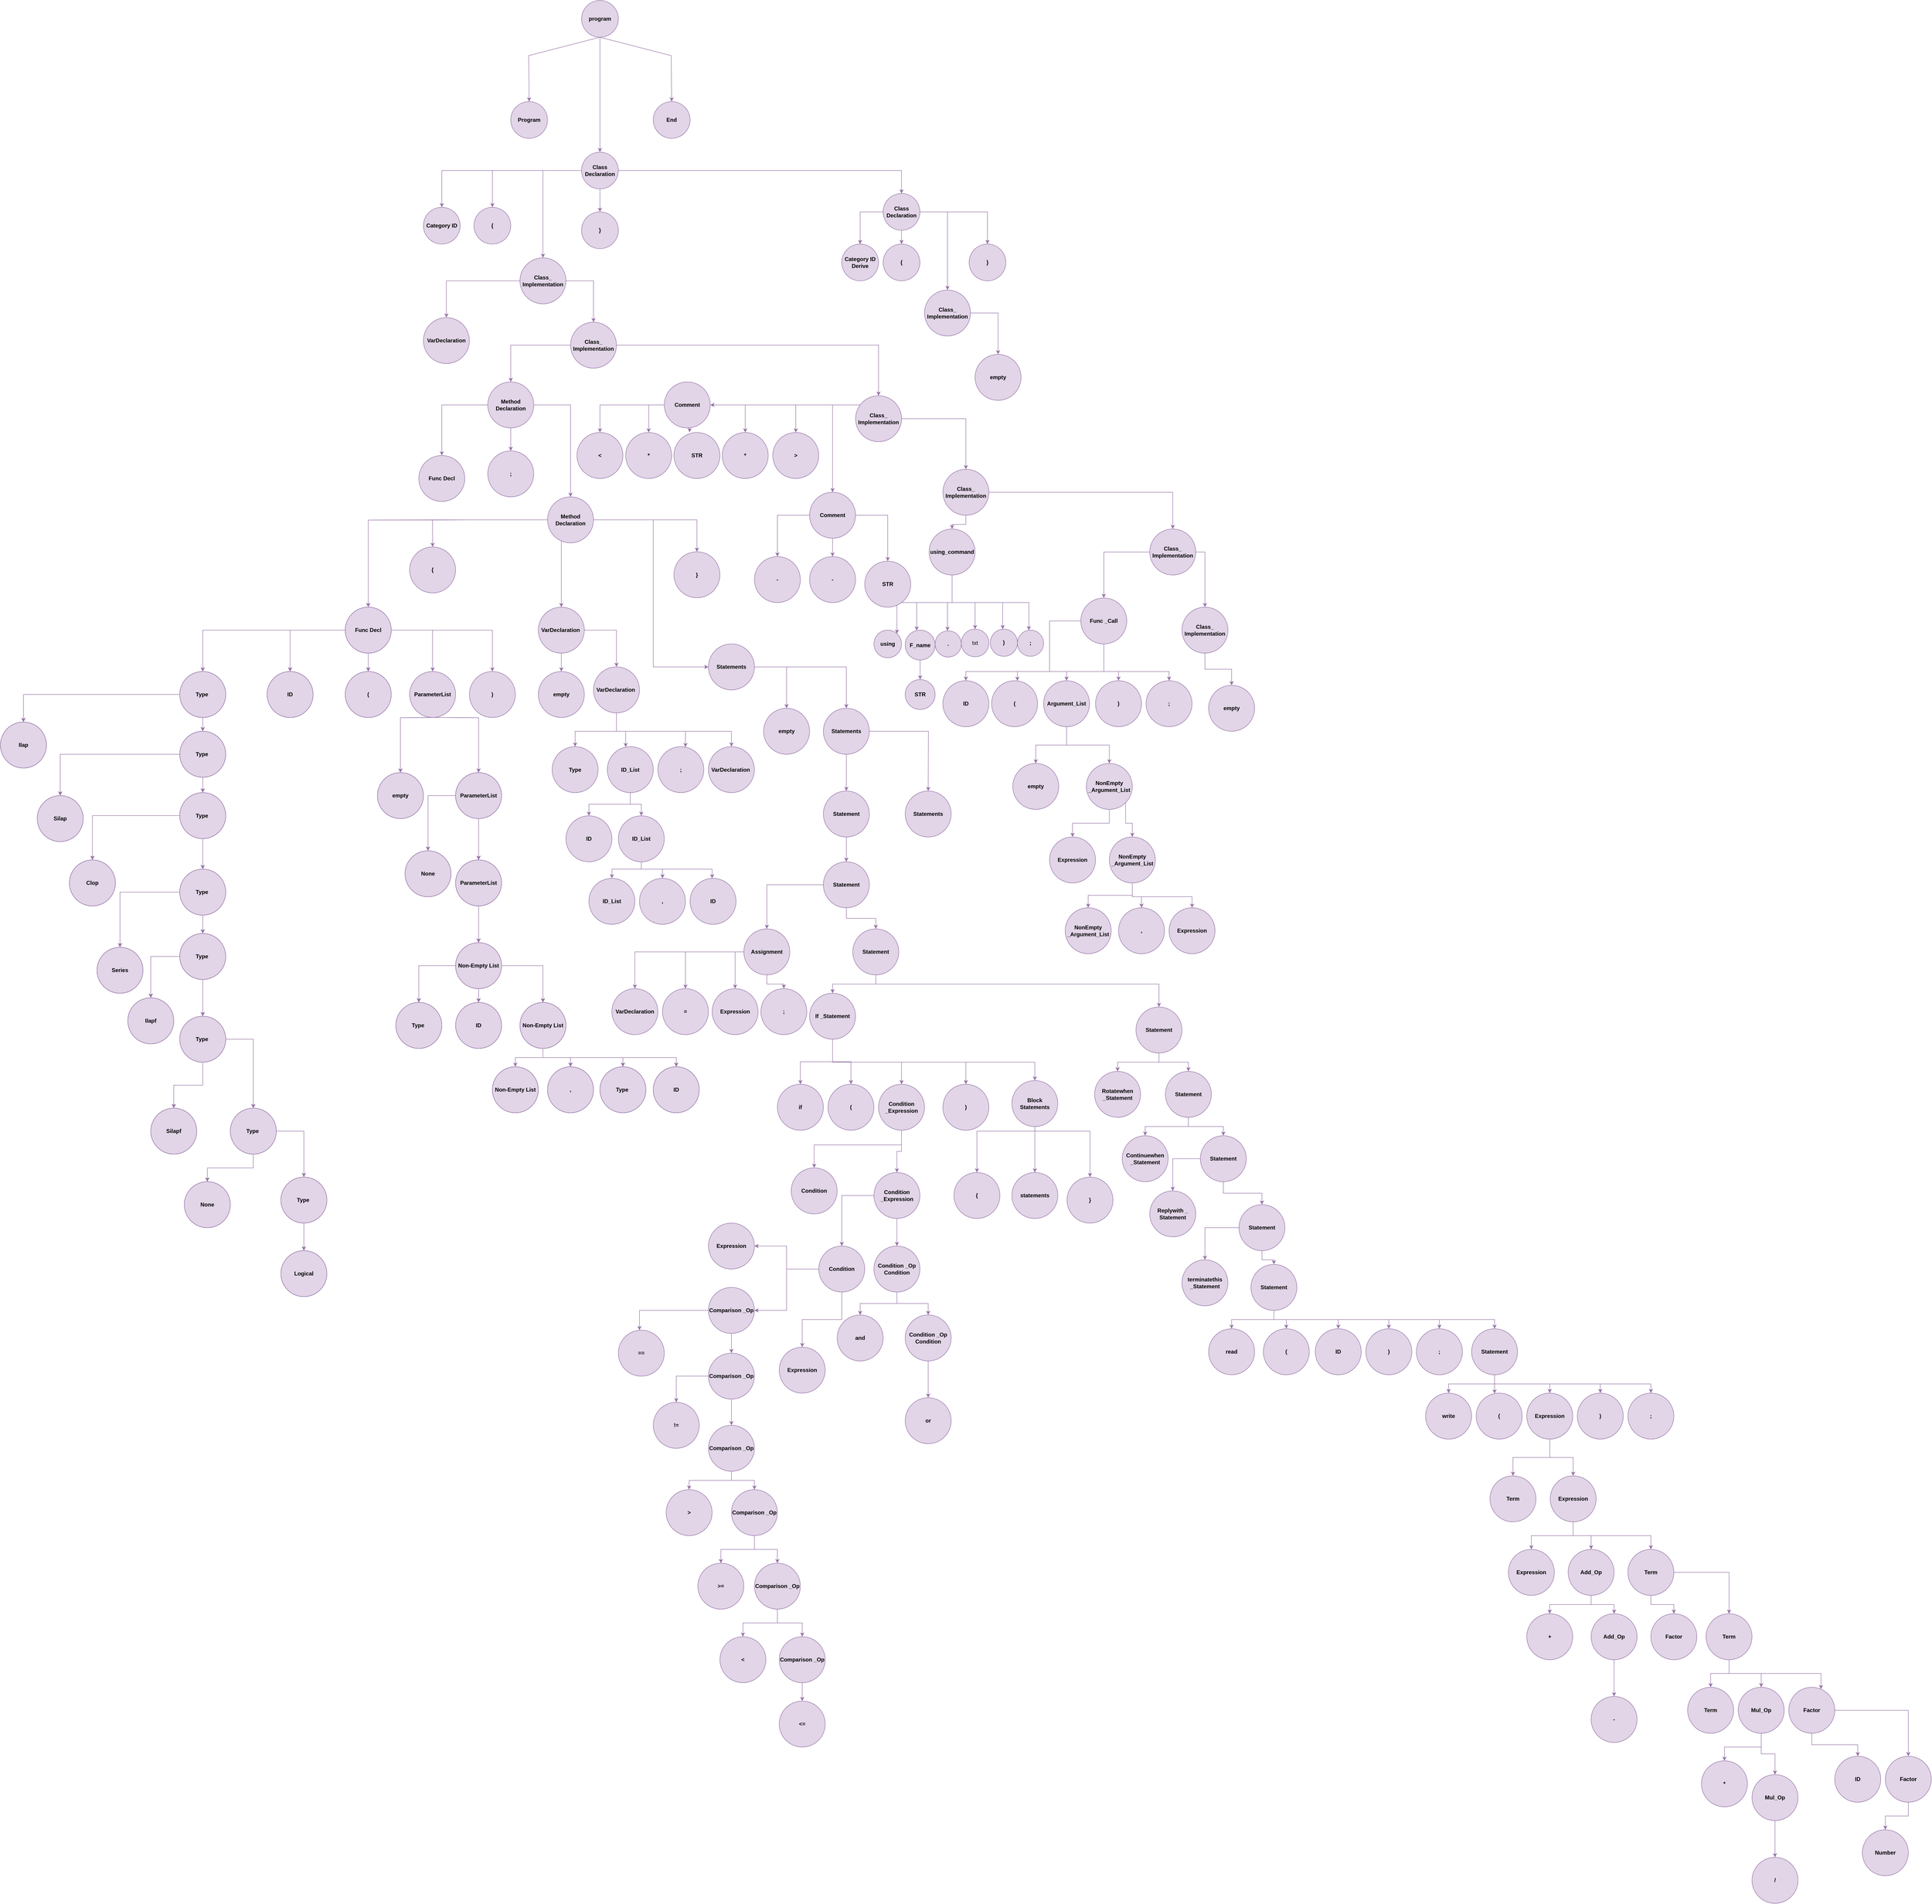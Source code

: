 <mxfile version="16.1.0" type="device"><diagram id="1RY2IbkL3GL7ApN4HAwX" name="Page-1"><mxGraphModel dx="2791" dy="1708" grid="1" gridSize="10" guides="1" tooltips="1" connect="1" arrows="1" fold="1" page="1" pageScale="1" pageWidth="827" pageHeight="1169" math="0" shadow="0"><root><mxCell id="0"/><mxCell id="1" parent="0"/><mxCell id="goETg0GvSs9iolsPl6Qu-8" style="edgeStyle=orthogonalEdgeStyle;rounded=0;orthogonalLoop=1;jettySize=auto;html=1;entryX=0.5;entryY=0;entryDx=0;entryDy=0;fillColor=#e1d5e7;strokeColor=#9673a6;" edge="1" parent="1" source="goETg0GvSs9iolsPl6Qu-1" target="goETg0GvSs9iolsPl6Qu-7"><mxGeometry relative="1" as="geometry"/></mxCell><mxCell id="goETg0GvSs9iolsPl6Qu-1" value="&lt;b&gt;program&lt;/b&gt;" style="ellipse;whiteSpace=wrap;html=1;aspect=fixed;fillColor=#e1d5e7;strokeColor=#9673a6;" vertex="1" parent="1"><mxGeometry x="374" y="-20" width="80" height="80" as="geometry"/></mxCell><mxCell id="goETg0GvSs9iolsPl6Qu-2" value="" style="endArrow=classic;html=1;rounded=0;exitX=0.5;exitY=1;exitDx=0;exitDy=0;entryX=0.5;entryY=0;entryDx=0;entryDy=0;fillColor=#e1d5e7;strokeColor=#9673a6;" edge="1" parent="1" source="goETg0GvSs9iolsPl6Qu-1" target="goETg0GvSs9iolsPl6Qu-4"><mxGeometry width="50" height="50" relative="1" as="geometry"><mxPoint x="369" y="150" as="sourcePoint"/><mxPoint x="259" y="200" as="targetPoint"/><Array as="points"><mxPoint x="259" y="100"/></Array></mxGeometry></mxCell><mxCell id="goETg0GvSs9iolsPl6Qu-3" value="" style="endArrow=classic;html=1;rounded=0;exitX=0.5;exitY=1;exitDx=0;exitDy=0;entryX=0.5;entryY=0;entryDx=0;entryDy=0;fillColor=#e1d5e7;strokeColor=#9673a6;" edge="1" parent="1" source="goETg0GvSs9iolsPl6Qu-1" target="goETg0GvSs9iolsPl6Qu-6"><mxGeometry width="50" height="50" relative="1" as="geometry"><mxPoint x="439" y="150" as="sourcePoint"/><mxPoint x="569" y="200" as="targetPoint"/><Array as="points"><mxPoint x="569" y="100"/></Array></mxGeometry></mxCell><mxCell id="goETg0GvSs9iolsPl6Qu-4" value="&lt;b&gt;Program&lt;/b&gt;" style="ellipse;whiteSpace=wrap;html=1;aspect=fixed;fillColor=#e1d5e7;strokeColor=#9673a6;" vertex="1" parent="1"><mxGeometry x="220" y="200" width="80" height="80" as="geometry"/></mxCell><mxCell id="goETg0GvSs9iolsPl6Qu-6" value="&lt;b&gt;End&lt;/b&gt;" style="ellipse;whiteSpace=wrap;html=1;aspect=fixed;fillColor=#e1d5e7;strokeColor=#9673a6;" vertex="1" parent="1"><mxGeometry x="530" y="200" width="80" height="80" as="geometry"/></mxCell><mxCell id="goETg0GvSs9iolsPl6Qu-10" value="" style="edgeStyle=orthogonalEdgeStyle;rounded=0;orthogonalLoop=1;jettySize=auto;html=1;fillColor=#e1d5e7;strokeColor=#9673a6;" edge="1" parent="1" source="goETg0GvSs9iolsPl6Qu-7" target="goETg0GvSs9iolsPl6Qu-9"><mxGeometry relative="1" as="geometry"/></mxCell><mxCell id="goETg0GvSs9iolsPl6Qu-12" value="" style="edgeStyle=orthogonalEdgeStyle;rounded=0;orthogonalLoop=1;jettySize=auto;html=1;fillColor=#e1d5e7;strokeColor=#9673a6;" edge="1" parent="1" source="goETg0GvSs9iolsPl6Qu-7" target="goETg0GvSs9iolsPl6Qu-11"><mxGeometry relative="1" as="geometry"><mxPoint x="924" y="350" as="sourcePoint"/><Array as="points"><mxPoint x="1070" y="350"/></Array></mxGeometry></mxCell><mxCell id="goETg0GvSs9iolsPl6Qu-16" value="" style="edgeStyle=orthogonalEdgeStyle;rounded=0;orthogonalLoop=1;jettySize=auto;html=1;fillColor=#e1d5e7;strokeColor=#9673a6;" edge="1" parent="1" source="goETg0GvSs9iolsPl6Qu-7" target="goETg0GvSs9iolsPl6Qu-15"><mxGeometry relative="1" as="geometry"/></mxCell><mxCell id="goETg0GvSs9iolsPl6Qu-18" value="" style="edgeStyle=orthogonalEdgeStyle;rounded=0;orthogonalLoop=1;jettySize=auto;html=1;fillColor=#e1d5e7;strokeColor=#9673a6;" edge="1" parent="1" source="goETg0GvSs9iolsPl6Qu-7" target="goETg0GvSs9iolsPl6Qu-17"><mxGeometry relative="1" as="geometry"/></mxCell><mxCell id="goETg0GvSs9iolsPl6Qu-20" value="" style="edgeStyle=orthogonalEdgeStyle;rounded=0;orthogonalLoop=1;jettySize=auto;html=1;fillColor=#e1d5e7;strokeColor=#9673a6;" edge="1" parent="1" source="goETg0GvSs9iolsPl6Qu-7" target="goETg0GvSs9iolsPl6Qu-19"><mxGeometry relative="1" as="geometry"/></mxCell><mxCell id="goETg0GvSs9iolsPl6Qu-7" value="&lt;b&gt;Class&lt;br&gt;Declaration&lt;/b&gt;" style="ellipse;whiteSpace=wrap;html=1;aspect=fixed;fillColor=#e1d5e7;strokeColor=#9673a6;" vertex="1" parent="1"><mxGeometry x="374" y="310" width="80" height="80" as="geometry"/></mxCell><mxCell id="goETg0GvSs9iolsPl6Qu-9" value="&lt;b&gt;Category ID&lt;/b&gt;" style="ellipse;whiteSpace=wrap;html=1;aspect=fixed;fillColor=#e1d5e7;strokeColor=#9673a6;" vertex="1" parent="1"><mxGeometry x="30" y="430" width="80" height="80" as="geometry"/></mxCell><mxCell id="goETg0GvSs9iolsPl6Qu-14" value="" style="edgeStyle=orthogonalEdgeStyle;rounded=0;orthogonalLoop=1;jettySize=auto;html=1;fillColor=#e1d5e7;strokeColor=#9673a6;" edge="1" parent="1" source="goETg0GvSs9iolsPl6Qu-11" target="goETg0GvSs9iolsPl6Qu-13"><mxGeometry relative="1" as="geometry"/></mxCell><mxCell id="goETg0GvSs9iolsPl6Qu-22" value="" style="edgeStyle=orthogonalEdgeStyle;rounded=0;orthogonalLoop=1;jettySize=auto;html=1;fillColor=#e1d5e7;strokeColor=#9673a6;" edge="1" parent="1" source="goETg0GvSs9iolsPl6Qu-11" target="goETg0GvSs9iolsPl6Qu-21"><mxGeometry relative="1" as="geometry"/></mxCell><mxCell id="goETg0GvSs9iolsPl6Qu-24" value="" style="edgeStyle=orthogonalEdgeStyle;rounded=0;orthogonalLoop=1;jettySize=auto;html=1;fillColor=#e1d5e7;strokeColor=#9673a6;" edge="1" parent="1" source="goETg0GvSs9iolsPl6Qu-11" target="goETg0GvSs9iolsPl6Qu-23"><mxGeometry relative="1" as="geometry"/></mxCell><mxCell id="goETg0GvSs9iolsPl6Qu-26" value="" style="edgeStyle=orthogonalEdgeStyle;rounded=0;orthogonalLoop=1;jettySize=auto;html=1;fillColor=#e1d5e7;strokeColor=#9673a6;" edge="1" parent="1" source="goETg0GvSs9iolsPl6Qu-11" target="goETg0GvSs9iolsPl6Qu-25"><mxGeometry relative="1" as="geometry"/></mxCell><mxCell id="goETg0GvSs9iolsPl6Qu-11" value="&lt;b&gt;Class&lt;br&gt;Declaration&lt;/b&gt;" style="ellipse;whiteSpace=wrap;html=1;aspect=fixed;fillColor=#e1d5e7;strokeColor=#9673a6;" vertex="1" parent="1"><mxGeometry x="1030" y="400" width="80" height="80" as="geometry"/></mxCell><mxCell id="goETg0GvSs9iolsPl6Qu-13" value="&lt;b&gt;Category ID Derive&lt;/b&gt;" style="ellipse;whiteSpace=wrap;html=1;aspect=fixed;fillColor=#e1d5e7;strokeColor=#9673a6;" vertex="1" parent="1"><mxGeometry x="940" y="510" width="80" height="80" as="geometry"/></mxCell><mxCell id="goETg0GvSs9iolsPl6Qu-15" value="&lt;b&gt;{&lt;/b&gt;" style="ellipse;whiteSpace=wrap;html=1;aspect=fixed;fillColor=#e1d5e7;strokeColor=#9673a6;" vertex="1" parent="1"><mxGeometry x="140" y="430" width="80" height="80" as="geometry"/></mxCell><mxCell id="goETg0GvSs9iolsPl6Qu-28" value="" style="edgeStyle=orthogonalEdgeStyle;rounded=0;orthogonalLoop=1;jettySize=auto;html=1;fillColor=#e1d5e7;strokeColor=#9673a6;" edge="1" parent="1" source="goETg0GvSs9iolsPl6Qu-17" target="goETg0GvSs9iolsPl6Qu-27"><mxGeometry relative="1" as="geometry"/></mxCell><mxCell id="goETg0GvSs9iolsPl6Qu-30" value="" style="edgeStyle=orthogonalEdgeStyle;rounded=0;orthogonalLoop=1;jettySize=auto;html=1;fillColor=#e1d5e7;strokeColor=#9673a6;" edge="1" parent="1" source="goETg0GvSs9iolsPl6Qu-17" target="goETg0GvSs9iolsPl6Qu-29"><mxGeometry relative="1" as="geometry"/></mxCell><mxCell id="goETg0GvSs9iolsPl6Qu-17" value="&lt;b&gt;Class_&lt;br&gt;Implementation&lt;/b&gt;" style="ellipse;whiteSpace=wrap;html=1;aspect=fixed;fillColor=#e1d5e7;strokeColor=#9673a6;" vertex="1" parent="1"><mxGeometry x="240" y="540" width="100" height="100" as="geometry"/></mxCell><mxCell id="goETg0GvSs9iolsPl6Qu-19" value="&lt;b&gt;}&lt;/b&gt;" style="ellipse;whiteSpace=wrap;html=1;aspect=fixed;fillColor=#e1d5e7;strokeColor=#9673a6;" vertex="1" parent="1"><mxGeometry x="374" y="440" width="80" height="80" as="geometry"/></mxCell><mxCell id="goETg0GvSs9iolsPl6Qu-21" value="&lt;b&gt;{&lt;/b&gt;" style="ellipse;whiteSpace=wrap;html=1;aspect=fixed;fillColor=#e1d5e7;strokeColor=#9673a6;" vertex="1" parent="1"><mxGeometry x="1030" y="510" width="80" height="80" as="geometry"/></mxCell><mxCell id="goETg0GvSs9iolsPl6Qu-52" value="" style="edgeStyle=orthogonalEdgeStyle;rounded=0;orthogonalLoop=1;jettySize=auto;html=1;fillColor=#e1d5e7;strokeColor=#9673a6;" edge="1" parent="1" source="goETg0GvSs9iolsPl6Qu-23" target="goETg0GvSs9iolsPl6Qu-51"><mxGeometry relative="1" as="geometry"/></mxCell><mxCell id="goETg0GvSs9iolsPl6Qu-23" value="&lt;b&gt;Class_&lt;br&gt;Implementation&lt;/b&gt;" style="ellipse;whiteSpace=wrap;html=1;aspect=fixed;fillColor=#e1d5e7;strokeColor=#9673a6;" vertex="1" parent="1"><mxGeometry x="1120" y="610" width="100" height="100" as="geometry"/></mxCell><mxCell id="goETg0GvSs9iolsPl6Qu-25" value="&lt;b&gt;}&lt;/b&gt;" style="ellipse;whiteSpace=wrap;html=1;aspect=fixed;fillColor=#e1d5e7;strokeColor=#9673a6;" vertex="1" parent="1"><mxGeometry x="1217" y="510" width="80" height="80" as="geometry"/></mxCell><mxCell id="goETg0GvSs9iolsPl6Qu-27" value="&lt;b&gt;VarDeclaration&lt;/b&gt;" style="ellipse;whiteSpace=wrap;html=1;aspect=fixed;fillColor=#e1d5e7;strokeColor=#9673a6;" vertex="1" parent="1"><mxGeometry x="30" y="670" width="100" height="100" as="geometry"/></mxCell><mxCell id="goETg0GvSs9iolsPl6Qu-32" value="" style="edgeStyle=orthogonalEdgeStyle;rounded=0;orthogonalLoop=1;jettySize=auto;html=1;fillColor=#e1d5e7;strokeColor=#9673a6;" edge="1" parent="1" source="goETg0GvSs9iolsPl6Qu-29" target="goETg0GvSs9iolsPl6Qu-31"><mxGeometry relative="1" as="geometry"/></mxCell><mxCell id="goETg0GvSs9iolsPl6Qu-34" value="" style="edgeStyle=orthogonalEdgeStyle;rounded=0;orthogonalLoop=1;jettySize=auto;html=1;exitX=1;exitY=0.5;exitDx=0;exitDy=0;fillColor=#e1d5e7;strokeColor=#9673a6;" edge="1" parent="1" source="goETg0GvSs9iolsPl6Qu-29" target="goETg0GvSs9iolsPl6Qu-33"><mxGeometry relative="1" as="geometry"><mxPoint x="600" y="790" as="sourcePoint"/><Array as="points"><mxPoint x="1020" y="730"/></Array></mxGeometry></mxCell><mxCell id="goETg0GvSs9iolsPl6Qu-29" value="&lt;b&gt;Class_&lt;br&gt;Implementation&lt;/b&gt;" style="ellipse;whiteSpace=wrap;html=1;aspect=fixed;fillColor=#e1d5e7;strokeColor=#9673a6;" vertex="1" parent="1"><mxGeometry x="350" y="680" width="100" height="100" as="geometry"/></mxCell><mxCell id="goETg0GvSs9iolsPl6Qu-54" value="" style="edgeStyle=orthogonalEdgeStyle;rounded=0;orthogonalLoop=1;jettySize=auto;html=1;fillColor=#e1d5e7;strokeColor=#9673a6;" edge="1" parent="1" source="goETg0GvSs9iolsPl6Qu-31" target="goETg0GvSs9iolsPl6Qu-53"><mxGeometry relative="1" as="geometry"/></mxCell><mxCell id="goETg0GvSs9iolsPl6Qu-56" value="" style="edgeStyle=orthogonalEdgeStyle;rounded=0;orthogonalLoop=1;jettySize=auto;html=1;fillColor=#e1d5e7;strokeColor=#9673a6;" edge="1" parent="1" source="goETg0GvSs9iolsPl6Qu-31" target="goETg0GvSs9iolsPl6Qu-55"><mxGeometry relative="1" as="geometry"/></mxCell><mxCell id="goETg0GvSs9iolsPl6Qu-58" value="" style="edgeStyle=orthogonalEdgeStyle;rounded=0;orthogonalLoop=1;jettySize=auto;html=1;fillColor=#e1d5e7;strokeColor=#9673a6;" edge="1" parent="1" source="goETg0GvSs9iolsPl6Qu-31" target="goETg0GvSs9iolsPl6Qu-57"><mxGeometry relative="1" as="geometry"/></mxCell><mxCell id="goETg0GvSs9iolsPl6Qu-31" value="&lt;b&gt;Method&lt;br&gt;Declaration&lt;/b&gt;" style="ellipse;whiteSpace=wrap;html=1;aspect=fixed;fillColor=#e1d5e7;strokeColor=#9673a6;" vertex="1" parent="1"><mxGeometry x="170" y="810" width="100" height="100" as="geometry"/></mxCell><mxCell id="goETg0GvSs9iolsPl6Qu-36" value="" style="edgeStyle=orthogonalEdgeStyle;rounded=0;orthogonalLoop=1;jettySize=auto;html=1;fillColor=#e1d5e7;strokeColor=#9673a6;" edge="1" parent="1" source="goETg0GvSs9iolsPl6Qu-33" target="goETg0GvSs9iolsPl6Qu-35"><mxGeometry relative="1" as="geometry"><Array as="points"><mxPoint x="890" y="860"/><mxPoint x="890" y="860"/></Array></mxGeometry></mxCell><mxCell id="goETg0GvSs9iolsPl6Qu-38" value="" style="edgeStyle=orthogonalEdgeStyle;rounded=0;orthogonalLoop=1;jettySize=auto;html=1;fillColor=#e1d5e7;strokeColor=#9673a6;" edge="1" parent="1" source="goETg0GvSs9iolsPl6Qu-33" target="goETg0GvSs9iolsPl6Qu-37"><mxGeometry relative="1" as="geometry"/></mxCell><mxCell id="goETg0GvSs9iolsPl6Qu-33" value="&lt;b&gt;Class_&lt;br&gt;Implementation&lt;/b&gt;" style="ellipse;whiteSpace=wrap;html=1;aspect=fixed;fillColor=#e1d5e7;strokeColor=#9673a6;" vertex="1" parent="1"><mxGeometry x="970" y="840" width="100" height="100" as="geometry"/></mxCell><mxCell id="goETg0GvSs9iolsPl6Qu-490" value="" style="edgeStyle=orthogonalEdgeStyle;rounded=0;orthogonalLoop=1;jettySize=auto;html=1;fillColor=#e1d5e7;strokeColor=#9673a6;" edge="1" parent="1" source="goETg0GvSs9iolsPl6Qu-35" target="goETg0GvSs9iolsPl6Qu-489"><mxGeometry relative="1" as="geometry"/></mxCell><mxCell id="goETg0GvSs9iolsPl6Qu-492" value="" style="edgeStyle=orthogonalEdgeStyle;rounded=0;orthogonalLoop=1;jettySize=auto;html=1;fillColor=#e1d5e7;strokeColor=#9673a6;" edge="1" parent="1" source="goETg0GvSs9iolsPl6Qu-35" target="goETg0GvSs9iolsPl6Qu-491"><mxGeometry relative="1" as="geometry"><Array as="points"><mxPoint x="520" y="860"/></Array></mxGeometry></mxCell><mxCell id="goETg0GvSs9iolsPl6Qu-495" style="edgeStyle=orthogonalEdgeStyle;rounded=0;orthogonalLoop=1;jettySize=auto;html=1;exitX=0.5;exitY=1;exitDx=0;exitDy=0;entryX=0.34;entryY=-0.004;entryDx=0;entryDy=0;entryPerimeter=0;fillColor=#e1d5e7;strokeColor=#9673a6;" edge="1" parent="1" source="goETg0GvSs9iolsPl6Qu-35" target="goETg0GvSs9iolsPl6Qu-493"><mxGeometry relative="1" as="geometry"/></mxCell><mxCell id="goETg0GvSs9iolsPl6Qu-497" value="" style="edgeStyle=orthogonalEdgeStyle;rounded=0;orthogonalLoop=1;jettySize=auto;html=1;fillColor=#e1d5e7;strokeColor=#9673a6;" edge="1" parent="1" source="goETg0GvSs9iolsPl6Qu-35" target="goETg0GvSs9iolsPl6Qu-496"><mxGeometry relative="1" as="geometry"/></mxCell><mxCell id="goETg0GvSs9iolsPl6Qu-499" value="" style="edgeStyle=orthogonalEdgeStyle;rounded=0;orthogonalLoop=1;jettySize=auto;html=1;fillColor=#e1d5e7;strokeColor=#9673a6;" edge="1" parent="1" source="goETg0GvSs9iolsPl6Qu-35" target="goETg0GvSs9iolsPl6Qu-498"><mxGeometry relative="1" as="geometry"/></mxCell><mxCell id="goETg0GvSs9iolsPl6Qu-501" value="" style="edgeStyle=orthogonalEdgeStyle;rounded=0;orthogonalLoop=1;jettySize=auto;html=1;fillColor=#e1d5e7;strokeColor=#9673a6;" edge="1" parent="1" source="goETg0GvSs9iolsPl6Qu-35" target="goETg0GvSs9iolsPl6Qu-500"><mxGeometry relative="1" as="geometry"/></mxCell><mxCell id="goETg0GvSs9iolsPl6Qu-35" value="&lt;b&gt;Comment&lt;/b&gt;" style="ellipse;whiteSpace=wrap;html=1;aspect=fixed;fillColor=#e1d5e7;strokeColor=#9673a6;" vertex="1" parent="1"><mxGeometry x="554" y="810" width="100" height="100" as="geometry"/></mxCell><mxCell id="goETg0GvSs9iolsPl6Qu-40" value="" style="edgeStyle=orthogonalEdgeStyle;rounded=0;orthogonalLoop=1;jettySize=auto;html=1;fillColor=#e1d5e7;strokeColor=#9673a6;" edge="1" parent="1" source="goETg0GvSs9iolsPl6Qu-37" target="goETg0GvSs9iolsPl6Qu-39"><mxGeometry relative="1" as="geometry"/></mxCell><mxCell id="goETg0GvSs9iolsPl6Qu-42" value="" style="edgeStyle=orthogonalEdgeStyle;rounded=0;orthogonalLoop=1;jettySize=auto;html=1;exitX=1;exitY=0.5;exitDx=0;exitDy=0;fillColor=#e1d5e7;strokeColor=#9673a6;" edge="1" parent="1" source="goETg0GvSs9iolsPl6Qu-37" target="goETg0GvSs9iolsPl6Qu-41"><mxGeometry relative="1" as="geometry"><mxPoint x="1400" y="1070" as="sourcePoint"/></mxGeometry></mxCell><mxCell id="goETg0GvSs9iolsPl6Qu-37" value="&lt;b&gt;Class_&lt;br&gt;Implementation&lt;/b&gt;" style="ellipse;whiteSpace=wrap;html=1;aspect=fixed;fillColor=#e1d5e7;strokeColor=#9673a6;" vertex="1" parent="1"><mxGeometry x="1160" y="1000" width="100" height="100" as="geometry"/></mxCell><mxCell id="goETg0GvSs9iolsPl6Qu-509" value="" style="edgeStyle=orthogonalEdgeStyle;rounded=0;orthogonalLoop=1;jettySize=auto;html=1;fillColor=#e1d5e7;strokeColor=#9673a6;" edge="1" parent="1" source="goETg0GvSs9iolsPl6Qu-39" target="goETg0GvSs9iolsPl6Qu-508"><mxGeometry relative="1" as="geometry"><Array as="points"><mxPoint x="1180" y="1290"/><mxPoint x="1060" y="1290"/></Array></mxGeometry></mxCell><mxCell id="goETg0GvSs9iolsPl6Qu-511" value="" style="edgeStyle=orthogonalEdgeStyle;rounded=0;orthogonalLoop=1;jettySize=auto;html=1;fillColor=#e1d5e7;strokeColor=#9673a6;" edge="1" parent="1" source="goETg0GvSs9iolsPl6Qu-39" target="goETg0GvSs9iolsPl6Qu-510"><mxGeometry relative="1" as="geometry"><Array as="points"><mxPoint x="1180" y="1290"/><mxPoint x="1103" y="1290"/></Array></mxGeometry></mxCell><mxCell id="goETg0GvSs9iolsPl6Qu-513" value="" style="edgeStyle=orthogonalEdgeStyle;rounded=0;orthogonalLoop=1;jettySize=auto;html=1;fillColor=#e1d5e7;strokeColor=#9673a6;" edge="1" parent="1" source="goETg0GvSs9iolsPl6Qu-39" target="goETg0GvSs9iolsPl6Qu-512"><mxGeometry relative="1" as="geometry"><Array as="points"><mxPoint x="1180" y="1290"/><mxPoint x="1170" y="1290"/></Array></mxGeometry></mxCell><mxCell id="goETg0GvSs9iolsPl6Qu-515" value="" style="edgeStyle=orthogonalEdgeStyle;rounded=0;orthogonalLoop=1;jettySize=auto;html=1;fillColor=#e1d5e7;strokeColor=#9673a6;" edge="1" parent="1" source="goETg0GvSs9iolsPl6Qu-39" target="goETg0GvSs9iolsPl6Qu-514"><mxGeometry relative="1" as="geometry"><Array as="points"><mxPoint x="1180" y="1290"/><mxPoint x="1230" y="1290"/></Array></mxGeometry></mxCell><mxCell id="goETg0GvSs9iolsPl6Qu-517" value="" style="edgeStyle=orthogonalEdgeStyle;rounded=0;orthogonalLoop=1;jettySize=auto;html=1;fillColor=#e1d5e7;strokeColor=#9673a6;" edge="1" parent="1" source="goETg0GvSs9iolsPl6Qu-39" target="goETg0GvSs9iolsPl6Qu-516"><mxGeometry relative="1" as="geometry"><Array as="points"><mxPoint x="1180" y="1290"/><mxPoint x="1290" y="1290"/></Array></mxGeometry></mxCell><mxCell id="goETg0GvSs9iolsPl6Qu-519" value="" style="edgeStyle=orthogonalEdgeStyle;rounded=0;orthogonalLoop=1;jettySize=auto;html=1;fillColor=#e1d5e7;strokeColor=#9673a6;" edge="1" parent="1" source="goETg0GvSs9iolsPl6Qu-39" target="goETg0GvSs9iolsPl6Qu-518"><mxGeometry relative="1" as="geometry"><Array as="points"><mxPoint x="1180" y="1290"/><mxPoint x="1347" y="1290"/></Array></mxGeometry></mxCell><mxCell id="goETg0GvSs9iolsPl6Qu-39" value="&lt;b&gt;using_command&lt;/b&gt;" style="ellipse;whiteSpace=wrap;html=1;aspect=fixed;fillColor=#e1d5e7;strokeColor=#9673a6;" vertex="1" parent="1"><mxGeometry x="1130" y="1130" width="100" height="100" as="geometry"/></mxCell><mxCell id="goETg0GvSs9iolsPl6Qu-44" value="" style="edgeStyle=orthogonalEdgeStyle;rounded=0;orthogonalLoop=1;jettySize=auto;html=1;fillColor=#e1d5e7;strokeColor=#9673a6;" edge="1" parent="1" source="goETg0GvSs9iolsPl6Qu-41" target="goETg0GvSs9iolsPl6Qu-43"><mxGeometry relative="1" as="geometry"/></mxCell><mxCell id="goETg0GvSs9iolsPl6Qu-46" value="" style="edgeStyle=orthogonalEdgeStyle;rounded=0;orthogonalLoop=1;jettySize=auto;html=1;exitX=1;exitY=0.5;exitDx=0;exitDy=0;fillColor=#e1d5e7;strokeColor=#9673a6;" edge="1" parent="1" source="goETg0GvSs9iolsPl6Qu-41" target="goETg0GvSs9iolsPl6Qu-45"><mxGeometry relative="1" as="geometry"><mxPoint x="1620" y="1220" as="sourcePoint"/></mxGeometry></mxCell><mxCell id="goETg0GvSs9iolsPl6Qu-41" value="&lt;b&gt;Class_&lt;br&gt;Implementation&lt;/b&gt;" style="ellipse;whiteSpace=wrap;html=1;aspect=fixed;fillColor=#e1d5e7;strokeColor=#9673a6;" vertex="1" parent="1"><mxGeometry x="1610" y="1130" width="100" height="100" as="geometry"/></mxCell><mxCell id="goETg0GvSs9iolsPl6Qu-367" value="" style="edgeStyle=orthogonalEdgeStyle;rounded=0;orthogonalLoop=1;jettySize=auto;html=1;fillColor=#e1d5e7;strokeColor=#9673a6;" edge="1" parent="1" target="goETg0GvSs9iolsPl6Qu-366"><mxGeometry relative="1" as="geometry"><mxPoint x="1542" y="1330" as="sourcePoint"/><Array as="points"><mxPoint x="1392" y="1440"/><mxPoint x="1210" y="1440"/></Array></mxGeometry></mxCell><mxCell id="goETg0GvSs9iolsPl6Qu-369" value="" style="edgeStyle=orthogonalEdgeStyle;rounded=0;orthogonalLoop=1;jettySize=auto;html=1;fillColor=#e1d5e7;strokeColor=#9673a6;" edge="1" parent="1" target="goETg0GvSs9iolsPl6Qu-368"><mxGeometry relative="1" as="geometry"><mxPoint x="1542" y="1330" as="sourcePoint"/><Array as="points"><mxPoint x="1392" y="1440"/><mxPoint x="1322" y="1440"/></Array></mxGeometry></mxCell><mxCell id="goETg0GvSs9iolsPl6Qu-371" value="" style="edgeStyle=orthogonalEdgeStyle;rounded=0;orthogonalLoop=1;jettySize=auto;html=1;fillColor=#e1d5e7;strokeColor=#9673a6;" edge="1" parent="1" source="goETg0GvSs9iolsPl6Qu-43" target="goETg0GvSs9iolsPl6Qu-370"><mxGeometry relative="1" as="geometry"><Array as="points"><mxPoint x="1310" y="1440"/><mxPoint x="1347" y="1440"/></Array></mxGeometry></mxCell><mxCell id="goETg0GvSs9iolsPl6Qu-373" value="" style="edgeStyle=orthogonalEdgeStyle;rounded=0;orthogonalLoop=1;jettySize=auto;html=1;fillColor=#e1d5e7;strokeColor=#9673a6;" edge="1" parent="1" source="goETg0GvSs9iolsPl6Qu-43" target="goETg0GvSs9iolsPl6Qu-372"><mxGeometry relative="1" as="geometry"><Array as="points"><mxPoint x="1310" y="1440"/><mxPoint x="1460" y="1440"/></Array></mxGeometry></mxCell><mxCell id="goETg0GvSs9iolsPl6Qu-375" value="" style="edgeStyle=orthogonalEdgeStyle;rounded=0;orthogonalLoop=1;jettySize=auto;html=1;fillColor=#e1d5e7;strokeColor=#9673a6;" edge="1" parent="1" target="goETg0GvSs9iolsPl6Qu-374"><mxGeometry relative="1" as="geometry"><mxPoint x="1542" y="1330" as="sourcePoint"/><Array as="points"><mxPoint x="1392" y="1440"/><mxPoint x="1652" y="1440"/></Array></mxGeometry></mxCell><mxCell id="goETg0GvSs9iolsPl6Qu-43" value="&lt;b&gt;Func _Call&lt;/b&gt;" style="ellipse;whiteSpace=wrap;html=1;aspect=fixed;fillColor=#e1d5e7;strokeColor=#9673a6;" vertex="1" parent="1"><mxGeometry x="1460" y="1280" width="100" height="100" as="geometry"/></mxCell><mxCell id="goETg0GvSs9iolsPl6Qu-355" value="" style="edgeStyle=orthogonalEdgeStyle;rounded=0;orthogonalLoop=1;jettySize=auto;html=1;fillColor=#e1d5e7;strokeColor=#9673a6;" edge="1" parent="1" source="goETg0GvSs9iolsPl6Qu-45" target="goETg0GvSs9iolsPl6Qu-354"><mxGeometry relative="1" as="geometry"/></mxCell><mxCell id="goETg0GvSs9iolsPl6Qu-45" value="&lt;b&gt;Class_&lt;br&gt;Implementation&lt;/b&gt;" style="ellipse;whiteSpace=wrap;html=1;aspect=fixed;fillColor=#e1d5e7;strokeColor=#9673a6;" vertex="1" parent="1"><mxGeometry x="1680" y="1300" width="100" height="100" as="geometry"/></mxCell><mxCell id="goETg0GvSs9iolsPl6Qu-51" value="&lt;b&gt;empty&lt;/b&gt;" style="ellipse;whiteSpace=wrap;html=1;aspect=fixed;fillColor=#e1d5e7;strokeColor=#9673a6;" vertex="1" parent="1"><mxGeometry x="1230" y="750" width="100" height="100" as="geometry"/></mxCell><mxCell id="goETg0GvSs9iolsPl6Qu-53" value="&lt;b&gt;Func Decl&lt;/b&gt;" style="ellipse;whiteSpace=wrap;html=1;aspect=fixed;fillColor=#e1d5e7;strokeColor=#9673a6;" vertex="1" parent="1"><mxGeometry x="20" y="970" width="100" height="100" as="geometry"/></mxCell><mxCell id="goETg0GvSs9iolsPl6Qu-55" value="&lt;b&gt;;&lt;/b&gt;" style="ellipse;whiteSpace=wrap;html=1;aspect=fixed;fillColor=#e1d5e7;strokeColor=#9673a6;" vertex="1" parent="1"><mxGeometry x="170" y="960" width="100" height="100" as="geometry"/></mxCell><mxCell id="goETg0GvSs9iolsPl6Qu-60" value="" style="edgeStyle=orthogonalEdgeStyle;rounded=0;orthogonalLoop=1;jettySize=auto;html=1;fillColor=#e1d5e7;strokeColor=#9673a6;" edge="1" parent="1" target="goETg0GvSs9iolsPl6Qu-59"><mxGeometry relative="1" as="geometry"><mxPoint x="150" y="1110" as="sourcePoint"/></mxGeometry></mxCell><mxCell id="goETg0GvSs9iolsPl6Qu-62" value="" style="edgeStyle=orthogonalEdgeStyle;rounded=0;orthogonalLoop=1;jettySize=auto;html=1;fillColor=#e1d5e7;strokeColor=#9673a6;" edge="1" parent="1" source="goETg0GvSs9iolsPl6Qu-57" target="goETg0GvSs9iolsPl6Qu-61"><mxGeometry relative="1" as="geometry"/></mxCell><mxCell id="goETg0GvSs9iolsPl6Qu-66" value="" style="edgeStyle=orthogonalEdgeStyle;rounded=0;orthogonalLoop=1;jettySize=auto;html=1;exitX=1;exitY=0.5;exitDx=0;exitDy=0;fillColor=#e1d5e7;strokeColor=#9673a6;" edge="1" parent="1" source="goETg0GvSs9iolsPl6Qu-57" target="goETg0GvSs9iolsPl6Qu-65"><mxGeometry relative="1" as="geometry"><mxPoint x="656" y="1310" as="sourcePoint"/><Array as="points"><mxPoint x="530" y="1110"/></Array></mxGeometry></mxCell><mxCell id="goETg0GvSs9iolsPl6Qu-68" style="edgeStyle=orthogonalEdgeStyle;rounded=0;orthogonalLoop=1;jettySize=auto;html=1;exitX=0;exitY=1;exitDx=0;exitDy=0;fillColor=#e1d5e7;strokeColor=#9673a6;" edge="1" parent="1" source="goETg0GvSs9iolsPl6Qu-57" target="goETg0GvSs9iolsPl6Qu-63"><mxGeometry relative="1" as="geometry"><Array as="points"><mxPoint x="315" y="1110"/><mxPoint x="330" y="1110"/></Array></mxGeometry></mxCell><mxCell id="goETg0GvSs9iolsPl6Qu-70" value="" style="edgeStyle=orthogonalEdgeStyle;rounded=0;orthogonalLoop=1;jettySize=auto;html=1;exitX=1;exitY=0.5;exitDx=0;exitDy=0;fillColor=#e1d5e7;strokeColor=#9673a6;" edge="1" parent="1" source="goETg0GvSs9iolsPl6Qu-57" target="goETg0GvSs9iolsPl6Qu-69"><mxGeometry relative="1" as="geometry"><mxPoint x="520" y="1121" as="sourcePoint"/></mxGeometry></mxCell><mxCell id="goETg0GvSs9iolsPl6Qu-57" value="&lt;b&gt;Method&lt;br&gt;Declaration&lt;/b&gt;" style="ellipse;whiteSpace=wrap;html=1;aspect=fixed;fillColor=#e1d5e7;strokeColor=#9673a6;" vertex="1" parent="1"><mxGeometry x="300" y="1060" width="100" height="100" as="geometry"/></mxCell><mxCell id="goETg0GvSs9iolsPl6Qu-72" value="" style="edgeStyle=orthogonalEdgeStyle;rounded=0;orthogonalLoop=1;jettySize=auto;html=1;fillColor=#e1d5e7;strokeColor=#9673a6;" edge="1" parent="1" source="goETg0GvSs9iolsPl6Qu-59" target="goETg0GvSs9iolsPl6Qu-71"><mxGeometry relative="1" as="geometry"/></mxCell><mxCell id="goETg0GvSs9iolsPl6Qu-74" value="" style="edgeStyle=orthogonalEdgeStyle;rounded=0;orthogonalLoop=1;jettySize=auto;html=1;fillColor=#e1d5e7;strokeColor=#9673a6;" edge="1" parent="1" source="goETg0GvSs9iolsPl6Qu-59" target="goETg0GvSs9iolsPl6Qu-73"><mxGeometry relative="1" as="geometry"/></mxCell><mxCell id="goETg0GvSs9iolsPl6Qu-80" value="" style="edgeStyle=orthogonalEdgeStyle;rounded=0;orthogonalLoop=1;jettySize=auto;html=1;fillColor=#e1d5e7;strokeColor=#9673a6;" edge="1" parent="1" source="goETg0GvSs9iolsPl6Qu-59" target="goETg0GvSs9iolsPl6Qu-79"><mxGeometry relative="1" as="geometry"/></mxCell><mxCell id="goETg0GvSs9iolsPl6Qu-59" value="&lt;b&gt;Func Decl&lt;/b&gt;" style="ellipse;whiteSpace=wrap;html=1;aspect=fixed;fillColor=#e1d5e7;strokeColor=#9673a6;" vertex="1" parent="1"><mxGeometry x="-140" y="1300" width="100" height="100" as="geometry"/></mxCell><mxCell id="goETg0GvSs9iolsPl6Qu-61" value="&lt;b&gt;{&lt;/b&gt;" style="ellipse;whiteSpace=wrap;html=1;aspect=fixed;fillColor=#e1d5e7;strokeColor=#9673a6;" vertex="1" parent="1"><mxGeometry y="1169" width="100" height="100" as="geometry"/></mxCell><mxCell id="goETg0GvSs9iolsPl6Qu-273" value="" style="edgeStyle=orthogonalEdgeStyle;rounded=0;orthogonalLoop=1;jettySize=auto;html=1;fillColor=#e1d5e7;strokeColor=#9673a6;" edge="1" parent="1" source="goETg0GvSs9iolsPl6Qu-63" target="goETg0GvSs9iolsPl6Qu-272"><mxGeometry relative="1" as="geometry"/></mxCell><mxCell id="goETg0GvSs9iolsPl6Qu-275" value="" style="edgeStyle=orthogonalEdgeStyle;rounded=0;orthogonalLoop=1;jettySize=auto;html=1;fillColor=#e1d5e7;strokeColor=#9673a6;" edge="1" parent="1" source="goETg0GvSs9iolsPl6Qu-63" target="goETg0GvSs9iolsPl6Qu-274"><mxGeometry relative="1" as="geometry"/></mxCell><mxCell id="goETg0GvSs9iolsPl6Qu-63" value="&lt;b&gt;VarDeclaration&amp;nbsp;&lt;/b&gt;" style="ellipse;whiteSpace=wrap;html=1;aspect=fixed;fillColor=#e1d5e7;strokeColor=#9673a6;" vertex="1" parent="1"><mxGeometry x="280" y="1300" width="100" height="100" as="geometry"/></mxCell><mxCell id="goETg0GvSs9iolsPl6Qu-297" value="" style="edgeStyle=orthogonalEdgeStyle;rounded=0;orthogonalLoop=1;jettySize=auto;html=1;fillColor=#e1d5e7;strokeColor=#9673a6;" edge="1" parent="1" source="goETg0GvSs9iolsPl6Qu-65" target="goETg0GvSs9iolsPl6Qu-296"><mxGeometry relative="1" as="geometry"/></mxCell><mxCell id="goETg0GvSs9iolsPl6Qu-299" value="" style="edgeStyle=orthogonalEdgeStyle;rounded=0;orthogonalLoop=1;jettySize=auto;html=1;fillColor=#e1d5e7;strokeColor=#9673a6;" edge="1" parent="1" source="goETg0GvSs9iolsPl6Qu-65" target="goETg0GvSs9iolsPl6Qu-298"><mxGeometry relative="1" as="geometry"/></mxCell><mxCell id="goETg0GvSs9iolsPl6Qu-65" value="&lt;b&gt;Statements&lt;/b&gt;" style="ellipse;whiteSpace=wrap;html=1;aspect=fixed;fillColor=#e1d5e7;strokeColor=#9673a6;" vertex="1" parent="1"><mxGeometry x="650" y="1380" width="100" height="100" as="geometry"/></mxCell><mxCell id="goETg0GvSs9iolsPl6Qu-69" value="&lt;b&gt;}&lt;/b&gt;" style="ellipse;whiteSpace=wrap;html=1;aspect=fixed;fillColor=#e1d5e7;strokeColor=#9673a6;" vertex="1" parent="1"><mxGeometry x="575" y="1179.5" width="100" height="100" as="geometry"/></mxCell><mxCell id="goETg0GvSs9iolsPl6Qu-82" value="" style="edgeStyle=orthogonalEdgeStyle;rounded=0;orthogonalLoop=1;jettySize=auto;html=1;fillColor=#e1d5e7;strokeColor=#9673a6;" edge="1" parent="1" source="goETg0GvSs9iolsPl6Qu-71" target="goETg0GvSs9iolsPl6Qu-81"><mxGeometry relative="1" as="geometry"/></mxCell><mxCell id="goETg0GvSs9iolsPl6Qu-84" value="" style="edgeStyle=orthogonalEdgeStyle;rounded=0;orthogonalLoop=1;jettySize=auto;html=1;fillColor=#e1d5e7;strokeColor=#9673a6;" edge="1" parent="1" source="goETg0GvSs9iolsPl6Qu-71" target="goETg0GvSs9iolsPl6Qu-83"><mxGeometry relative="1" as="geometry"/></mxCell><mxCell id="goETg0GvSs9iolsPl6Qu-71" value="&lt;b&gt;Type&amp;nbsp;&lt;/b&gt;" style="ellipse;whiteSpace=wrap;html=1;aspect=fixed;fillColor=#e1d5e7;strokeColor=#9673a6;" vertex="1" parent="1"><mxGeometry x="-500" y="1440" width="100" height="100" as="geometry"/></mxCell><mxCell id="goETg0GvSs9iolsPl6Qu-73" value="&lt;b&gt;(&lt;/b&gt;" style="ellipse;whiteSpace=wrap;html=1;aspect=fixed;fillColor=#e1d5e7;strokeColor=#9673a6;" vertex="1" parent="1"><mxGeometry x="-140" y="1440" width="100" height="100" as="geometry"/></mxCell><mxCell id="goETg0GvSs9iolsPl6Qu-115" value="" style="edgeStyle=orthogonalEdgeStyle;rounded=0;orthogonalLoop=1;jettySize=auto;html=1;fillColor=#e1d5e7;strokeColor=#9673a6;" edge="1" parent="1" target="goETg0GvSs9iolsPl6Qu-114"><mxGeometry relative="1" as="geometry"><mxPoint x="70" y="1540" as="sourcePoint"/></mxGeometry></mxCell><mxCell id="goETg0GvSs9iolsPl6Qu-117" value="" style="edgeStyle=orthogonalEdgeStyle;rounded=0;orthogonalLoop=1;jettySize=auto;html=1;fillColor=#e1d5e7;strokeColor=#9673a6;" edge="1" parent="1" target="goETg0GvSs9iolsPl6Qu-116"><mxGeometry relative="1" as="geometry"><mxPoint x="70" y="1540" as="sourcePoint"/></mxGeometry></mxCell><mxCell id="goETg0GvSs9iolsPl6Qu-79" value="&lt;b&gt;ID&lt;/b&gt;" style="ellipse;whiteSpace=wrap;html=1;aspect=fixed;fillColor=#e1d5e7;strokeColor=#9673a6;" vertex="1" parent="1"><mxGeometry x="-310" y="1440" width="100" height="100" as="geometry"/></mxCell><mxCell id="goETg0GvSs9iolsPl6Qu-81" value="&lt;b&gt;Ilap&lt;/b&gt;" style="ellipse;whiteSpace=wrap;html=1;aspect=fixed;fillColor=#e1d5e7;strokeColor=#9673a6;" vertex="1" parent="1"><mxGeometry x="-890" y="1550" width="100" height="100" as="geometry"/></mxCell><mxCell id="goETg0GvSs9iolsPl6Qu-86" value="" style="edgeStyle=orthogonalEdgeStyle;rounded=0;orthogonalLoop=1;jettySize=auto;html=1;fillColor=#e1d5e7;strokeColor=#9673a6;" edge="1" parent="1" source="goETg0GvSs9iolsPl6Qu-83" target="goETg0GvSs9iolsPl6Qu-85"><mxGeometry relative="1" as="geometry"/></mxCell><mxCell id="goETg0GvSs9iolsPl6Qu-88" value="" style="edgeStyle=orthogonalEdgeStyle;rounded=0;orthogonalLoop=1;jettySize=auto;html=1;fillColor=#e1d5e7;strokeColor=#9673a6;" edge="1" parent="1" source="goETg0GvSs9iolsPl6Qu-83" target="goETg0GvSs9iolsPl6Qu-87"><mxGeometry relative="1" as="geometry"/></mxCell><mxCell id="goETg0GvSs9iolsPl6Qu-83" value="&lt;b&gt;Type&amp;nbsp;&lt;/b&gt;" style="ellipse;whiteSpace=wrap;html=1;aspect=fixed;fillColor=#e1d5e7;strokeColor=#9673a6;" vertex="1" parent="1"><mxGeometry x="-500" y="1570" width="100" height="100" as="geometry"/></mxCell><mxCell id="goETg0GvSs9iolsPl6Qu-85" value="&lt;b&gt;Silap&lt;/b&gt;" style="ellipse;whiteSpace=wrap;html=1;aspect=fixed;fillColor=#e1d5e7;strokeColor=#9673a6;" vertex="1" parent="1"><mxGeometry x="-810" y="1710" width="100" height="100" as="geometry"/></mxCell><mxCell id="goETg0GvSs9iolsPl6Qu-90" value="" style="edgeStyle=orthogonalEdgeStyle;rounded=0;orthogonalLoop=1;jettySize=auto;html=1;fillColor=#e1d5e7;strokeColor=#9673a6;" edge="1" parent="1" source="goETg0GvSs9iolsPl6Qu-87" target="goETg0GvSs9iolsPl6Qu-89"><mxGeometry relative="1" as="geometry"/></mxCell><mxCell id="goETg0GvSs9iolsPl6Qu-92" value="" style="edgeStyle=orthogonalEdgeStyle;rounded=0;orthogonalLoop=1;jettySize=auto;html=1;fillColor=#e1d5e7;strokeColor=#9673a6;" edge="1" parent="1" source="goETg0GvSs9iolsPl6Qu-87" target="goETg0GvSs9iolsPl6Qu-91"><mxGeometry relative="1" as="geometry"/></mxCell><mxCell id="goETg0GvSs9iolsPl6Qu-87" value="&lt;b&gt;Type&amp;nbsp;&lt;/b&gt;" style="ellipse;whiteSpace=wrap;html=1;aspect=fixed;fillColor=#e1d5e7;strokeColor=#9673a6;" vertex="1" parent="1"><mxGeometry x="-500" y="1703.5" width="100" height="100" as="geometry"/></mxCell><mxCell id="goETg0GvSs9iolsPl6Qu-89" value="&lt;b&gt;Clop&lt;/b&gt;" style="ellipse;whiteSpace=wrap;html=1;aspect=fixed;fillColor=#e1d5e7;strokeColor=#9673a6;" vertex="1" parent="1"><mxGeometry x="-740" y="1850" width="100" height="100" as="geometry"/></mxCell><mxCell id="goETg0GvSs9iolsPl6Qu-94" value="" style="edgeStyle=orthogonalEdgeStyle;rounded=0;orthogonalLoop=1;jettySize=auto;html=1;fillColor=#e1d5e7;strokeColor=#9673a6;" edge="1" parent="1" source="goETg0GvSs9iolsPl6Qu-91" target="goETg0GvSs9iolsPl6Qu-93"><mxGeometry relative="1" as="geometry"/></mxCell><mxCell id="goETg0GvSs9iolsPl6Qu-96" value="" style="edgeStyle=orthogonalEdgeStyle;rounded=0;orthogonalLoop=1;jettySize=auto;html=1;fillColor=#e1d5e7;strokeColor=#9673a6;" edge="1" parent="1" source="goETg0GvSs9iolsPl6Qu-91" target="goETg0GvSs9iolsPl6Qu-95"><mxGeometry relative="1" as="geometry"/></mxCell><mxCell id="goETg0GvSs9iolsPl6Qu-91" value="&lt;b&gt;Type&amp;nbsp;&lt;/b&gt;" style="ellipse;whiteSpace=wrap;html=1;aspect=fixed;fillColor=#e1d5e7;strokeColor=#9673a6;" vertex="1" parent="1"><mxGeometry x="-500" y="1870" width="100" height="100" as="geometry"/></mxCell><mxCell id="goETg0GvSs9iolsPl6Qu-93" value="&lt;b&gt;Series&lt;/b&gt;" style="ellipse;whiteSpace=wrap;html=1;aspect=fixed;fillColor=#e1d5e7;strokeColor=#9673a6;" vertex="1" parent="1"><mxGeometry x="-680" y="2040" width="100" height="100" as="geometry"/></mxCell><mxCell id="goETg0GvSs9iolsPl6Qu-98" value="" style="edgeStyle=orthogonalEdgeStyle;rounded=0;orthogonalLoop=1;jettySize=auto;html=1;fillColor=#e1d5e7;strokeColor=#9673a6;" edge="1" parent="1" source="goETg0GvSs9iolsPl6Qu-95" target="goETg0GvSs9iolsPl6Qu-97"><mxGeometry relative="1" as="geometry"/></mxCell><mxCell id="goETg0GvSs9iolsPl6Qu-100" value="" style="edgeStyle=orthogonalEdgeStyle;rounded=0;orthogonalLoop=1;jettySize=auto;html=1;fillColor=#e1d5e7;strokeColor=#9673a6;" edge="1" parent="1" source="goETg0GvSs9iolsPl6Qu-95" target="goETg0GvSs9iolsPl6Qu-99"><mxGeometry relative="1" as="geometry"/></mxCell><mxCell id="goETg0GvSs9iolsPl6Qu-95" value="&lt;b&gt;Type&amp;nbsp;&lt;/b&gt;" style="ellipse;whiteSpace=wrap;html=1;aspect=fixed;fillColor=#e1d5e7;strokeColor=#9673a6;" vertex="1" parent="1"><mxGeometry x="-500" y="2010" width="100" height="100" as="geometry"/></mxCell><mxCell id="goETg0GvSs9iolsPl6Qu-97" value="&lt;b&gt;Ilapf&lt;/b&gt;" style="ellipse;whiteSpace=wrap;html=1;aspect=fixed;fillColor=#e1d5e7;strokeColor=#9673a6;" vertex="1" parent="1"><mxGeometry x="-613" y="2150" width="100" height="100" as="geometry"/></mxCell><mxCell id="goETg0GvSs9iolsPl6Qu-102" value="" style="edgeStyle=orthogonalEdgeStyle;rounded=0;orthogonalLoop=1;jettySize=auto;html=1;fillColor=#e1d5e7;strokeColor=#9673a6;" edge="1" parent="1" source="goETg0GvSs9iolsPl6Qu-99" target="goETg0GvSs9iolsPl6Qu-101"><mxGeometry relative="1" as="geometry"/></mxCell><mxCell id="goETg0GvSs9iolsPl6Qu-104" value="" style="edgeStyle=orthogonalEdgeStyle;rounded=0;orthogonalLoop=1;jettySize=auto;html=1;fillColor=#e1d5e7;strokeColor=#9673a6;" edge="1" parent="1" source="goETg0GvSs9iolsPl6Qu-99" target="goETg0GvSs9iolsPl6Qu-103"><mxGeometry relative="1" as="geometry"/></mxCell><mxCell id="goETg0GvSs9iolsPl6Qu-99" value="&lt;b&gt;Type&amp;nbsp;&lt;/b&gt;" style="ellipse;whiteSpace=wrap;html=1;aspect=fixed;fillColor=#e1d5e7;strokeColor=#9673a6;" vertex="1" parent="1"><mxGeometry x="-500" y="2190" width="100" height="100" as="geometry"/></mxCell><mxCell id="goETg0GvSs9iolsPl6Qu-101" value="&lt;b&gt;Silapf&lt;/b&gt;" style="ellipse;whiteSpace=wrap;html=1;aspect=fixed;fillColor=#e1d5e7;strokeColor=#9673a6;" vertex="1" parent="1"><mxGeometry x="-563" y="2390" width="100" height="100" as="geometry"/></mxCell><mxCell id="goETg0GvSs9iolsPl6Qu-106" value="" style="edgeStyle=orthogonalEdgeStyle;rounded=0;orthogonalLoop=1;jettySize=auto;html=1;fillColor=#e1d5e7;strokeColor=#9673a6;" edge="1" parent="1" source="goETg0GvSs9iolsPl6Qu-103" target="goETg0GvSs9iolsPl6Qu-105"><mxGeometry relative="1" as="geometry"/></mxCell><mxCell id="goETg0GvSs9iolsPl6Qu-108" value="" style="edgeStyle=orthogonalEdgeStyle;rounded=0;orthogonalLoop=1;jettySize=auto;html=1;fillColor=#e1d5e7;strokeColor=#9673a6;" edge="1" parent="1" source="goETg0GvSs9iolsPl6Qu-103" target="goETg0GvSs9iolsPl6Qu-107"><mxGeometry relative="1" as="geometry"/></mxCell><mxCell id="goETg0GvSs9iolsPl6Qu-103" value="&lt;b&gt;Type&amp;nbsp;&lt;/b&gt;" style="ellipse;whiteSpace=wrap;html=1;aspect=fixed;fillColor=#e1d5e7;strokeColor=#9673a6;" vertex="1" parent="1"><mxGeometry x="-390" y="2390" width="100" height="100" as="geometry"/></mxCell><mxCell id="goETg0GvSs9iolsPl6Qu-105" value="&lt;b&gt;None&lt;/b&gt;" style="ellipse;whiteSpace=wrap;html=1;aspect=fixed;fillColor=#e1d5e7;strokeColor=#9673a6;" vertex="1" parent="1"><mxGeometry x="-490" y="2550" width="100" height="100" as="geometry"/></mxCell><mxCell id="goETg0GvSs9iolsPl6Qu-112" value="" style="edgeStyle=orthogonalEdgeStyle;rounded=0;orthogonalLoop=1;jettySize=auto;html=1;fillColor=#e1d5e7;strokeColor=#9673a6;" edge="1" parent="1" source="goETg0GvSs9iolsPl6Qu-107" target="goETg0GvSs9iolsPl6Qu-111"><mxGeometry relative="1" as="geometry"/></mxCell><mxCell id="goETg0GvSs9iolsPl6Qu-107" value="&lt;b&gt;Type&amp;nbsp;&lt;/b&gt;" style="ellipse;whiteSpace=wrap;html=1;aspect=fixed;fillColor=#e1d5e7;strokeColor=#9673a6;" vertex="1" parent="1"><mxGeometry x="-280" y="2540" width="100" height="100" as="geometry"/></mxCell><mxCell id="goETg0GvSs9iolsPl6Qu-111" value="&lt;b&gt;Logical&lt;/b&gt;" style="ellipse;whiteSpace=wrap;html=1;aspect=fixed;fillColor=#e1d5e7;strokeColor=#9673a6;" vertex="1" parent="1"><mxGeometry x="-280" y="2700" width="100" height="100" as="geometry"/></mxCell><mxCell id="goETg0GvSs9iolsPl6Qu-114" value="&lt;b&gt;empty&lt;/b&gt;" style="ellipse;whiteSpace=wrap;html=1;aspect=fixed;fillColor=#e1d5e7;strokeColor=#9673a6;" vertex="1" parent="1"><mxGeometry x="-70" y="1660" width="100" height="100" as="geometry"/></mxCell><mxCell id="goETg0GvSs9iolsPl6Qu-119" value="" style="edgeStyle=orthogonalEdgeStyle;rounded=0;orthogonalLoop=1;jettySize=auto;html=1;fillColor=#e1d5e7;strokeColor=#9673a6;" edge="1" parent="1" source="goETg0GvSs9iolsPl6Qu-116" target="goETg0GvSs9iolsPl6Qu-118"><mxGeometry relative="1" as="geometry"/></mxCell><mxCell id="goETg0GvSs9iolsPl6Qu-121" value="" style="edgeStyle=orthogonalEdgeStyle;rounded=0;orthogonalLoop=1;jettySize=auto;html=1;fillColor=#e1d5e7;strokeColor=#9673a6;" edge="1" parent="1" source="goETg0GvSs9iolsPl6Qu-116" target="goETg0GvSs9iolsPl6Qu-120"><mxGeometry relative="1" as="geometry"/></mxCell><mxCell id="goETg0GvSs9iolsPl6Qu-116" value="&lt;b&gt;ParameterList&lt;/b&gt;" style="ellipse;whiteSpace=wrap;html=1;aspect=fixed;fillColor=#e1d5e7;strokeColor=#9673a6;" vertex="1" parent="1"><mxGeometry x="100" y="1660" width="100" height="100" as="geometry"/></mxCell><mxCell id="goETg0GvSs9iolsPl6Qu-118" value="&lt;b&gt;None&lt;/b&gt;" style="ellipse;whiteSpace=wrap;html=1;aspect=fixed;fillColor=#e1d5e7;strokeColor=#9673a6;" vertex="1" parent="1"><mxGeometry x="-10" y="1830" width="100" height="100" as="geometry"/></mxCell><mxCell id="goETg0GvSs9iolsPl6Qu-123" value="" style="edgeStyle=orthogonalEdgeStyle;rounded=0;orthogonalLoop=1;jettySize=auto;html=1;fillColor=#e1d5e7;strokeColor=#9673a6;" edge="1" parent="1" source="goETg0GvSs9iolsPl6Qu-120" target="goETg0GvSs9iolsPl6Qu-122"><mxGeometry relative="1" as="geometry"/></mxCell><mxCell id="goETg0GvSs9iolsPl6Qu-120" value="&lt;b&gt;ParameterList&lt;/b&gt;" style="ellipse;whiteSpace=wrap;html=1;aspect=fixed;fillColor=#e1d5e7;strokeColor=#9673a6;" vertex="1" parent="1"><mxGeometry x="100" y="1850" width="100" height="100" as="geometry"/></mxCell><mxCell id="goETg0GvSs9iolsPl6Qu-127" value="" style="edgeStyle=orthogonalEdgeStyle;rounded=0;orthogonalLoop=1;jettySize=auto;html=1;fillColor=#e1d5e7;strokeColor=#9673a6;" edge="1" parent="1" source="goETg0GvSs9iolsPl6Qu-122" target="goETg0GvSs9iolsPl6Qu-126"><mxGeometry relative="1" as="geometry"/></mxCell><mxCell id="goETg0GvSs9iolsPl6Qu-129" value="" style="edgeStyle=orthogonalEdgeStyle;rounded=0;orthogonalLoop=1;jettySize=auto;html=1;fillColor=#e1d5e7;strokeColor=#9673a6;" edge="1" parent="1" source="goETg0GvSs9iolsPl6Qu-122" target="goETg0GvSs9iolsPl6Qu-128"><mxGeometry relative="1" as="geometry"/></mxCell><mxCell id="goETg0GvSs9iolsPl6Qu-131" value="" style="edgeStyle=orthogonalEdgeStyle;rounded=0;orthogonalLoop=1;jettySize=auto;html=1;fillColor=#e1d5e7;strokeColor=#9673a6;" edge="1" parent="1" source="goETg0GvSs9iolsPl6Qu-122" target="goETg0GvSs9iolsPl6Qu-130"><mxGeometry relative="1" as="geometry"/></mxCell><mxCell id="goETg0GvSs9iolsPl6Qu-122" value="&lt;b&gt;Non-Empty List&lt;/b&gt;" style="ellipse;whiteSpace=wrap;html=1;aspect=fixed;fillColor=#e1d5e7;strokeColor=#9673a6;" vertex="1" parent="1"><mxGeometry x="100" y="2030" width="100" height="100" as="geometry"/></mxCell><mxCell id="goETg0GvSs9iolsPl6Qu-126" value="&lt;b&gt;Type&amp;nbsp;&lt;/b&gt;" style="ellipse;whiteSpace=wrap;html=1;aspect=fixed;fillColor=#e1d5e7;strokeColor=#9673a6;" vertex="1" parent="1"><mxGeometry x="-30" y="2160" width="100" height="100" as="geometry"/></mxCell><mxCell id="goETg0GvSs9iolsPl6Qu-128" value="&lt;b&gt;ID&lt;/b&gt;" style="ellipse;whiteSpace=wrap;html=1;aspect=fixed;fillColor=#e1d5e7;strokeColor=#9673a6;" vertex="1" parent="1"><mxGeometry x="100" y="2160" width="100" height="100" as="geometry"/></mxCell><mxCell id="goETg0GvSs9iolsPl6Qu-135" value="" style="edgeStyle=orthogonalEdgeStyle;rounded=0;orthogonalLoop=1;jettySize=auto;html=1;fillColor=#e1d5e7;strokeColor=#9673a6;" edge="1" parent="1" source="goETg0GvSs9iolsPl6Qu-130" target="goETg0GvSs9iolsPl6Qu-134"><mxGeometry relative="1" as="geometry"/></mxCell><mxCell id="goETg0GvSs9iolsPl6Qu-137" value="" style="edgeStyle=orthogonalEdgeStyle;rounded=0;orthogonalLoop=1;jettySize=auto;html=1;fillColor=#e1d5e7;strokeColor=#9673a6;" edge="1" parent="1" source="goETg0GvSs9iolsPl6Qu-130" target="goETg0GvSs9iolsPl6Qu-136"><mxGeometry relative="1" as="geometry"/></mxCell><mxCell id="goETg0GvSs9iolsPl6Qu-139" value="" style="edgeStyle=orthogonalEdgeStyle;rounded=0;orthogonalLoop=1;jettySize=auto;html=1;fillColor=#e1d5e7;strokeColor=#9673a6;" edge="1" parent="1" source="goETg0GvSs9iolsPl6Qu-130" target="goETg0GvSs9iolsPl6Qu-138"><mxGeometry relative="1" as="geometry"><Array as="points"><mxPoint x="290" y="2280"/><mxPoint x="464" y="2280"/></Array></mxGeometry></mxCell><mxCell id="goETg0GvSs9iolsPl6Qu-141" value="" style="edgeStyle=orthogonalEdgeStyle;rounded=0;orthogonalLoop=1;jettySize=auto;html=1;fillColor=#e1d5e7;strokeColor=#9673a6;" edge="1" parent="1" source="goETg0GvSs9iolsPl6Qu-130" target="goETg0GvSs9iolsPl6Qu-140"><mxGeometry relative="1" as="geometry"><Array as="points"><mxPoint x="290" y="2280"/><mxPoint x="580" y="2280"/></Array></mxGeometry></mxCell><mxCell id="goETg0GvSs9iolsPl6Qu-130" value="&lt;b&gt;Non-Empty List&lt;/b&gt;" style="ellipse;whiteSpace=wrap;html=1;aspect=fixed;fillColor=#e1d5e7;strokeColor=#9673a6;" vertex="1" parent="1"><mxGeometry x="240" y="2160" width="100" height="100" as="geometry"/></mxCell><mxCell id="goETg0GvSs9iolsPl6Qu-134" value="&lt;b&gt;Non-Empty List&lt;/b&gt;" style="ellipse;whiteSpace=wrap;html=1;aspect=fixed;fillColor=#e1d5e7;strokeColor=#9673a6;" vertex="1" parent="1"><mxGeometry x="180" y="2300" width="100" height="100" as="geometry"/></mxCell><mxCell id="goETg0GvSs9iolsPl6Qu-136" value="&lt;b&gt;,&lt;/b&gt;" style="ellipse;whiteSpace=wrap;html=1;aspect=fixed;fillColor=#e1d5e7;strokeColor=#9673a6;" vertex="1" parent="1"><mxGeometry x="300" y="2300" width="100" height="100" as="geometry"/></mxCell><mxCell id="goETg0GvSs9iolsPl6Qu-138" value="&lt;b&gt;Type&amp;nbsp;&lt;/b&gt;" style="ellipse;whiteSpace=wrap;html=1;aspect=fixed;fillColor=#e1d5e7;strokeColor=#9673a6;" vertex="1" parent="1"><mxGeometry x="414" y="2300" width="100" height="100" as="geometry"/></mxCell><mxCell id="goETg0GvSs9iolsPl6Qu-140" value="&lt;b&gt;ID&lt;/b&gt;" style="ellipse;whiteSpace=wrap;html=1;aspect=fixed;fillColor=#e1d5e7;strokeColor=#9673a6;" vertex="1" parent="1"><mxGeometry x="530" y="2300" width="100" height="100" as="geometry"/></mxCell><mxCell id="goETg0GvSs9iolsPl6Qu-142" value="" style="edgeStyle=orthogonalEdgeStyle;rounded=0;orthogonalLoop=1;jettySize=auto;html=1;fillColor=#e1d5e7;strokeColor=#9673a6;" edge="1" source="goETg0GvSs9iolsPl6Qu-145" target="goETg0GvSs9iolsPl6Qu-148" parent="1"><mxGeometry relative="1" as="geometry"/></mxCell><mxCell id="goETg0GvSs9iolsPl6Qu-143" value="" style="edgeStyle=orthogonalEdgeStyle;rounded=0;orthogonalLoop=1;jettySize=auto;html=1;fillColor=#e1d5e7;strokeColor=#9673a6;" edge="1" source="goETg0GvSs9iolsPl6Qu-145" target="goETg0GvSs9iolsPl6Qu-149" parent="1"><mxGeometry relative="1" as="geometry"/></mxCell><mxCell id="goETg0GvSs9iolsPl6Qu-144" value="" style="edgeStyle=orthogonalEdgeStyle;rounded=0;orthogonalLoop=1;jettySize=auto;html=1;fillColor=#e1d5e7;strokeColor=#9673a6;" edge="1" source="goETg0GvSs9iolsPl6Qu-145" target="goETg0GvSs9iolsPl6Qu-150" parent="1"><mxGeometry relative="1" as="geometry"/></mxCell><mxCell id="goETg0GvSs9iolsPl6Qu-145" value="&lt;b&gt;Func Decl&lt;/b&gt;" style="ellipse;whiteSpace=wrap;html=1;aspect=fixed;fillColor=#e1d5e7;strokeColor=#9673a6;" vertex="1" parent="1"><mxGeometry x="-140" y="1300" width="100" height="100" as="geometry"/></mxCell><mxCell id="goETg0GvSs9iolsPl6Qu-146" value="" style="edgeStyle=orthogonalEdgeStyle;rounded=0;orthogonalLoop=1;jettySize=auto;html=1;fillColor=#e1d5e7;strokeColor=#9673a6;" edge="1" source="goETg0GvSs9iolsPl6Qu-148" target="goETg0GvSs9iolsPl6Qu-151" parent="1"><mxGeometry relative="1" as="geometry"/></mxCell><mxCell id="goETg0GvSs9iolsPl6Qu-147" value="" style="edgeStyle=orthogonalEdgeStyle;rounded=0;orthogonalLoop=1;jettySize=auto;html=1;fillColor=#e1d5e7;strokeColor=#9673a6;" edge="1" source="goETg0GvSs9iolsPl6Qu-148" target="goETg0GvSs9iolsPl6Qu-154" parent="1"><mxGeometry relative="1" as="geometry"/></mxCell><mxCell id="goETg0GvSs9iolsPl6Qu-148" value="&lt;b&gt;Type&amp;nbsp;&lt;/b&gt;" style="ellipse;whiteSpace=wrap;html=1;aspect=fixed;fillColor=#e1d5e7;strokeColor=#9673a6;" vertex="1" parent="1"><mxGeometry x="-500" y="1440" width="100" height="100" as="geometry"/></mxCell><mxCell id="goETg0GvSs9iolsPl6Qu-149" value="&lt;b&gt;(&lt;/b&gt;" style="ellipse;whiteSpace=wrap;html=1;aspect=fixed;fillColor=#e1d5e7;strokeColor=#9673a6;" vertex="1" parent="1"><mxGeometry x="-140" y="1440" width="100" height="100" as="geometry"/></mxCell><mxCell id="goETg0GvSs9iolsPl6Qu-150" value="&lt;b&gt;ID&lt;/b&gt;" style="ellipse;whiteSpace=wrap;html=1;aspect=fixed;fillColor=#e1d5e7;strokeColor=#9673a6;" vertex="1" parent="1"><mxGeometry x="-310" y="1440" width="100" height="100" as="geometry"/></mxCell><mxCell id="goETg0GvSs9iolsPl6Qu-151" value="&lt;b&gt;Ilap&lt;/b&gt;" style="ellipse;whiteSpace=wrap;html=1;aspect=fixed;fillColor=#e1d5e7;strokeColor=#9673a6;" vertex="1" parent="1"><mxGeometry x="-890" y="1550" width="100" height="100" as="geometry"/></mxCell><mxCell id="goETg0GvSs9iolsPl6Qu-152" value="" style="edgeStyle=orthogonalEdgeStyle;rounded=0;orthogonalLoop=1;jettySize=auto;html=1;fillColor=#e1d5e7;strokeColor=#9673a6;" edge="1" source="goETg0GvSs9iolsPl6Qu-154" target="goETg0GvSs9iolsPl6Qu-155" parent="1"><mxGeometry relative="1" as="geometry"/></mxCell><mxCell id="goETg0GvSs9iolsPl6Qu-153" value="" style="edgeStyle=orthogonalEdgeStyle;rounded=0;orthogonalLoop=1;jettySize=auto;html=1;fillColor=#e1d5e7;strokeColor=#9673a6;" edge="1" source="goETg0GvSs9iolsPl6Qu-154" target="goETg0GvSs9iolsPl6Qu-158" parent="1"><mxGeometry relative="1" as="geometry"/></mxCell><mxCell id="goETg0GvSs9iolsPl6Qu-154" value="&lt;b&gt;Type&amp;nbsp;&lt;/b&gt;" style="ellipse;whiteSpace=wrap;html=1;aspect=fixed;fillColor=#e1d5e7;strokeColor=#9673a6;" vertex="1" parent="1"><mxGeometry x="-500" y="1570" width="100" height="100" as="geometry"/></mxCell><mxCell id="goETg0GvSs9iolsPl6Qu-155" value="&lt;b&gt;Silap&lt;/b&gt;" style="ellipse;whiteSpace=wrap;html=1;aspect=fixed;fillColor=#e1d5e7;strokeColor=#9673a6;" vertex="1" parent="1"><mxGeometry x="-810" y="1710" width="100" height="100" as="geometry"/></mxCell><mxCell id="goETg0GvSs9iolsPl6Qu-156" value="" style="edgeStyle=orthogonalEdgeStyle;rounded=0;orthogonalLoop=1;jettySize=auto;html=1;fillColor=#e1d5e7;strokeColor=#9673a6;" edge="1" source="goETg0GvSs9iolsPl6Qu-158" target="goETg0GvSs9iolsPl6Qu-159" parent="1"><mxGeometry relative="1" as="geometry"/></mxCell><mxCell id="goETg0GvSs9iolsPl6Qu-157" value="" style="edgeStyle=orthogonalEdgeStyle;rounded=0;orthogonalLoop=1;jettySize=auto;html=1;fillColor=#e1d5e7;strokeColor=#9673a6;" edge="1" source="goETg0GvSs9iolsPl6Qu-158" target="goETg0GvSs9iolsPl6Qu-162" parent="1"><mxGeometry relative="1" as="geometry"/></mxCell><mxCell id="goETg0GvSs9iolsPl6Qu-158" value="&lt;b&gt;Type&amp;nbsp;&lt;/b&gt;" style="ellipse;whiteSpace=wrap;html=1;aspect=fixed;fillColor=#e1d5e7;strokeColor=#9673a6;" vertex="1" parent="1"><mxGeometry x="-500" y="1703.5" width="100" height="100" as="geometry"/></mxCell><mxCell id="goETg0GvSs9iolsPl6Qu-159" value="&lt;b&gt;Clop&lt;/b&gt;" style="ellipse;whiteSpace=wrap;html=1;aspect=fixed;fillColor=#e1d5e7;strokeColor=#9673a6;" vertex="1" parent="1"><mxGeometry x="-740" y="1850" width="100" height="100" as="geometry"/></mxCell><mxCell id="goETg0GvSs9iolsPl6Qu-160" value="" style="edgeStyle=orthogonalEdgeStyle;rounded=0;orthogonalLoop=1;jettySize=auto;html=1;fillColor=#e1d5e7;strokeColor=#9673a6;" edge="1" source="goETg0GvSs9iolsPl6Qu-162" target="goETg0GvSs9iolsPl6Qu-163" parent="1"><mxGeometry relative="1" as="geometry"/></mxCell><mxCell id="goETg0GvSs9iolsPl6Qu-161" value="" style="edgeStyle=orthogonalEdgeStyle;rounded=0;orthogonalLoop=1;jettySize=auto;html=1;fillColor=#e1d5e7;strokeColor=#9673a6;" edge="1" source="goETg0GvSs9iolsPl6Qu-162" target="goETg0GvSs9iolsPl6Qu-166" parent="1"><mxGeometry relative="1" as="geometry"/></mxCell><mxCell id="goETg0GvSs9iolsPl6Qu-162" value="&lt;b&gt;Type&amp;nbsp;&lt;/b&gt;" style="ellipse;whiteSpace=wrap;html=1;aspect=fixed;fillColor=#e1d5e7;strokeColor=#9673a6;" vertex="1" parent="1"><mxGeometry x="-500" y="1870" width="100" height="100" as="geometry"/></mxCell><mxCell id="goETg0GvSs9iolsPl6Qu-163" value="&lt;b&gt;Series&lt;/b&gt;" style="ellipse;whiteSpace=wrap;html=1;aspect=fixed;fillColor=#e1d5e7;strokeColor=#9673a6;" vertex="1" parent="1"><mxGeometry x="-680" y="2040" width="100" height="100" as="geometry"/></mxCell><mxCell id="goETg0GvSs9iolsPl6Qu-164" value="" style="edgeStyle=orthogonalEdgeStyle;rounded=0;orthogonalLoop=1;jettySize=auto;html=1;fillColor=#e1d5e7;strokeColor=#9673a6;" edge="1" source="goETg0GvSs9iolsPl6Qu-166" target="goETg0GvSs9iolsPl6Qu-167" parent="1"><mxGeometry relative="1" as="geometry"/></mxCell><mxCell id="goETg0GvSs9iolsPl6Qu-165" value="" style="edgeStyle=orthogonalEdgeStyle;rounded=0;orthogonalLoop=1;jettySize=auto;html=1;fillColor=#e1d5e7;strokeColor=#9673a6;" edge="1" source="goETg0GvSs9iolsPl6Qu-166" target="goETg0GvSs9iolsPl6Qu-170" parent="1"><mxGeometry relative="1" as="geometry"/></mxCell><mxCell id="goETg0GvSs9iolsPl6Qu-166" value="&lt;b&gt;Type&amp;nbsp;&lt;/b&gt;" style="ellipse;whiteSpace=wrap;html=1;aspect=fixed;fillColor=#e1d5e7;strokeColor=#9673a6;" vertex="1" parent="1"><mxGeometry x="-500" y="2010" width="100" height="100" as="geometry"/></mxCell><mxCell id="goETg0GvSs9iolsPl6Qu-167" value="&lt;b&gt;Ilapf&lt;/b&gt;" style="ellipse;whiteSpace=wrap;html=1;aspect=fixed;fillColor=#e1d5e7;strokeColor=#9673a6;" vertex="1" parent="1"><mxGeometry x="-613" y="2150" width="100" height="100" as="geometry"/></mxCell><mxCell id="goETg0GvSs9iolsPl6Qu-168" value="" style="edgeStyle=orthogonalEdgeStyle;rounded=0;orthogonalLoop=1;jettySize=auto;html=1;fillColor=#e1d5e7;strokeColor=#9673a6;" edge="1" source="goETg0GvSs9iolsPl6Qu-170" target="goETg0GvSs9iolsPl6Qu-171" parent="1"><mxGeometry relative="1" as="geometry"/></mxCell><mxCell id="goETg0GvSs9iolsPl6Qu-169" value="" style="edgeStyle=orthogonalEdgeStyle;rounded=0;orthogonalLoop=1;jettySize=auto;html=1;fillColor=#e1d5e7;strokeColor=#9673a6;" edge="1" source="goETg0GvSs9iolsPl6Qu-170" target="goETg0GvSs9iolsPl6Qu-174" parent="1"><mxGeometry relative="1" as="geometry"/></mxCell><mxCell id="goETg0GvSs9iolsPl6Qu-170" value="&lt;b&gt;Type&amp;nbsp;&lt;/b&gt;" style="ellipse;whiteSpace=wrap;html=1;aspect=fixed;fillColor=#e1d5e7;strokeColor=#9673a6;" vertex="1" parent="1"><mxGeometry x="-500" y="2190" width="100" height="100" as="geometry"/></mxCell><mxCell id="goETg0GvSs9iolsPl6Qu-171" value="&lt;b&gt;Silapf&lt;/b&gt;" style="ellipse;whiteSpace=wrap;html=1;aspect=fixed;fillColor=#e1d5e7;strokeColor=#9673a6;" vertex="1" parent="1"><mxGeometry x="-563" y="2390" width="100" height="100" as="geometry"/></mxCell><mxCell id="goETg0GvSs9iolsPl6Qu-172" value="" style="edgeStyle=orthogonalEdgeStyle;rounded=0;orthogonalLoop=1;jettySize=auto;html=1;fillColor=#e1d5e7;strokeColor=#9673a6;" edge="1" source="goETg0GvSs9iolsPl6Qu-174" target="goETg0GvSs9iolsPl6Qu-175" parent="1"><mxGeometry relative="1" as="geometry"/></mxCell><mxCell id="goETg0GvSs9iolsPl6Qu-173" value="" style="edgeStyle=orthogonalEdgeStyle;rounded=0;orthogonalLoop=1;jettySize=auto;html=1;fillColor=#e1d5e7;strokeColor=#9673a6;" edge="1" source="goETg0GvSs9iolsPl6Qu-174" target="goETg0GvSs9iolsPl6Qu-177" parent="1"><mxGeometry relative="1" as="geometry"/></mxCell><mxCell id="goETg0GvSs9iolsPl6Qu-174" value="&lt;b&gt;Type&amp;nbsp;&lt;/b&gt;" style="ellipse;whiteSpace=wrap;html=1;aspect=fixed;fillColor=#e1d5e7;strokeColor=#9673a6;" vertex="1" parent="1"><mxGeometry x="-390" y="2390" width="100" height="100" as="geometry"/></mxCell><mxCell id="goETg0GvSs9iolsPl6Qu-175" value="&lt;b&gt;None&lt;/b&gt;" style="ellipse;whiteSpace=wrap;html=1;aspect=fixed;fillColor=#e1d5e7;strokeColor=#9673a6;" vertex="1" parent="1"><mxGeometry x="-490" y="2550" width="100" height="100" as="geometry"/></mxCell><mxCell id="goETg0GvSs9iolsPl6Qu-176" value="" style="edgeStyle=orthogonalEdgeStyle;rounded=0;orthogonalLoop=1;jettySize=auto;html=1;fillColor=#e1d5e7;strokeColor=#9673a6;" edge="1" source="goETg0GvSs9iolsPl6Qu-177" target="goETg0GvSs9iolsPl6Qu-178" parent="1"><mxGeometry relative="1" as="geometry"/></mxCell><mxCell id="goETg0GvSs9iolsPl6Qu-177" value="&lt;b&gt;Type&amp;nbsp;&lt;/b&gt;" style="ellipse;whiteSpace=wrap;html=1;aspect=fixed;fillColor=#e1d5e7;strokeColor=#9673a6;" vertex="1" parent="1"><mxGeometry x="-280" y="2540" width="100" height="100" as="geometry"/></mxCell><mxCell id="goETg0GvSs9iolsPl6Qu-178" value="&lt;b&gt;Logical&lt;/b&gt;" style="ellipse;whiteSpace=wrap;html=1;aspect=fixed;fillColor=#e1d5e7;strokeColor=#9673a6;" vertex="1" parent="1"><mxGeometry x="-280" y="2700" width="100" height="100" as="geometry"/></mxCell><mxCell id="goETg0GvSs9iolsPl6Qu-179" value="&lt;b&gt;ID&lt;/b&gt;" style="ellipse;whiteSpace=wrap;html=1;aspect=fixed;fillColor=#e1d5e7;strokeColor=#9673a6;" vertex="1" parent="1"><mxGeometry x="530" y="2300" width="100" height="100" as="geometry"/></mxCell><mxCell id="goETg0GvSs9iolsPl6Qu-180" value="&lt;b&gt;Type&amp;nbsp;&lt;/b&gt;" style="ellipse;whiteSpace=wrap;html=1;aspect=fixed;fillColor=#e1d5e7;strokeColor=#9673a6;" vertex="1" parent="1"><mxGeometry x="414" y="2300" width="100" height="100" as="geometry"/></mxCell><mxCell id="goETg0GvSs9iolsPl6Qu-181" value="&lt;b&gt;,&lt;/b&gt;" style="ellipse;whiteSpace=wrap;html=1;aspect=fixed;fillColor=#e1d5e7;strokeColor=#9673a6;" vertex="1" parent="1"><mxGeometry x="300" y="2300" width="100" height="100" as="geometry"/></mxCell><mxCell id="goETg0GvSs9iolsPl6Qu-182" value="&lt;b&gt;Non-Empty List&lt;/b&gt;" style="ellipse;whiteSpace=wrap;html=1;aspect=fixed;fillColor=#e1d5e7;strokeColor=#9673a6;" vertex="1" parent="1"><mxGeometry x="180" y="2300" width="100" height="100" as="geometry"/></mxCell><mxCell id="goETg0GvSs9iolsPl6Qu-183" value="&lt;b&gt;Non-Empty List&lt;/b&gt;" style="ellipse;whiteSpace=wrap;html=1;aspect=fixed;fillColor=#e1d5e7;strokeColor=#9673a6;" vertex="1" parent="1"><mxGeometry x="240" y="2160" width="100" height="100" as="geometry"/></mxCell><mxCell id="goETg0GvSs9iolsPl6Qu-184" value="&lt;b&gt;ID&lt;/b&gt;" style="ellipse;whiteSpace=wrap;html=1;aspect=fixed;fillColor=#e1d5e7;strokeColor=#9673a6;" vertex="1" parent="1"><mxGeometry x="100" y="2160" width="100" height="100" as="geometry"/></mxCell><mxCell id="goETg0GvSs9iolsPl6Qu-185" value="&lt;b&gt;Type&amp;nbsp;&lt;/b&gt;" style="ellipse;whiteSpace=wrap;html=1;aspect=fixed;fillColor=#e1d5e7;strokeColor=#9673a6;" vertex="1" parent="1"><mxGeometry x="-30" y="2160" width="100" height="100" as="geometry"/></mxCell><mxCell id="goETg0GvSs9iolsPl6Qu-186" value="&lt;b&gt;Non-Empty List&lt;/b&gt;" style="ellipse;whiteSpace=wrap;html=1;aspect=fixed;fillColor=#e1d5e7;strokeColor=#9673a6;" vertex="1" parent="1"><mxGeometry x="100" y="2030" width="100" height="100" as="geometry"/></mxCell><mxCell id="goETg0GvSs9iolsPl6Qu-187" value="" style="edgeStyle=orthogonalEdgeStyle;rounded=0;orthogonalLoop=1;jettySize=auto;html=1;fillColor=#e1d5e7;strokeColor=#9673a6;" edge="1" source="goETg0GvSs9iolsPl6Qu-186" target="goETg0GvSs9iolsPl6Qu-185" parent="1"><mxGeometry relative="1" as="geometry"/></mxCell><mxCell id="goETg0GvSs9iolsPl6Qu-188" value="" style="edgeStyle=orthogonalEdgeStyle;rounded=0;orthogonalLoop=1;jettySize=auto;html=1;fillColor=#e1d5e7;strokeColor=#9673a6;" edge="1" source="goETg0GvSs9iolsPl6Qu-186" target="goETg0GvSs9iolsPl6Qu-183" parent="1"><mxGeometry relative="1" as="geometry"/></mxCell><mxCell id="goETg0GvSs9iolsPl6Qu-189" value="" style="edgeStyle=orthogonalEdgeStyle;rounded=0;orthogonalLoop=1;jettySize=auto;html=1;fillColor=#e1d5e7;strokeColor=#9673a6;" edge="1" source="goETg0GvSs9iolsPl6Qu-186" target="goETg0GvSs9iolsPl6Qu-184" parent="1"><mxGeometry relative="1" as="geometry"/></mxCell><mxCell id="goETg0GvSs9iolsPl6Qu-190" value="" style="edgeStyle=orthogonalEdgeStyle;rounded=0;orthogonalLoop=1;jettySize=auto;html=1;fillColor=#e1d5e7;strokeColor=#9673a6;" edge="1" source="goETg0GvSs9iolsPl6Qu-183" target="goETg0GvSs9iolsPl6Qu-179" parent="1"><mxGeometry relative="1" as="geometry"><Array as="points"><mxPoint x="290" y="2280"/><mxPoint x="580" y="2280"/></Array></mxGeometry></mxCell><mxCell id="goETg0GvSs9iolsPl6Qu-191" value="" style="edgeStyle=orthogonalEdgeStyle;rounded=0;orthogonalLoop=1;jettySize=auto;html=1;fillColor=#e1d5e7;strokeColor=#9673a6;" edge="1" source="goETg0GvSs9iolsPl6Qu-183" target="goETg0GvSs9iolsPl6Qu-181" parent="1"><mxGeometry relative="1" as="geometry"/></mxCell><mxCell id="goETg0GvSs9iolsPl6Qu-192" value="" style="edgeStyle=orthogonalEdgeStyle;rounded=0;orthogonalLoop=1;jettySize=auto;html=1;fillColor=#e1d5e7;strokeColor=#9673a6;" edge="1" source="goETg0GvSs9iolsPl6Qu-183" target="goETg0GvSs9iolsPl6Qu-180" parent="1"><mxGeometry relative="1" as="geometry"><Array as="points"><mxPoint x="290" y="2280"/><mxPoint x="464" y="2280"/></Array></mxGeometry></mxCell><mxCell id="goETg0GvSs9iolsPl6Qu-193" value="&lt;b&gt;ParameterList&lt;/b&gt;" style="ellipse;whiteSpace=wrap;html=1;aspect=fixed;fillColor=#e1d5e7;strokeColor=#9673a6;" vertex="1" parent="1"><mxGeometry x="100" y="1850" width="100" height="100" as="geometry"/></mxCell><mxCell id="goETg0GvSs9iolsPl6Qu-194" value="&lt;b&gt;None&lt;/b&gt;" style="ellipse;whiteSpace=wrap;html=1;aspect=fixed;fillColor=#e1d5e7;strokeColor=#9673a6;" vertex="1" parent="1"><mxGeometry x="-10" y="1830" width="100" height="100" as="geometry"/></mxCell><mxCell id="goETg0GvSs9iolsPl6Qu-195" value="&lt;b&gt;empty&lt;/b&gt;" style="ellipse;whiteSpace=wrap;html=1;aspect=fixed;fillColor=#e1d5e7;strokeColor=#9673a6;" vertex="1" parent="1"><mxGeometry x="-70" y="1660" width="100" height="100" as="geometry"/></mxCell><mxCell id="goETg0GvSs9iolsPl6Qu-196" value="&lt;b&gt;ParameterList&lt;/b&gt;" style="ellipse;whiteSpace=wrap;html=1;aspect=fixed;fillColor=#e1d5e7;strokeColor=#9673a6;" vertex="1" parent="1"><mxGeometry x="100" y="1660" width="100" height="100" as="geometry"/></mxCell><mxCell id="goETg0GvSs9iolsPl6Qu-199" value="" style="edgeStyle=orthogonalEdgeStyle;rounded=0;orthogonalLoop=1;jettySize=auto;html=1;fillColor=#e1d5e7;strokeColor=#9673a6;" edge="1" target="goETg0GvSs9iolsPl6Qu-196" parent="1"><mxGeometry relative="1" as="geometry"><mxPoint x="70" y="1540" as="sourcePoint"/></mxGeometry></mxCell><mxCell id="goETg0GvSs9iolsPl6Qu-200" value="" style="edgeStyle=orthogonalEdgeStyle;rounded=0;orthogonalLoop=1;jettySize=auto;html=1;fillColor=#e1d5e7;strokeColor=#9673a6;" edge="1" source="goETg0GvSs9iolsPl6Qu-196" target="goETg0GvSs9iolsPl6Qu-194" parent="1"><mxGeometry relative="1" as="geometry"/></mxCell><mxCell id="goETg0GvSs9iolsPl6Qu-201" value="" style="edgeStyle=orthogonalEdgeStyle;rounded=0;orthogonalLoop=1;jettySize=auto;html=1;fillColor=#e1d5e7;strokeColor=#9673a6;" edge="1" source="goETg0GvSs9iolsPl6Qu-196" target="goETg0GvSs9iolsPl6Qu-193" parent="1"><mxGeometry relative="1" as="geometry"/></mxCell><mxCell id="goETg0GvSs9iolsPl6Qu-202" value="" style="edgeStyle=orthogonalEdgeStyle;rounded=0;orthogonalLoop=1;jettySize=auto;html=1;fillColor=#e1d5e7;strokeColor=#9673a6;" edge="1" source="goETg0GvSs9iolsPl6Qu-193" target="goETg0GvSs9iolsPl6Qu-186" parent="1"><mxGeometry relative="1" as="geometry"/></mxCell><mxCell id="goETg0GvSs9iolsPl6Qu-203" value="" style="edgeStyle=orthogonalEdgeStyle;rounded=0;orthogonalLoop=1;jettySize=auto;html=1;fillColor=#e1d5e7;strokeColor=#9673a6;" edge="1" target="goETg0GvSs9iolsPl6Qu-195" parent="1"><mxGeometry relative="1" as="geometry"><mxPoint x="70" y="1540" as="sourcePoint"/></mxGeometry></mxCell><mxCell id="goETg0GvSs9iolsPl6Qu-206" value="" style="edgeStyle=orthogonalEdgeStyle;rounded=0;orthogonalLoop=1;jettySize=auto;html=1;fillColor=#e1d5e7;strokeColor=#9673a6;" edge="1" target="goETg0GvSs9iolsPl6Qu-145" parent="1"><mxGeometry relative="1" as="geometry"><mxPoint x="150" y="1110" as="sourcePoint"/></mxGeometry></mxCell><mxCell id="goETg0GvSs9iolsPl6Qu-207" value="" style="edgeStyle=orthogonalEdgeStyle;rounded=0;orthogonalLoop=1;jettySize=auto;html=1;fillColor=#e1d5e7;strokeColor=#9673a6;" edge="1" source="goETg0GvSs9iolsPl6Qu-210" target="goETg0GvSs9iolsPl6Qu-213" parent="1"><mxGeometry relative="1" as="geometry"/></mxCell><mxCell id="goETg0GvSs9iolsPl6Qu-208" value="" style="edgeStyle=orthogonalEdgeStyle;rounded=0;orthogonalLoop=1;jettySize=auto;html=1;fillColor=#e1d5e7;strokeColor=#9673a6;" edge="1" source="goETg0GvSs9iolsPl6Qu-210" target="goETg0GvSs9iolsPl6Qu-214" parent="1"><mxGeometry relative="1" as="geometry"/></mxCell><mxCell id="goETg0GvSs9iolsPl6Qu-209" value="" style="edgeStyle=orthogonalEdgeStyle;rounded=0;orthogonalLoop=1;jettySize=auto;html=1;fillColor=#e1d5e7;strokeColor=#9673a6;" edge="1" source="goETg0GvSs9iolsPl6Qu-210" target="goETg0GvSs9iolsPl6Qu-215" parent="1"><mxGeometry relative="1" as="geometry"/></mxCell><mxCell id="goETg0GvSs9iolsPl6Qu-210" value="&lt;b&gt;Func Decl&lt;/b&gt;" style="ellipse;whiteSpace=wrap;html=1;aspect=fixed;fillColor=#e1d5e7;strokeColor=#9673a6;" vertex="1" parent="1"><mxGeometry x="-140" y="1300" width="100" height="100" as="geometry"/></mxCell><mxCell id="goETg0GvSs9iolsPl6Qu-211" value="" style="edgeStyle=orthogonalEdgeStyle;rounded=0;orthogonalLoop=1;jettySize=auto;html=1;fillColor=#e1d5e7;strokeColor=#9673a6;" edge="1" source="goETg0GvSs9iolsPl6Qu-213" target="goETg0GvSs9iolsPl6Qu-216" parent="1"><mxGeometry relative="1" as="geometry"/></mxCell><mxCell id="goETg0GvSs9iolsPl6Qu-212" value="" style="edgeStyle=orthogonalEdgeStyle;rounded=0;orthogonalLoop=1;jettySize=auto;html=1;fillColor=#e1d5e7;strokeColor=#9673a6;" edge="1" source="goETg0GvSs9iolsPl6Qu-213" target="goETg0GvSs9iolsPl6Qu-219" parent="1"><mxGeometry relative="1" as="geometry"/></mxCell><mxCell id="goETg0GvSs9iolsPl6Qu-213" value="&lt;b&gt;Type&amp;nbsp;&lt;/b&gt;" style="ellipse;whiteSpace=wrap;html=1;aspect=fixed;fillColor=#e1d5e7;strokeColor=#9673a6;" vertex="1" parent="1"><mxGeometry x="-500" y="1440" width="100" height="100" as="geometry"/></mxCell><mxCell id="goETg0GvSs9iolsPl6Qu-214" value="&lt;b&gt;(&lt;/b&gt;" style="ellipse;whiteSpace=wrap;html=1;aspect=fixed;fillColor=#e1d5e7;strokeColor=#9673a6;" vertex="1" parent="1"><mxGeometry x="-140" y="1440" width="100" height="100" as="geometry"/></mxCell><mxCell id="goETg0GvSs9iolsPl6Qu-215" value="&lt;b&gt;ID&lt;/b&gt;" style="ellipse;whiteSpace=wrap;html=1;aspect=fixed;fillColor=#e1d5e7;strokeColor=#9673a6;" vertex="1" parent="1"><mxGeometry x="-310" y="1440" width="100" height="100" as="geometry"/></mxCell><mxCell id="goETg0GvSs9iolsPl6Qu-216" value="&lt;b&gt;Ilap&lt;/b&gt;" style="ellipse;whiteSpace=wrap;html=1;aspect=fixed;fillColor=#e1d5e7;strokeColor=#9673a6;" vertex="1" parent="1"><mxGeometry x="-890" y="1550" width="100" height="100" as="geometry"/></mxCell><mxCell id="goETg0GvSs9iolsPl6Qu-217" value="" style="edgeStyle=orthogonalEdgeStyle;rounded=0;orthogonalLoop=1;jettySize=auto;html=1;fillColor=#e1d5e7;strokeColor=#9673a6;" edge="1" source="goETg0GvSs9iolsPl6Qu-219" target="goETg0GvSs9iolsPl6Qu-220" parent="1"><mxGeometry relative="1" as="geometry"/></mxCell><mxCell id="goETg0GvSs9iolsPl6Qu-218" value="" style="edgeStyle=orthogonalEdgeStyle;rounded=0;orthogonalLoop=1;jettySize=auto;html=1;fillColor=#e1d5e7;strokeColor=#9673a6;" edge="1" source="goETg0GvSs9iolsPl6Qu-219" target="goETg0GvSs9iolsPl6Qu-223" parent="1"><mxGeometry relative="1" as="geometry"/></mxCell><mxCell id="goETg0GvSs9iolsPl6Qu-219" value="&lt;b&gt;Type&amp;nbsp;&lt;/b&gt;" style="ellipse;whiteSpace=wrap;html=1;aspect=fixed;fillColor=#e1d5e7;strokeColor=#9673a6;" vertex="1" parent="1"><mxGeometry x="-500" y="1570" width="100" height="100" as="geometry"/></mxCell><mxCell id="goETg0GvSs9iolsPl6Qu-220" value="&lt;b&gt;Silap&lt;/b&gt;" style="ellipse;whiteSpace=wrap;html=1;aspect=fixed;fillColor=#e1d5e7;strokeColor=#9673a6;" vertex="1" parent="1"><mxGeometry x="-810" y="1710" width="100" height="100" as="geometry"/></mxCell><mxCell id="goETg0GvSs9iolsPl6Qu-221" value="" style="edgeStyle=orthogonalEdgeStyle;rounded=0;orthogonalLoop=1;jettySize=auto;html=1;fillColor=#e1d5e7;strokeColor=#9673a6;" edge="1" source="goETg0GvSs9iolsPl6Qu-223" target="goETg0GvSs9iolsPl6Qu-224" parent="1"><mxGeometry relative="1" as="geometry"/></mxCell><mxCell id="goETg0GvSs9iolsPl6Qu-222" value="" style="edgeStyle=orthogonalEdgeStyle;rounded=0;orthogonalLoop=1;jettySize=auto;html=1;fillColor=#e1d5e7;strokeColor=#9673a6;" edge="1" source="goETg0GvSs9iolsPl6Qu-223" target="goETg0GvSs9iolsPl6Qu-227" parent="1"><mxGeometry relative="1" as="geometry"/></mxCell><mxCell id="goETg0GvSs9iolsPl6Qu-223" value="&lt;b&gt;Type&amp;nbsp;&lt;/b&gt;" style="ellipse;whiteSpace=wrap;html=1;aspect=fixed;fillColor=#e1d5e7;strokeColor=#9673a6;" vertex="1" parent="1"><mxGeometry x="-500" y="1703.5" width="100" height="100" as="geometry"/></mxCell><mxCell id="goETg0GvSs9iolsPl6Qu-224" value="&lt;b&gt;Clop&lt;/b&gt;" style="ellipse;whiteSpace=wrap;html=1;aspect=fixed;fillColor=#e1d5e7;strokeColor=#9673a6;" vertex="1" parent="1"><mxGeometry x="-740" y="1850" width="100" height="100" as="geometry"/></mxCell><mxCell id="goETg0GvSs9iolsPl6Qu-225" value="" style="edgeStyle=orthogonalEdgeStyle;rounded=0;orthogonalLoop=1;jettySize=auto;html=1;fillColor=#e1d5e7;strokeColor=#9673a6;" edge="1" source="goETg0GvSs9iolsPl6Qu-227" target="goETg0GvSs9iolsPl6Qu-228" parent="1"><mxGeometry relative="1" as="geometry"/></mxCell><mxCell id="goETg0GvSs9iolsPl6Qu-226" value="" style="edgeStyle=orthogonalEdgeStyle;rounded=0;orthogonalLoop=1;jettySize=auto;html=1;fillColor=#e1d5e7;strokeColor=#9673a6;" edge="1" source="goETg0GvSs9iolsPl6Qu-227" target="goETg0GvSs9iolsPl6Qu-231" parent="1"><mxGeometry relative="1" as="geometry"/></mxCell><mxCell id="goETg0GvSs9iolsPl6Qu-227" value="&lt;b&gt;Type&amp;nbsp;&lt;/b&gt;" style="ellipse;whiteSpace=wrap;html=1;aspect=fixed;fillColor=#e1d5e7;strokeColor=#9673a6;" vertex="1" parent="1"><mxGeometry x="-500" y="1870" width="100" height="100" as="geometry"/></mxCell><mxCell id="goETg0GvSs9iolsPl6Qu-228" value="&lt;b&gt;Series&lt;/b&gt;" style="ellipse;whiteSpace=wrap;html=1;aspect=fixed;fillColor=#e1d5e7;strokeColor=#9673a6;" vertex="1" parent="1"><mxGeometry x="-680" y="2040" width="100" height="100" as="geometry"/></mxCell><mxCell id="goETg0GvSs9iolsPl6Qu-229" value="" style="edgeStyle=orthogonalEdgeStyle;rounded=0;orthogonalLoop=1;jettySize=auto;html=1;fillColor=#e1d5e7;strokeColor=#9673a6;" edge="1" source="goETg0GvSs9iolsPl6Qu-231" target="goETg0GvSs9iolsPl6Qu-232" parent="1"><mxGeometry relative="1" as="geometry"/></mxCell><mxCell id="goETg0GvSs9iolsPl6Qu-230" value="" style="edgeStyle=orthogonalEdgeStyle;rounded=0;orthogonalLoop=1;jettySize=auto;html=1;fillColor=#e1d5e7;strokeColor=#9673a6;" edge="1" source="goETg0GvSs9iolsPl6Qu-231" target="goETg0GvSs9iolsPl6Qu-235" parent="1"><mxGeometry relative="1" as="geometry"/></mxCell><mxCell id="goETg0GvSs9iolsPl6Qu-231" value="&lt;b&gt;Type&amp;nbsp;&lt;/b&gt;" style="ellipse;whiteSpace=wrap;html=1;aspect=fixed;fillColor=#e1d5e7;strokeColor=#9673a6;" vertex="1" parent="1"><mxGeometry x="-500" y="2010" width="100" height="100" as="geometry"/></mxCell><mxCell id="goETg0GvSs9iolsPl6Qu-232" value="&lt;b&gt;Ilapf&lt;/b&gt;" style="ellipse;whiteSpace=wrap;html=1;aspect=fixed;fillColor=#e1d5e7;strokeColor=#9673a6;" vertex="1" parent="1"><mxGeometry x="-613" y="2150" width="100" height="100" as="geometry"/></mxCell><mxCell id="goETg0GvSs9iolsPl6Qu-233" value="" style="edgeStyle=orthogonalEdgeStyle;rounded=0;orthogonalLoop=1;jettySize=auto;html=1;fillColor=#e1d5e7;strokeColor=#9673a6;" edge="1" source="goETg0GvSs9iolsPl6Qu-235" target="goETg0GvSs9iolsPl6Qu-236" parent="1"><mxGeometry relative="1" as="geometry"/></mxCell><mxCell id="goETg0GvSs9iolsPl6Qu-234" value="" style="edgeStyle=orthogonalEdgeStyle;rounded=0;orthogonalLoop=1;jettySize=auto;html=1;fillColor=#e1d5e7;strokeColor=#9673a6;" edge="1" source="goETg0GvSs9iolsPl6Qu-235" target="goETg0GvSs9iolsPl6Qu-239" parent="1"><mxGeometry relative="1" as="geometry"/></mxCell><mxCell id="goETg0GvSs9iolsPl6Qu-235" value="&lt;b&gt;Type&amp;nbsp;&lt;/b&gt;" style="ellipse;whiteSpace=wrap;html=1;aspect=fixed;fillColor=#e1d5e7;strokeColor=#9673a6;" vertex="1" parent="1"><mxGeometry x="-500" y="2190" width="100" height="100" as="geometry"/></mxCell><mxCell id="goETg0GvSs9iolsPl6Qu-236" value="&lt;b&gt;Silapf&lt;/b&gt;" style="ellipse;whiteSpace=wrap;html=1;aspect=fixed;fillColor=#e1d5e7;strokeColor=#9673a6;" vertex="1" parent="1"><mxGeometry x="-563" y="2390" width="100" height="100" as="geometry"/></mxCell><mxCell id="goETg0GvSs9iolsPl6Qu-237" value="" style="edgeStyle=orthogonalEdgeStyle;rounded=0;orthogonalLoop=1;jettySize=auto;html=1;fillColor=#e1d5e7;strokeColor=#9673a6;" edge="1" source="goETg0GvSs9iolsPl6Qu-239" target="goETg0GvSs9iolsPl6Qu-240" parent="1"><mxGeometry relative="1" as="geometry"/></mxCell><mxCell id="goETg0GvSs9iolsPl6Qu-238" value="" style="edgeStyle=orthogonalEdgeStyle;rounded=0;orthogonalLoop=1;jettySize=auto;html=1;fillColor=#e1d5e7;strokeColor=#9673a6;" edge="1" source="goETg0GvSs9iolsPl6Qu-239" target="goETg0GvSs9iolsPl6Qu-242" parent="1"><mxGeometry relative="1" as="geometry"/></mxCell><mxCell id="goETg0GvSs9iolsPl6Qu-239" value="&lt;b&gt;Type&amp;nbsp;&lt;/b&gt;" style="ellipse;whiteSpace=wrap;html=1;aspect=fixed;fillColor=#e1d5e7;strokeColor=#9673a6;" vertex="1" parent="1"><mxGeometry x="-390" y="2390" width="100" height="100" as="geometry"/></mxCell><mxCell id="goETg0GvSs9iolsPl6Qu-240" value="&lt;b&gt;None&lt;/b&gt;" style="ellipse;whiteSpace=wrap;html=1;aspect=fixed;fillColor=#e1d5e7;strokeColor=#9673a6;" vertex="1" parent="1"><mxGeometry x="-490" y="2550" width="100" height="100" as="geometry"/></mxCell><mxCell id="goETg0GvSs9iolsPl6Qu-241" value="" style="edgeStyle=orthogonalEdgeStyle;rounded=0;orthogonalLoop=1;jettySize=auto;html=1;fillColor=#e1d5e7;strokeColor=#9673a6;" edge="1" source="goETg0GvSs9iolsPl6Qu-242" target="goETg0GvSs9iolsPl6Qu-243" parent="1"><mxGeometry relative="1" as="geometry"/></mxCell><mxCell id="goETg0GvSs9iolsPl6Qu-242" value="&lt;b&gt;Type&amp;nbsp;&lt;/b&gt;" style="ellipse;whiteSpace=wrap;html=1;aspect=fixed;fillColor=#e1d5e7;strokeColor=#9673a6;" vertex="1" parent="1"><mxGeometry x="-280" y="2540" width="100" height="100" as="geometry"/></mxCell><mxCell id="goETg0GvSs9iolsPl6Qu-243" value="&lt;b&gt;Logical&lt;/b&gt;" style="ellipse;whiteSpace=wrap;html=1;aspect=fixed;fillColor=#e1d5e7;strokeColor=#9673a6;" vertex="1" parent="1"><mxGeometry x="-280" y="2700" width="100" height="100" as="geometry"/></mxCell><mxCell id="goETg0GvSs9iolsPl6Qu-244" value="&lt;b&gt;ID&lt;/b&gt;" style="ellipse;whiteSpace=wrap;html=1;aspect=fixed;fillColor=#e1d5e7;strokeColor=#9673a6;" vertex="1" parent="1"><mxGeometry x="530" y="2300" width="100" height="100" as="geometry"/></mxCell><mxCell id="goETg0GvSs9iolsPl6Qu-245" value="&lt;b&gt;Type&amp;nbsp;&lt;/b&gt;" style="ellipse;whiteSpace=wrap;html=1;aspect=fixed;fillColor=#e1d5e7;strokeColor=#9673a6;" vertex="1" parent="1"><mxGeometry x="414" y="2300" width="100" height="100" as="geometry"/></mxCell><mxCell id="goETg0GvSs9iolsPl6Qu-246" value="&lt;b&gt;,&lt;/b&gt;" style="ellipse;whiteSpace=wrap;html=1;aspect=fixed;fillColor=#e1d5e7;strokeColor=#9673a6;" vertex="1" parent="1"><mxGeometry x="300" y="2300" width="100" height="100" as="geometry"/></mxCell><mxCell id="goETg0GvSs9iolsPl6Qu-247" value="&lt;b&gt;Non-Empty List&lt;/b&gt;" style="ellipse;whiteSpace=wrap;html=1;aspect=fixed;fillColor=#e1d5e7;strokeColor=#9673a6;" vertex="1" parent="1"><mxGeometry x="180" y="2300" width="100" height="100" as="geometry"/></mxCell><mxCell id="goETg0GvSs9iolsPl6Qu-248" value="&lt;b&gt;Non-Empty List&lt;/b&gt;" style="ellipse;whiteSpace=wrap;html=1;aspect=fixed;fillColor=#e1d5e7;strokeColor=#9673a6;" vertex="1" parent="1"><mxGeometry x="240" y="2160" width="100" height="100" as="geometry"/></mxCell><mxCell id="goETg0GvSs9iolsPl6Qu-249" value="&lt;b&gt;ID&lt;/b&gt;" style="ellipse;whiteSpace=wrap;html=1;aspect=fixed;fillColor=#e1d5e7;strokeColor=#9673a6;" vertex="1" parent="1"><mxGeometry x="100" y="2160" width="100" height="100" as="geometry"/></mxCell><mxCell id="goETg0GvSs9iolsPl6Qu-250" value="&lt;b&gt;Type&amp;nbsp;&lt;/b&gt;" style="ellipse;whiteSpace=wrap;html=1;aspect=fixed;fillColor=#e1d5e7;strokeColor=#9673a6;" vertex="1" parent="1"><mxGeometry x="-30" y="2160" width="100" height="100" as="geometry"/></mxCell><mxCell id="goETg0GvSs9iolsPl6Qu-251" value="&lt;b&gt;Non-Empty List&lt;/b&gt;" style="ellipse;whiteSpace=wrap;html=1;aspect=fixed;fillColor=#e1d5e7;strokeColor=#9673a6;" vertex="1" parent="1"><mxGeometry x="100" y="2030" width="100" height="100" as="geometry"/></mxCell><mxCell id="goETg0GvSs9iolsPl6Qu-252" value="" style="edgeStyle=orthogonalEdgeStyle;rounded=0;orthogonalLoop=1;jettySize=auto;html=1;fillColor=#e1d5e7;strokeColor=#9673a6;" edge="1" source="goETg0GvSs9iolsPl6Qu-251" target="goETg0GvSs9iolsPl6Qu-250" parent="1"><mxGeometry relative="1" as="geometry"/></mxCell><mxCell id="goETg0GvSs9iolsPl6Qu-253" value="" style="edgeStyle=orthogonalEdgeStyle;rounded=0;orthogonalLoop=1;jettySize=auto;html=1;fillColor=#e1d5e7;strokeColor=#9673a6;" edge="1" source="goETg0GvSs9iolsPl6Qu-251" target="goETg0GvSs9iolsPl6Qu-248" parent="1"><mxGeometry relative="1" as="geometry"/></mxCell><mxCell id="goETg0GvSs9iolsPl6Qu-254" value="" style="edgeStyle=orthogonalEdgeStyle;rounded=0;orthogonalLoop=1;jettySize=auto;html=1;fillColor=#e1d5e7;strokeColor=#9673a6;" edge="1" source="goETg0GvSs9iolsPl6Qu-251" target="goETg0GvSs9iolsPl6Qu-249" parent="1"><mxGeometry relative="1" as="geometry"/></mxCell><mxCell id="goETg0GvSs9iolsPl6Qu-255" value="" style="edgeStyle=orthogonalEdgeStyle;rounded=0;orthogonalLoop=1;jettySize=auto;html=1;fillColor=#e1d5e7;strokeColor=#9673a6;" edge="1" source="goETg0GvSs9iolsPl6Qu-248" target="goETg0GvSs9iolsPl6Qu-244" parent="1"><mxGeometry relative="1" as="geometry"><Array as="points"><mxPoint x="290" y="2280"/><mxPoint x="580" y="2280"/></Array></mxGeometry></mxCell><mxCell id="goETg0GvSs9iolsPl6Qu-256" value="" style="edgeStyle=orthogonalEdgeStyle;rounded=0;orthogonalLoop=1;jettySize=auto;html=1;fillColor=#e1d5e7;strokeColor=#9673a6;" edge="1" source="goETg0GvSs9iolsPl6Qu-248" target="goETg0GvSs9iolsPl6Qu-246" parent="1"><mxGeometry relative="1" as="geometry"/></mxCell><mxCell id="goETg0GvSs9iolsPl6Qu-257" value="" style="edgeStyle=orthogonalEdgeStyle;rounded=0;orthogonalLoop=1;jettySize=auto;html=1;fillColor=#e1d5e7;strokeColor=#9673a6;" edge="1" source="goETg0GvSs9iolsPl6Qu-248" target="goETg0GvSs9iolsPl6Qu-245" parent="1"><mxGeometry relative="1" as="geometry"><Array as="points"><mxPoint x="290" y="2280"/><mxPoint x="464" y="2280"/></Array></mxGeometry></mxCell><mxCell id="goETg0GvSs9iolsPl6Qu-258" value="&lt;b&gt;ParameterList&lt;/b&gt;" style="ellipse;whiteSpace=wrap;html=1;aspect=fixed;fillColor=#e1d5e7;strokeColor=#9673a6;" vertex="1" parent="1"><mxGeometry x="100" y="1850" width="100" height="100" as="geometry"/></mxCell><mxCell id="goETg0GvSs9iolsPl6Qu-259" value="&lt;b&gt;None&lt;/b&gt;" style="ellipse;whiteSpace=wrap;html=1;aspect=fixed;fillColor=#e1d5e7;strokeColor=#9673a6;" vertex="1" parent="1"><mxGeometry x="-10" y="1830" width="100" height="100" as="geometry"/></mxCell><mxCell id="goETg0GvSs9iolsPl6Qu-260" value="&lt;b&gt;empty&lt;/b&gt;" style="ellipse;whiteSpace=wrap;html=1;aspect=fixed;fillColor=#e1d5e7;strokeColor=#9673a6;" vertex="1" parent="1"><mxGeometry x="-70" y="1660" width="100" height="100" as="geometry"/></mxCell><mxCell id="goETg0GvSs9iolsPl6Qu-261" value="&lt;b&gt;ParameterList&lt;/b&gt;" style="ellipse;whiteSpace=wrap;html=1;aspect=fixed;fillColor=#e1d5e7;strokeColor=#9673a6;" vertex="1" parent="1"><mxGeometry x="100" y="1660" width="100" height="100" as="geometry"/></mxCell><mxCell id="goETg0GvSs9iolsPl6Qu-262" value="&lt;b&gt;)&lt;/b&gt;" style="ellipse;whiteSpace=wrap;html=1;aspect=fixed;fillColor=#e1d5e7;strokeColor=#9673a6;" vertex="1" parent="1"><mxGeometry x="130" y="1440" width="100" height="100" as="geometry"/></mxCell><mxCell id="goETg0GvSs9iolsPl6Qu-263" value="&lt;b&gt;ParameterList&lt;/b&gt;" style="ellipse;whiteSpace=wrap;html=1;aspect=fixed;fillColor=#e1d5e7;strokeColor=#9673a6;" vertex="1" parent="1"><mxGeometry y="1440" width="100" height="100" as="geometry"/></mxCell><mxCell id="goETg0GvSs9iolsPl6Qu-265" value="" style="edgeStyle=orthogonalEdgeStyle;rounded=0;orthogonalLoop=1;jettySize=auto;html=1;fillColor=#e1d5e7;strokeColor=#9673a6;" edge="1" source="goETg0GvSs9iolsPl6Qu-261" target="goETg0GvSs9iolsPl6Qu-259" parent="1"><mxGeometry relative="1" as="geometry"/></mxCell><mxCell id="goETg0GvSs9iolsPl6Qu-266" value="" style="edgeStyle=orthogonalEdgeStyle;rounded=0;orthogonalLoop=1;jettySize=auto;html=1;fillColor=#e1d5e7;strokeColor=#9673a6;" edge="1" source="goETg0GvSs9iolsPl6Qu-261" target="goETg0GvSs9iolsPl6Qu-258" parent="1"><mxGeometry relative="1" as="geometry"/></mxCell><mxCell id="goETg0GvSs9iolsPl6Qu-267" value="" style="edgeStyle=orthogonalEdgeStyle;rounded=0;orthogonalLoop=1;jettySize=auto;html=1;fillColor=#e1d5e7;strokeColor=#9673a6;" edge="1" source="goETg0GvSs9iolsPl6Qu-258" target="goETg0GvSs9iolsPl6Qu-251" parent="1"><mxGeometry relative="1" as="geometry"/></mxCell><mxCell id="goETg0GvSs9iolsPl6Qu-269" value="" style="edgeStyle=orthogonalEdgeStyle;rounded=0;orthogonalLoop=1;jettySize=auto;html=1;fillColor=#e1d5e7;strokeColor=#9673a6;" edge="1" source="goETg0GvSs9iolsPl6Qu-210" target="goETg0GvSs9iolsPl6Qu-263" parent="1"><mxGeometry relative="1" as="geometry"/></mxCell><mxCell id="goETg0GvSs9iolsPl6Qu-270" value="" style="edgeStyle=orthogonalEdgeStyle;rounded=0;orthogonalLoop=1;jettySize=auto;html=1;fillColor=#e1d5e7;strokeColor=#9673a6;" edge="1" source="goETg0GvSs9iolsPl6Qu-210" target="goETg0GvSs9iolsPl6Qu-262" parent="1"><mxGeometry relative="1" as="geometry"/></mxCell><mxCell id="goETg0GvSs9iolsPl6Qu-271" value="" style="edgeStyle=orthogonalEdgeStyle;rounded=0;orthogonalLoop=1;jettySize=auto;html=1;fillColor=#e1d5e7;strokeColor=#9673a6;" edge="1" target="goETg0GvSs9iolsPl6Qu-210" parent="1"><mxGeometry relative="1" as="geometry"><mxPoint x="150" y="1110" as="sourcePoint"/></mxGeometry></mxCell><mxCell id="goETg0GvSs9iolsPl6Qu-272" value="&lt;b&gt;empty&lt;/b&gt;" style="ellipse;whiteSpace=wrap;html=1;aspect=fixed;fillColor=#e1d5e7;strokeColor=#9673a6;" vertex="1" parent="1"><mxGeometry x="280" y="1440" width="100" height="100" as="geometry"/></mxCell><mxCell id="goETg0GvSs9iolsPl6Qu-277" value="" style="edgeStyle=orthogonalEdgeStyle;rounded=0;orthogonalLoop=1;jettySize=auto;html=1;fillColor=#e1d5e7;strokeColor=#9673a6;" edge="1" parent="1" source="goETg0GvSs9iolsPl6Qu-274" target="goETg0GvSs9iolsPl6Qu-276"><mxGeometry relative="1" as="geometry"><Array as="points"><mxPoint x="450" y="1570"/><mxPoint x="360" y="1570"/></Array></mxGeometry></mxCell><mxCell id="goETg0GvSs9iolsPl6Qu-279" value="" style="edgeStyle=orthogonalEdgeStyle;rounded=0;orthogonalLoop=1;jettySize=auto;html=1;fillColor=#e1d5e7;strokeColor=#9673a6;" edge="1" parent="1" source="goETg0GvSs9iolsPl6Qu-274" target="goETg0GvSs9iolsPl6Qu-278"><mxGeometry relative="1" as="geometry"><Array as="points"><mxPoint x="450" y="1570"/><mxPoint x="470" y="1570"/></Array></mxGeometry></mxCell><mxCell id="goETg0GvSs9iolsPl6Qu-281" value="" style="edgeStyle=orthogonalEdgeStyle;rounded=0;orthogonalLoop=1;jettySize=auto;html=1;fillColor=#e1d5e7;strokeColor=#9673a6;" edge="1" parent="1" source="goETg0GvSs9iolsPl6Qu-274" target="goETg0GvSs9iolsPl6Qu-280"><mxGeometry relative="1" as="geometry"><Array as="points"><mxPoint x="450" y="1570"/><mxPoint x="700" y="1570"/></Array></mxGeometry></mxCell><mxCell id="goETg0GvSs9iolsPl6Qu-283" value="" style="edgeStyle=orthogonalEdgeStyle;rounded=0;orthogonalLoop=1;jettySize=auto;html=1;fillColor=#e1d5e7;strokeColor=#9673a6;" edge="1" parent="1" source="goETg0GvSs9iolsPl6Qu-274" target="goETg0GvSs9iolsPl6Qu-282"><mxGeometry relative="1" as="geometry"><Array as="points"><mxPoint x="450" y="1570"/><mxPoint x="600" y="1570"/></Array></mxGeometry></mxCell><mxCell id="goETg0GvSs9iolsPl6Qu-274" value="&lt;b&gt;VarDeclaration&amp;nbsp;&lt;/b&gt;" style="ellipse;whiteSpace=wrap;html=1;aspect=fixed;fillColor=#e1d5e7;strokeColor=#9673a6;" vertex="1" parent="1"><mxGeometry x="400" y="1430" width="100" height="100" as="geometry"/></mxCell><mxCell id="goETg0GvSs9iolsPl6Qu-276" value="&lt;b&gt;Type&lt;/b&gt;" style="ellipse;whiteSpace=wrap;html=1;aspect=fixed;fillColor=#e1d5e7;strokeColor=#9673a6;" vertex="1" parent="1"><mxGeometry x="310" y="1603.5" width="100" height="100" as="geometry"/></mxCell><mxCell id="goETg0GvSs9iolsPl6Qu-285" value="" style="edgeStyle=orthogonalEdgeStyle;rounded=0;orthogonalLoop=1;jettySize=auto;html=1;fillColor=#e1d5e7;strokeColor=#9673a6;" edge="1" parent="1" source="goETg0GvSs9iolsPl6Qu-278" target="goETg0GvSs9iolsPl6Qu-284"><mxGeometry relative="1" as="geometry"/></mxCell><mxCell id="goETg0GvSs9iolsPl6Qu-287" value="" style="edgeStyle=orthogonalEdgeStyle;rounded=0;orthogonalLoop=1;jettySize=auto;html=1;fillColor=#e1d5e7;strokeColor=#9673a6;" edge="1" parent="1" source="goETg0GvSs9iolsPl6Qu-278" target="goETg0GvSs9iolsPl6Qu-286"><mxGeometry relative="1" as="geometry"/></mxCell><mxCell id="goETg0GvSs9iolsPl6Qu-278" value="&lt;b&gt;ID_List&lt;/b&gt;" style="ellipse;whiteSpace=wrap;html=1;aspect=fixed;fillColor=#e1d5e7;strokeColor=#9673a6;" vertex="1" parent="1"><mxGeometry x="430" y="1603.5" width="100" height="100" as="geometry"/></mxCell><mxCell id="goETg0GvSs9iolsPl6Qu-280" value="&lt;b&gt;VarDeclaration&amp;nbsp;&lt;/b&gt;" style="ellipse;whiteSpace=wrap;html=1;aspect=fixed;fillColor=#e1d5e7;strokeColor=#9673a6;" vertex="1" parent="1"><mxGeometry x="650" y="1603.5" width="100" height="100" as="geometry"/></mxCell><mxCell id="goETg0GvSs9iolsPl6Qu-282" value="&lt;b&gt;;&lt;/b&gt;" style="ellipse;whiteSpace=wrap;html=1;aspect=fixed;fillColor=#e1d5e7;strokeColor=#9673a6;" vertex="1" parent="1"><mxGeometry x="540" y="1603.5" width="100" height="100" as="geometry"/></mxCell><mxCell id="goETg0GvSs9iolsPl6Qu-284" value="&lt;b&gt;ID&lt;/b&gt;" style="ellipse;whiteSpace=wrap;html=1;aspect=fixed;fillColor=#e1d5e7;strokeColor=#9673a6;" vertex="1" parent="1"><mxGeometry x="340" y="1754" width="100" height="100" as="geometry"/></mxCell><mxCell id="goETg0GvSs9iolsPl6Qu-289" value="" style="edgeStyle=orthogonalEdgeStyle;rounded=0;orthogonalLoop=1;jettySize=auto;html=1;fillColor=#e1d5e7;strokeColor=#9673a6;" edge="1" parent="1" source="goETg0GvSs9iolsPl6Qu-286" target="goETg0GvSs9iolsPl6Qu-288"><mxGeometry relative="1" as="geometry"><Array as="points"><mxPoint x="504" y="1870"/><mxPoint x="440" y="1870"/></Array></mxGeometry></mxCell><mxCell id="goETg0GvSs9iolsPl6Qu-291" value="" style="edgeStyle=orthogonalEdgeStyle;rounded=0;orthogonalLoop=1;jettySize=auto;html=1;fillColor=#e1d5e7;strokeColor=#9673a6;" edge="1" parent="1" source="goETg0GvSs9iolsPl6Qu-286" target="goETg0GvSs9iolsPl6Qu-290"><mxGeometry relative="1" as="geometry"><Array as="points"><mxPoint x="504" y="1870"/><mxPoint x="658" y="1870"/></Array></mxGeometry></mxCell><mxCell id="goETg0GvSs9iolsPl6Qu-293" value="" style="edgeStyle=orthogonalEdgeStyle;rounded=0;orthogonalLoop=1;jettySize=auto;html=1;fillColor=#e1d5e7;strokeColor=#9673a6;" edge="1" parent="1" source="goETg0GvSs9iolsPl6Qu-286" target="goETg0GvSs9iolsPl6Qu-292"><mxGeometry relative="1" as="geometry"><Array as="points"><mxPoint x="504" y="1870"/><mxPoint x="550" y="1870"/></Array></mxGeometry></mxCell><mxCell id="goETg0GvSs9iolsPl6Qu-286" value="&lt;b&gt;ID_List&lt;/b&gt;" style="ellipse;whiteSpace=wrap;html=1;aspect=fixed;fillColor=#e1d5e7;strokeColor=#9673a6;" vertex="1" parent="1"><mxGeometry x="454" y="1754" width="100" height="100" as="geometry"/></mxCell><mxCell id="goETg0GvSs9iolsPl6Qu-288" value="&lt;b&gt;ID_List&lt;/b&gt;" style="ellipse;whiteSpace=wrap;html=1;aspect=fixed;fillColor=#e1d5e7;strokeColor=#9673a6;" vertex="1" parent="1"><mxGeometry x="390" y="1890" width="100" height="100" as="geometry"/></mxCell><mxCell id="goETg0GvSs9iolsPl6Qu-290" value="&lt;b&gt;ID&lt;/b&gt;" style="ellipse;whiteSpace=wrap;html=1;aspect=fixed;fillColor=#e1d5e7;strokeColor=#9673a6;" vertex="1" parent="1"><mxGeometry x="610" y="1890" width="100" height="100" as="geometry"/></mxCell><mxCell id="goETg0GvSs9iolsPl6Qu-292" value="&lt;b&gt;,&lt;/b&gt;" style="ellipse;whiteSpace=wrap;html=1;aspect=fixed;fillColor=#e1d5e7;strokeColor=#9673a6;" vertex="1" parent="1"><mxGeometry x="500" y="1890" width="100" height="100" as="geometry"/></mxCell><mxCell id="goETg0GvSs9iolsPl6Qu-296" value="&lt;b&gt;empty&lt;/b&gt;" style="ellipse;whiteSpace=wrap;html=1;aspect=fixed;fillColor=#e1d5e7;strokeColor=#9673a6;" vertex="1" parent="1"><mxGeometry x="770" y="1520" width="100" height="100" as="geometry"/></mxCell><mxCell id="goETg0GvSs9iolsPl6Qu-301" value="" style="edgeStyle=orthogonalEdgeStyle;rounded=0;orthogonalLoop=1;jettySize=auto;html=1;fillColor=#e1d5e7;strokeColor=#9673a6;" edge="1" parent="1" source="goETg0GvSs9iolsPl6Qu-298" target="goETg0GvSs9iolsPl6Qu-300"><mxGeometry relative="1" as="geometry"/></mxCell><mxCell id="goETg0GvSs9iolsPl6Qu-303" value="" style="edgeStyle=orthogonalEdgeStyle;rounded=0;orthogonalLoop=1;jettySize=auto;html=1;exitX=1;exitY=0.5;exitDx=0;exitDy=0;fillColor=#e1d5e7;strokeColor=#9673a6;" edge="1" parent="1" source="goETg0GvSs9iolsPl6Qu-298"><mxGeometry relative="1" as="geometry"><mxPoint x="1064" y="1570" as="sourcePoint"/><mxPoint x="1128" y="1700" as="targetPoint"/></mxGeometry></mxCell><mxCell id="goETg0GvSs9iolsPl6Qu-298" value="&lt;b&gt;Statements&lt;/b&gt;" style="ellipse;whiteSpace=wrap;html=1;aspect=fixed;fillColor=#e1d5e7;strokeColor=#9673a6;" vertex="1" parent="1"><mxGeometry x="900" y="1520" width="100" height="100" as="geometry"/></mxCell><mxCell id="goETg0GvSs9iolsPl6Qu-305" value="" style="edgeStyle=orthogonalEdgeStyle;rounded=0;orthogonalLoop=1;jettySize=auto;html=1;fillColor=#e1d5e7;strokeColor=#9673a6;" edge="1" parent="1" source="goETg0GvSs9iolsPl6Qu-300" target="goETg0GvSs9iolsPl6Qu-304"><mxGeometry relative="1" as="geometry"/></mxCell><mxCell id="goETg0GvSs9iolsPl6Qu-300" value="&lt;b&gt;Statement&lt;/b&gt;" style="ellipse;whiteSpace=wrap;html=1;aspect=fixed;fillColor=#e1d5e7;strokeColor=#9673a6;" vertex="1" parent="1"><mxGeometry x="900" y="1700" width="100" height="100" as="geometry"/></mxCell><mxCell id="goETg0GvSs9iolsPl6Qu-308" value="" style="edgeStyle=orthogonalEdgeStyle;rounded=0;orthogonalLoop=1;jettySize=auto;html=1;fillColor=#e1d5e7;strokeColor=#9673a6;" edge="1" parent="1" source="goETg0GvSs9iolsPl6Qu-304" target="goETg0GvSs9iolsPl6Qu-307"><mxGeometry relative="1" as="geometry"/></mxCell><mxCell id="goETg0GvSs9iolsPl6Qu-310" value="" style="edgeStyle=orthogonalEdgeStyle;rounded=0;orthogonalLoop=1;jettySize=auto;html=1;fillColor=#e1d5e7;strokeColor=#9673a6;" edge="1" parent="1" source="goETg0GvSs9iolsPl6Qu-304" target="goETg0GvSs9iolsPl6Qu-309"><mxGeometry relative="1" as="geometry"/></mxCell><mxCell id="goETg0GvSs9iolsPl6Qu-304" value="&lt;b&gt;Statement&lt;/b&gt;" style="ellipse;whiteSpace=wrap;html=1;aspect=fixed;fillColor=#e1d5e7;strokeColor=#9673a6;" vertex="1" parent="1"><mxGeometry x="900" y="1854" width="100" height="100" as="geometry"/></mxCell><mxCell id="goETg0GvSs9iolsPl6Qu-306" value="&lt;b&gt;Statements&lt;/b&gt;" style="ellipse;whiteSpace=wrap;html=1;aspect=fixed;fillColor=#e1d5e7;strokeColor=#9673a6;" vertex="1" parent="1"><mxGeometry x="1078" y="1700" width="100" height="100" as="geometry"/></mxCell><mxCell id="goETg0GvSs9iolsPl6Qu-357" value="" style="edgeStyle=orthogonalEdgeStyle;rounded=0;orthogonalLoop=1;jettySize=auto;html=1;exitX=0;exitY=0.5;exitDx=0;exitDy=0;fillColor=#e1d5e7;strokeColor=#9673a6;" edge="1" parent="1" source="goETg0GvSs9iolsPl6Qu-307" target="goETg0GvSs9iolsPl6Qu-356"><mxGeometry relative="1" as="geometry"><mxPoint x="687" y="2050" as="sourcePoint"/></mxGeometry></mxCell><mxCell id="goETg0GvSs9iolsPl6Qu-359" value="" style="edgeStyle=orthogonalEdgeStyle;rounded=0;orthogonalLoop=1;jettySize=auto;html=1;fillColor=#e1d5e7;strokeColor=#9673a6;" edge="1" parent="1" source="goETg0GvSs9iolsPl6Qu-307" target="goETg0GvSs9iolsPl6Qu-358"><mxGeometry relative="1" as="geometry"/></mxCell><mxCell id="goETg0GvSs9iolsPl6Qu-361" value="" style="edgeStyle=orthogonalEdgeStyle;rounded=0;orthogonalLoop=1;jettySize=auto;html=1;fillColor=#e1d5e7;strokeColor=#9673a6;" edge="1" parent="1" source="goETg0GvSs9iolsPl6Qu-307" target="goETg0GvSs9iolsPl6Qu-360"><mxGeometry relative="1" as="geometry"><Array as="points"><mxPoint x="708" y="2050"/></Array></mxGeometry></mxCell><mxCell id="goETg0GvSs9iolsPl6Qu-363" value="" style="edgeStyle=orthogonalEdgeStyle;rounded=0;orthogonalLoop=1;jettySize=auto;html=1;fillColor=#e1d5e7;strokeColor=#9673a6;" edge="1" parent="1" source="goETg0GvSs9iolsPl6Qu-307" target="goETg0GvSs9iolsPl6Qu-362"><mxGeometry relative="1" as="geometry"/></mxCell><mxCell id="goETg0GvSs9iolsPl6Qu-307" value="&lt;b&gt;Assignment&lt;/b&gt;" style="ellipse;whiteSpace=wrap;html=1;aspect=fixed;fillColor=#e1d5e7;strokeColor=#9673a6;" vertex="1" parent="1"><mxGeometry x="727" y="2000" width="100" height="100" as="geometry"/></mxCell><mxCell id="goETg0GvSs9iolsPl6Qu-312" value="" style="edgeStyle=orthogonalEdgeStyle;rounded=0;orthogonalLoop=1;jettySize=auto;html=1;fillColor=#e1d5e7;strokeColor=#9673a6;" edge="1" parent="1" source="goETg0GvSs9iolsPl6Qu-309" target="goETg0GvSs9iolsPl6Qu-311"><mxGeometry relative="1" as="geometry"/></mxCell><mxCell id="goETg0GvSs9iolsPl6Qu-314" value="" style="edgeStyle=orthogonalEdgeStyle;rounded=0;orthogonalLoop=1;jettySize=auto;html=1;fillColor=#e1d5e7;strokeColor=#9673a6;" edge="1" parent="1" source="goETg0GvSs9iolsPl6Qu-309" target="goETg0GvSs9iolsPl6Qu-313"><mxGeometry relative="1" as="geometry"><Array as="points"><mxPoint x="1014" y="2120"/><mxPoint x="1630" y="2120"/></Array></mxGeometry></mxCell><mxCell id="goETg0GvSs9iolsPl6Qu-309" value="&lt;b&gt;Statement&lt;/b&gt;" style="ellipse;whiteSpace=wrap;html=1;aspect=fixed;fillColor=#e1d5e7;strokeColor=#9673a6;" vertex="1" parent="1"><mxGeometry x="964" y="2000" width="100" height="100" as="geometry"/></mxCell><mxCell id="goETg0GvSs9iolsPl6Qu-392" value="" style="edgeStyle=orthogonalEdgeStyle;rounded=0;orthogonalLoop=1;jettySize=auto;html=1;fillColor=#e1d5e7;strokeColor=#9673a6;" edge="1" parent="1" source="goETg0GvSs9iolsPl6Qu-311" target="goETg0GvSs9iolsPl6Qu-391"><mxGeometry relative="1" as="geometry"/></mxCell><mxCell id="goETg0GvSs9iolsPl6Qu-394" value="" style="edgeStyle=orthogonalEdgeStyle;rounded=0;orthogonalLoop=1;jettySize=auto;html=1;fillColor=#e1d5e7;strokeColor=#9673a6;" edge="1" parent="1" source="goETg0GvSs9iolsPl6Qu-311" target="goETg0GvSs9iolsPl6Qu-393"><mxGeometry relative="1" as="geometry"/></mxCell><mxCell id="goETg0GvSs9iolsPl6Qu-396" value="" style="edgeStyle=orthogonalEdgeStyle;rounded=0;orthogonalLoop=1;jettySize=auto;html=1;fillColor=#e1d5e7;strokeColor=#9673a6;" edge="1" parent="1" source="goETg0GvSs9iolsPl6Qu-311" target="goETg0GvSs9iolsPl6Qu-395"><mxGeometry relative="1" as="geometry"><Array as="points"><mxPoint x="920" y="2290"/><mxPoint x="1070" y="2290"/></Array></mxGeometry></mxCell><mxCell id="goETg0GvSs9iolsPl6Qu-398" value="" style="edgeStyle=orthogonalEdgeStyle;rounded=0;orthogonalLoop=1;jettySize=auto;html=1;fillColor=#e1d5e7;strokeColor=#9673a6;" edge="1" parent="1" source="goETg0GvSs9iolsPl6Qu-311" target="goETg0GvSs9iolsPl6Qu-397"><mxGeometry relative="1" as="geometry"><Array as="points"><mxPoint x="920" y="2290"/><mxPoint x="1210" y="2290"/></Array></mxGeometry></mxCell><mxCell id="goETg0GvSs9iolsPl6Qu-400" value="" style="edgeStyle=orthogonalEdgeStyle;rounded=0;orthogonalLoop=1;jettySize=auto;html=1;fillColor=#e1d5e7;strokeColor=#9673a6;" edge="1" parent="1" source="goETg0GvSs9iolsPl6Qu-311" target="goETg0GvSs9iolsPl6Qu-399"><mxGeometry relative="1" as="geometry"><Array as="points"><mxPoint x="920" y="2290"/><mxPoint x="1360" y="2290"/></Array></mxGeometry></mxCell><mxCell id="goETg0GvSs9iolsPl6Qu-311" value="&lt;b&gt;If _Statement&lt;/b&gt;" style="ellipse;whiteSpace=wrap;html=1;aspect=fixed;fillColor=#e1d5e7;strokeColor=#9673a6;" vertex="1" parent="1"><mxGeometry x="870" y="2140" width="100" height="100" as="geometry"/></mxCell><mxCell id="goETg0GvSs9iolsPl6Qu-316" value="" style="edgeStyle=orthogonalEdgeStyle;rounded=0;orthogonalLoop=1;jettySize=auto;html=1;fillColor=#e1d5e7;strokeColor=#9673a6;" edge="1" parent="1" source="goETg0GvSs9iolsPl6Qu-313" target="goETg0GvSs9iolsPl6Qu-315"><mxGeometry relative="1" as="geometry"/></mxCell><mxCell id="goETg0GvSs9iolsPl6Qu-318" value="" style="edgeStyle=orthogonalEdgeStyle;rounded=0;orthogonalLoop=1;jettySize=auto;html=1;fillColor=#e1d5e7;strokeColor=#9673a6;" edge="1" parent="1" source="goETg0GvSs9iolsPl6Qu-313" target="goETg0GvSs9iolsPl6Qu-317"><mxGeometry relative="1" as="geometry"/></mxCell><mxCell id="goETg0GvSs9iolsPl6Qu-313" value="&lt;b&gt;Statement&lt;/b&gt;" style="ellipse;whiteSpace=wrap;html=1;aspect=fixed;fillColor=#e1d5e7;strokeColor=#9673a6;" vertex="1" parent="1"><mxGeometry x="1580" y="2170" width="100" height="100" as="geometry"/></mxCell><mxCell id="goETg0GvSs9iolsPl6Qu-315" value="&lt;b&gt;Rotatewhen _Statement&lt;/b&gt;" style="ellipse;whiteSpace=wrap;html=1;aspect=fixed;fillColor=#e1d5e7;strokeColor=#9673a6;" vertex="1" parent="1"><mxGeometry x="1490" y="2310" width="100" height="100" as="geometry"/></mxCell><mxCell id="goETg0GvSs9iolsPl6Qu-320" value="" style="edgeStyle=orthogonalEdgeStyle;rounded=0;orthogonalLoop=1;jettySize=auto;html=1;fillColor=#e1d5e7;strokeColor=#9673a6;" edge="1" parent="1" source="goETg0GvSs9iolsPl6Qu-317" target="goETg0GvSs9iolsPl6Qu-319"><mxGeometry relative="1" as="geometry"/></mxCell><mxCell id="goETg0GvSs9iolsPl6Qu-322" value="" style="edgeStyle=orthogonalEdgeStyle;rounded=0;orthogonalLoop=1;jettySize=auto;html=1;fillColor=#e1d5e7;strokeColor=#9673a6;" edge="1" parent="1" source="goETg0GvSs9iolsPl6Qu-317" target="goETg0GvSs9iolsPl6Qu-321"><mxGeometry relative="1" as="geometry"/></mxCell><mxCell id="goETg0GvSs9iolsPl6Qu-317" value="&lt;b&gt;Statement&lt;/b&gt;" style="ellipse;whiteSpace=wrap;html=1;aspect=fixed;fillColor=#e1d5e7;strokeColor=#9673a6;" vertex="1" parent="1"><mxGeometry x="1644" y="2310" width="100" height="100" as="geometry"/></mxCell><mxCell id="goETg0GvSs9iolsPl6Qu-319" value="&lt;b&gt;Continuewhen&lt;br&gt;_Statement&lt;/b&gt;" style="ellipse;whiteSpace=wrap;html=1;aspect=fixed;fillColor=#e1d5e7;strokeColor=#9673a6;" vertex="1" parent="1"><mxGeometry x="1550" y="2450" width="100" height="100" as="geometry"/></mxCell><mxCell id="goETg0GvSs9iolsPl6Qu-324" value="" style="edgeStyle=orthogonalEdgeStyle;rounded=0;orthogonalLoop=1;jettySize=auto;html=1;fillColor=#e1d5e7;strokeColor=#9673a6;" edge="1" parent="1" source="goETg0GvSs9iolsPl6Qu-321" target="goETg0GvSs9iolsPl6Qu-323"><mxGeometry relative="1" as="geometry"/></mxCell><mxCell id="goETg0GvSs9iolsPl6Qu-326" value="" style="edgeStyle=orthogonalEdgeStyle;rounded=0;orthogonalLoop=1;jettySize=auto;html=1;fillColor=#e1d5e7;strokeColor=#9673a6;" edge="1" parent="1" source="goETg0GvSs9iolsPl6Qu-321" target="goETg0GvSs9iolsPl6Qu-325"><mxGeometry relative="1" as="geometry"/></mxCell><mxCell id="goETg0GvSs9iolsPl6Qu-321" value="&lt;b&gt;Statement&lt;/b&gt;" style="ellipse;whiteSpace=wrap;html=1;aspect=fixed;fillColor=#e1d5e7;strokeColor=#9673a6;" vertex="1" parent="1"><mxGeometry x="1720" y="2450" width="100" height="100" as="geometry"/></mxCell><mxCell id="goETg0GvSs9iolsPl6Qu-323" value="&lt;b&gt;Replywith _ Statement&lt;/b&gt;" style="ellipse;whiteSpace=wrap;html=1;aspect=fixed;fillColor=#e1d5e7;strokeColor=#9673a6;" vertex="1" parent="1"><mxGeometry x="1610" y="2570" width="100" height="100" as="geometry"/></mxCell><mxCell id="goETg0GvSs9iolsPl6Qu-328" value="" style="edgeStyle=orthogonalEdgeStyle;rounded=0;orthogonalLoop=1;jettySize=auto;html=1;fillColor=#e1d5e7;strokeColor=#9673a6;" edge="1" parent="1" source="goETg0GvSs9iolsPl6Qu-325" target="goETg0GvSs9iolsPl6Qu-327"><mxGeometry relative="1" as="geometry"/></mxCell><mxCell id="goETg0GvSs9iolsPl6Qu-330" value="" style="edgeStyle=orthogonalEdgeStyle;rounded=0;orthogonalLoop=1;jettySize=auto;html=1;fillColor=#e1d5e7;strokeColor=#9673a6;" edge="1" parent="1" source="goETg0GvSs9iolsPl6Qu-325" target="goETg0GvSs9iolsPl6Qu-329"><mxGeometry relative="1" as="geometry"/></mxCell><mxCell id="goETg0GvSs9iolsPl6Qu-325" value="&lt;b&gt;Statement&lt;/b&gt;" style="ellipse;whiteSpace=wrap;html=1;aspect=fixed;fillColor=#e1d5e7;strokeColor=#9673a6;" vertex="1" parent="1"><mxGeometry x="1804" y="2600" width="100" height="100" as="geometry"/></mxCell><mxCell id="goETg0GvSs9iolsPl6Qu-327" value="&lt;b&gt;terminatethis _Statement&lt;/b&gt;" style="ellipse;whiteSpace=wrap;html=1;aspect=fixed;fillColor=#e1d5e7;strokeColor=#9673a6;" vertex="1" parent="1"><mxGeometry x="1680" y="2720" width="100" height="100" as="geometry"/></mxCell><mxCell id="goETg0GvSs9iolsPl6Qu-332" value="" style="edgeStyle=orthogonalEdgeStyle;rounded=0;orthogonalLoop=1;jettySize=auto;html=1;fillColor=#e1d5e7;strokeColor=#9673a6;" edge="1" parent="1" source="goETg0GvSs9iolsPl6Qu-329" target="goETg0GvSs9iolsPl6Qu-331"><mxGeometry relative="1" as="geometry"/></mxCell><mxCell id="goETg0GvSs9iolsPl6Qu-334" value="" style="edgeStyle=orthogonalEdgeStyle;rounded=0;orthogonalLoop=1;jettySize=auto;html=1;fillColor=#e1d5e7;strokeColor=#9673a6;" edge="1" parent="1" source="goETg0GvSs9iolsPl6Qu-329" target="goETg0GvSs9iolsPl6Qu-333"><mxGeometry relative="1" as="geometry"/></mxCell><mxCell id="goETg0GvSs9iolsPl6Qu-336" value="" style="edgeStyle=orthogonalEdgeStyle;rounded=0;orthogonalLoop=1;jettySize=auto;html=1;fillColor=#e1d5e7;strokeColor=#9673a6;" edge="1" parent="1" source="goETg0GvSs9iolsPl6Qu-329" target="goETg0GvSs9iolsPl6Qu-335"><mxGeometry relative="1" as="geometry"><Array as="points"><mxPoint x="1880" y="2850"/><mxPoint x="2020" y="2850"/></Array></mxGeometry></mxCell><mxCell id="goETg0GvSs9iolsPl6Qu-338" value="" style="edgeStyle=orthogonalEdgeStyle;rounded=0;orthogonalLoop=1;jettySize=auto;html=1;fillColor=#e1d5e7;strokeColor=#9673a6;" edge="1" parent="1" source="goETg0GvSs9iolsPl6Qu-329" target="goETg0GvSs9iolsPl6Qu-337"><mxGeometry relative="1" as="geometry"><Array as="points"><mxPoint x="1880" y="2850"/><mxPoint x="2130" y="2850"/></Array></mxGeometry></mxCell><mxCell id="goETg0GvSs9iolsPl6Qu-340" value="" style="edgeStyle=orthogonalEdgeStyle;rounded=0;orthogonalLoop=1;jettySize=auto;html=1;fillColor=#e1d5e7;strokeColor=#9673a6;" edge="1" parent="1" source="goETg0GvSs9iolsPl6Qu-329" target="goETg0GvSs9iolsPl6Qu-339"><mxGeometry relative="1" as="geometry"><Array as="points"><mxPoint x="1880" y="2850"/><mxPoint x="2240" y="2850"/></Array></mxGeometry></mxCell><mxCell id="goETg0GvSs9iolsPl6Qu-342" value="" style="edgeStyle=orthogonalEdgeStyle;rounded=0;orthogonalLoop=1;jettySize=auto;html=1;fillColor=#e1d5e7;strokeColor=#9673a6;" edge="1" parent="1" source="goETg0GvSs9iolsPl6Qu-329" target="goETg0GvSs9iolsPl6Qu-341"><mxGeometry relative="1" as="geometry"><Array as="points"><mxPoint x="1880" y="2850"/><mxPoint x="2360" y="2850"/></Array></mxGeometry></mxCell><mxCell id="goETg0GvSs9iolsPl6Qu-329" value="&lt;b&gt;Statement&lt;/b&gt;" style="ellipse;whiteSpace=wrap;html=1;aspect=fixed;fillColor=#e1d5e7;strokeColor=#9673a6;" vertex="1" parent="1"><mxGeometry x="1830" y="2730" width="100" height="100" as="geometry"/></mxCell><mxCell id="goETg0GvSs9iolsPl6Qu-331" value="&lt;b&gt;read&lt;/b&gt;" style="ellipse;whiteSpace=wrap;html=1;aspect=fixed;fillColor=#e1d5e7;strokeColor=#9673a6;" vertex="1" parent="1"><mxGeometry x="1738" y="2870" width="100" height="100" as="geometry"/></mxCell><mxCell id="goETg0GvSs9iolsPl6Qu-333" value="&lt;b&gt;(&lt;/b&gt;" style="ellipse;whiteSpace=wrap;html=1;aspect=fixed;fillColor=#e1d5e7;strokeColor=#9673a6;" vertex="1" parent="1"><mxGeometry x="1857" y="2870" width="100" height="100" as="geometry"/></mxCell><mxCell id="goETg0GvSs9iolsPl6Qu-335" value="&lt;b&gt;ID&lt;/b&gt;" style="ellipse;whiteSpace=wrap;html=1;aspect=fixed;fillColor=#e1d5e7;strokeColor=#9673a6;" vertex="1" parent="1"><mxGeometry x="1970" y="2870" width="100" height="100" as="geometry"/></mxCell><mxCell id="goETg0GvSs9iolsPl6Qu-337" value="&lt;b&gt;)&lt;/b&gt;" style="ellipse;whiteSpace=wrap;html=1;aspect=fixed;fillColor=#e1d5e7;strokeColor=#9673a6;" vertex="1" parent="1"><mxGeometry x="2080" y="2870" width="100" height="100" as="geometry"/></mxCell><mxCell id="goETg0GvSs9iolsPl6Qu-339" value="&lt;b&gt;;&lt;/b&gt;" style="ellipse;whiteSpace=wrap;html=1;aspect=fixed;fillColor=#e1d5e7;strokeColor=#9673a6;" vertex="1" parent="1"><mxGeometry x="2190" y="2870" width="100" height="100" as="geometry"/></mxCell><mxCell id="goETg0GvSs9iolsPl6Qu-344" value="" style="edgeStyle=orthogonalEdgeStyle;rounded=0;orthogonalLoop=1;jettySize=auto;html=1;fillColor=#e1d5e7;strokeColor=#9673a6;" edge="1" parent="1" source="goETg0GvSs9iolsPl6Qu-341" target="goETg0GvSs9iolsPl6Qu-343"><mxGeometry relative="1" as="geometry"/></mxCell><mxCell id="goETg0GvSs9iolsPl6Qu-346" value="" style="edgeStyle=orthogonalEdgeStyle;rounded=0;orthogonalLoop=1;jettySize=auto;html=1;fillColor=#e1d5e7;strokeColor=#9673a6;" edge="1" parent="1" source="goETg0GvSs9iolsPl6Qu-341" target="goETg0GvSs9iolsPl6Qu-345"><mxGeometry relative="1" as="geometry"><Array as="points"><mxPoint x="2360" y="3000"/><mxPoint x="2360" y="3000"/></Array></mxGeometry></mxCell><mxCell id="goETg0GvSs9iolsPl6Qu-348" value="" style="edgeStyle=orthogonalEdgeStyle;rounded=0;orthogonalLoop=1;jettySize=auto;html=1;fillColor=#e1d5e7;strokeColor=#9673a6;" edge="1" parent="1" source="goETg0GvSs9iolsPl6Qu-341" target="goETg0GvSs9iolsPl6Qu-347"><mxGeometry relative="1" as="geometry"><Array as="points"><mxPoint x="2360" y="2990"/><mxPoint x="2480" y="2990"/></Array></mxGeometry></mxCell><mxCell id="goETg0GvSs9iolsPl6Qu-351" value="" style="edgeStyle=orthogonalEdgeStyle;rounded=0;orthogonalLoop=1;jettySize=auto;html=1;fillColor=#e1d5e7;strokeColor=#9673a6;" edge="1" parent="1" source="goETg0GvSs9iolsPl6Qu-341" target="goETg0GvSs9iolsPl6Qu-350"><mxGeometry relative="1" as="geometry"><Array as="points"><mxPoint x="2360" y="2990"/><mxPoint x="2590" y="2990"/></Array></mxGeometry></mxCell><mxCell id="goETg0GvSs9iolsPl6Qu-353" value="" style="edgeStyle=orthogonalEdgeStyle;rounded=0;orthogonalLoop=1;jettySize=auto;html=1;fillColor=#e1d5e7;strokeColor=#9673a6;" edge="1" parent="1" source="goETg0GvSs9iolsPl6Qu-341" target="goETg0GvSs9iolsPl6Qu-352"><mxGeometry relative="1" as="geometry"><Array as="points"><mxPoint x="2360" y="2990"/><mxPoint x="2700" y="2990"/></Array></mxGeometry></mxCell><mxCell id="goETg0GvSs9iolsPl6Qu-341" value="&lt;b&gt;Statement&lt;/b&gt;" style="ellipse;whiteSpace=wrap;html=1;aspect=fixed;fillColor=#e1d5e7;strokeColor=#9673a6;" vertex="1" parent="1"><mxGeometry x="2310" y="2870" width="100" height="100" as="geometry"/></mxCell><mxCell id="goETg0GvSs9iolsPl6Qu-343" value="&lt;b&gt;write&lt;/b&gt;" style="ellipse;whiteSpace=wrap;html=1;aspect=fixed;fillColor=#e1d5e7;strokeColor=#9673a6;" vertex="1" parent="1"><mxGeometry x="2210" y="3010" width="100" height="100" as="geometry"/></mxCell><mxCell id="goETg0GvSs9iolsPl6Qu-345" value="&lt;b&gt;(&lt;/b&gt;" style="ellipse;whiteSpace=wrap;html=1;aspect=fixed;fillColor=#e1d5e7;strokeColor=#9673a6;" vertex="1" parent="1"><mxGeometry x="2320" y="3010" width="100" height="100" as="geometry"/></mxCell><mxCell id="goETg0GvSs9iolsPl6Qu-452" value="" style="edgeStyle=orthogonalEdgeStyle;rounded=0;orthogonalLoop=1;jettySize=auto;html=1;fillColor=#e1d5e7;strokeColor=#9673a6;" edge="1" parent="1" source="goETg0GvSs9iolsPl6Qu-347" target="goETg0GvSs9iolsPl6Qu-451"><mxGeometry relative="1" as="geometry"/></mxCell><mxCell id="goETg0GvSs9iolsPl6Qu-454" value="" style="edgeStyle=orthogonalEdgeStyle;rounded=0;orthogonalLoop=1;jettySize=auto;html=1;fillColor=#e1d5e7;strokeColor=#9673a6;" edge="1" parent="1" source="goETg0GvSs9iolsPl6Qu-347" target="goETg0GvSs9iolsPl6Qu-453"><mxGeometry relative="1" as="geometry"/></mxCell><mxCell id="goETg0GvSs9iolsPl6Qu-347" value="&lt;b&gt;Expression&lt;/b&gt;" style="ellipse;whiteSpace=wrap;html=1;aspect=fixed;fillColor=#e1d5e7;strokeColor=#9673a6;" vertex="1" parent="1"><mxGeometry x="2430" y="3010" width="100" height="100" as="geometry"/></mxCell><mxCell id="goETg0GvSs9iolsPl6Qu-350" value="&lt;b&gt;)&lt;/b&gt;" style="ellipse;whiteSpace=wrap;html=1;aspect=fixed;fillColor=#e1d5e7;strokeColor=#9673a6;" vertex="1" parent="1"><mxGeometry x="2540" y="3010" width="100" height="100" as="geometry"/></mxCell><mxCell id="goETg0GvSs9iolsPl6Qu-352" value="&lt;b&gt;;&lt;/b&gt;" style="ellipse;whiteSpace=wrap;html=1;aspect=fixed;fillColor=#e1d5e7;strokeColor=#9673a6;" vertex="1" parent="1"><mxGeometry x="2650" y="3010" width="100" height="100" as="geometry"/></mxCell><mxCell id="goETg0GvSs9iolsPl6Qu-354" value="&lt;b&gt;empty&lt;/b&gt;" style="ellipse;whiteSpace=wrap;html=1;aspect=fixed;fillColor=#e1d5e7;strokeColor=#9673a6;" vertex="1" parent="1"><mxGeometry x="1738" y="1470" width="100" height="100" as="geometry"/></mxCell><mxCell id="goETg0GvSs9iolsPl6Qu-356" value="&lt;b&gt;VarDeclaration&lt;/b&gt;" style="ellipse;whiteSpace=wrap;html=1;aspect=fixed;fillColor=#e1d5e7;strokeColor=#9673a6;" vertex="1" parent="1"><mxGeometry x="440" y="2130" width="100" height="100" as="geometry"/></mxCell><mxCell id="goETg0GvSs9iolsPl6Qu-358" value="&lt;b&gt;=&lt;/b&gt;" style="ellipse;whiteSpace=wrap;html=1;aspect=fixed;fillColor=#e1d5e7;strokeColor=#9673a6;" vertex="1" parent="1"><mxGeometry x="550" y="2130" width="100" height="100" as="geometry"/></mxCell><mxCell id="goETg0GvSs9iolsPl6Qu-360" value="&lt;b&gt;Expression&lt;/b&gt;" style="ellipse;whiteSpace=wrap;html=1;aspect=fixed;fillColor=#e1d5e7;strokeColor=#9673a6;" vertex="1" parent="1"><mxGeometry x="658" y="2130" width="100" height="100" as="geometry"/></mxCell><mxCell id="goETg0GvSs9iolsPl6Qu-362" value="&lt;b&gt;;&lt;/b&gt;" style="ellipse;whiteSpace=wrap;html=1;aspect=fixed;fillColor=#e1d5e7;strokeColor=#9673a6;" vertex="1" parent="1"><mxGeometry x="764" y="2130" width="100" height="100" as="geometry"/></mxCell><mxCell id="goETg0GvSs9iolsPl6Qu-366" value="&lt;b&gt;ID&lt;/b&gt;" style="ellipse;whiteSpace=wrap;html=1;aspect=fixed;fillColor=#e1d5e7;strokeColor=#9673a6;" vertex="1" parent="1"><mxGeometry x="1160" y="1460" width="100" height="100" as="geometry"/></mxCell><mxCell id="goETg0GvSs9iolsPl6Qu-368" value="&lt;b&gt;(&lt;/b&gt;" style="ellipse;whiteSpace=wrap;html=1;aspect=fixed;fillColor=#e1d5e7;strokeColor=#9673a6;" vertex="1" parent="1"><mxGeometry x="1266" y="1460" width="100" height="100" as="geometry"/></mxCell><mxCell id="goETg0GvSs9iolsPl6Qu-377" value="" style="edgeStyle=orthogonalEdgeStyle;rounded=0;orthogonalLoop=1;jettySize=auto;html=1;fillColor=#e1d5e7;strokeColor=#9673a6;" edge="1" parent="1" source="goETg0GvSs9iolsPl6Qu-370" target="goETg0GvSs9iolsPl6Qu-376"><mxGeometry relative="1" as="geometry"/></mxCell><mxCell id="goETg0GvSs9iolsPl6Qu-379" value="" style="edgeStyle=orthogonalEdgeStyle;rounded=0;orthogonalLoop=1;jettySize=auto;html=1;fillColor=#e1d5e7;strokeColor=#9673a6;" edge="1" parent="1" source="goETg0GvSs9iolsPl6Qu-370" target="goETg0GvSs9iolsPl6Qu-378"><mxGeometry relative="1" as="geometry"/></mxCell><mxCell id="goETg0GvSs9iolsPl6Qu-370" value="&lt;b&gt;Argument_List&lt;/b&gt;" style="ellipse;whiteSpace=wrap;html=1;aspect=fixed;fillColor=#e1d5e7;strokeColor=#9673a6;" vertex="1" parent="1"><mxGeometry x="1379" y="1460" width="100" height="100" as="geometry"/></mxCell><mxCell id="goETg0GvSs9iolsPl6Qu-372" value="&lt;b&gt;)&lt;/b&gt;" style="ellipse;whiteSpace=wrap;html=1;aspect=fixed;fillColor=#e1d5e7;strokeColor=#9673a6;" vertex="1" parent="1"><mxGeometry x="1492" y="1460" width="100" height="100" as="geometry"/></mxCell><mxCell id="goETg0GvSs9iolsPl6Qu-374" value="&lt;b&gt;;&lt;/b&gt;" style="ellipse;whiteSpace=wrap;html=1;aspect=fixed;fillColor=#e1d5e7;strokeColor=#9673a6;" vertex="1" parent="1"><mxGeometry x="1602" y="1460" width="100" height="100" as="geometry"/></mxCell><mxCell id="goETg0GvSs9iolsPl6Qu-376" value="&lt;b&gt;empty&lt;/b&gt;" style="ellipse;whiteSpace=wrap;html=1;aspect=fixed;fillColor=#e1d5e7;strokeColor=#9673a6;" vertex="1" parent="1"><mxGeometry x="1312" y="1640" width="100" height="100" as="geometry"/></mxCell><mxCell id="goETg0GvSs9iolsPl6Qu-381" value="" style="edgeStyle=orthogonalEdgeStyle;rounded=0;orthogonalLoop=1;jettySize=auto;html=1;fillColor=#e1d5e7;strokeColor=#9673a6;" edge="1" parent="1" source="goETg0GvSs9iolsPl6Qu-378" target="goETg0GvSs9iolsPl6Qu-380"><mxGeometry relative="1" as="geometry"/></mxCell><mxCell id="goETg0GvSs9iolsPl6Qu-384" style="edgeStyle=orthogonalEdgeStyle;rounded=0;orthogonalLoop=1;jettySize=auto;html=1;exitX=1;exitY=1;exitDx=0;exitDy=0;entryX=0.5;entryY=0;entryDx=0;entryDy=0;fillColor=#e1d5e7;strokeColor=#9673a6;" edge="1" parent="1" source="goETg0GvSs9iolsPl6Qu-378" target="goETg0GvSs9iolsPl6Qu-382"><mxGeometry relative="1" as="geometry"/></mxCell><mxCell id="goETg0GvSs9iolsPl6Qu-378" value="&lt;b&gt;NonEmpty&lt;br&gt;_Argument_List&lt;/b&gt;" style="ellipse;whiteSpace=wrap;html=1;aspect=fixed;fillColor=#e1d5e7;strokeColor=#9673a6;" vertex="1" parent="1"><mxGeometry x="1472" y="1640" width="100" height="100" as="geometry"/></mxCell><mxCell id="goETg0GvSs9iolsPl6Qu-380" value="&lt;b&gt;Expression&lt;/b&gt;" style="ellipse;whiteSpace=wrap;html=1;aspect=fixed;fillColor=#e1d5e7;strokeColor=#9673a6;" vertex="1" parent="1"><mxGeometry x="1392" y="1800" width="100" height="100" as="geometry"/></mxCell><mxCell id="goETg0GvSs9iolsPl6Qu-386" value="" style="edgeStyle=orthogonalEdgeStyle;rounded=0;orthogonalLoop=1;jettySize=auto;html=1;fillColor=#e1d5e7;strokeColor=#9673a6;" edge="1" parent="1" source="goETg0GvSs9iolsPl6Qu-382" target="goETg0GvSs9iolsPl6Qu-385"><mxGeometry relative="1" as="geometry"/></mxCell><mxCell id="goETg0GvSs9iolsPl6Qu-388" value="" style="edgeStyle=orthogonalEdgeStyle;rounded=0;orthogonalLoop=1;jettySize=auto;html=1;fillColor=#e1d5e7;strokeColor=#9673a6;" edge="1" parent="1" source="goETg0GvSs9iolsPl6Qu-382" target="goETg0GvSs9iolsPl6Qu-387"><mxGeometry relative="1" as="geometry"><Array as="points"><mxPoint x="1572" y="1930"/><mxPoint x="1592" y="1930"/></Array></mxGeometry></mxCell><mxCell id="goETg0GvSs9iolsPl6Qu-390" value="" style="edgeStyle=orthogonalEdgeStyle;rounded=0;orthogonalLoop=1;jettySize=auto;html=1;fillColor=#e1d5e7;strokeColor=#9673a6;" edge="1" parent="1" source="goETg0GvSs9iolsPl6Qu-382" target="goETg0GvSs9iolsPl6Qu-389"><mxGeometry relative="1" as="geometry"><Array as="points"><mxPoint x="1572" y="1930"/><mxPoint x="1702" y="1930"/></Array></mxGeometry></mxCell><mxCell id="goETg0GvSs9iolsPl6Qu-382" value="&lt;b&gt;NonEmpty&lt;br&gt;_Argument_List&lt;/b&gt;" style="ellipse;whiteSpace=wrap;html=1;aspect=fixed;fillColor=#e1d5e7;strokeColor=#9673a6;" vertex="1" parent="1"><mxGeometry x="1522" y="1800" width="100" height="100" as="geometry"/></mxCell><mxCell id="goETg0GvSs9iolsPl6Qu-385" value="&lt;b&gt;NonEmpty&lt;br&gt;_Argument_List&lt;/b&gt;" style="ellipse;whiteSpace=wrap;html=1;aspect=fixed;fillColor=#e1d5e7;strokeColor=#9673a6;" vertex="1" parent="1"><mxGeometry x="1426" y="1954" width="100" height="100" as="geometry"/></mxCell><mxCell id="goETg0GvSs9iolsPl6Qu-387" value="&lt;b&gt;,&lt;/b&gt;" style="ellipse;whiteSpace=wrap;html=1;aspect=fixed;fillColor=#e1d5e7;strokeColor=#9673a6;" vertex="1" parent="1"><mxGeometry x="1542" y="1954" width="100" height="100" as="geometry"/></mxCell><mxCell id="goETg0GvSs9iolsPl6Qu-389" value="&lt;b&gt;Expression&lt;/b&gt;" style="ellipse;whiteSpace=wrap;html=1;aspect=fixed;fillColor=#e1d5e7;strokeColor=#9673a6;" vertex="1" parent="1"><mxGeometry x="1652" y="1954" width="100" height="100" as="geometry"/></mxCell><mxCell id="goETg0GvSs9iolsPl6Qu-391" value="&lt;b&gt;if&lt;/b&gt;" style="ellipse;whiteSpace=wrap;html=1;aspect=fixed;fillColor=#e1d5e7;strokeColor=#9673a6;" vertex="1" parent="1"><mxGeometry x="800" y="2338" width="100" height="100" as="geometry"/></mxCell><mxCell id="goETg0GvSs9iolsPl6Qu-393" value="&lt;b&gt;(&lt;/b&gt;" style="ellipse;whiteSpace=wrap;html=1;aspect=fixed;fillColor=#e1d5e7;strokeColor=#9673a6;" vertex="1" parent="1"><mxGeometry x="910" y="2338" width="100" height="100" as="geometry"/></mxCell><mxCell id="goETg0GvSs9iolsPl6Qu-408" value="" style="edgeStyle=orthogonalEdgeStyle;rounded=0;orthogonalLoop=1;jettySize=auto;html=1;fillColor=#e1d5e7;strokeColor=#9673a6;" edge="1" parent="1" source="goETg0GvSs9iolsPl6Qu-395" target="goETg0GvSs9iolsPl6Qu-407"><mxGeometry relative="1" as="geometry"><Array as="points"><mxPoint x="1070" y="2470"/><mxPoint x="880" y="2470"/></Array></mxGeometry></mxCell><mxCell id="goETg0GvSs9iolsPl6Qu-410" value="" style="edgeStyle=orthogonalEdgeStyle;rounded=0;orthogonalLoop=1;jettySize=auto;html=1;fillColor=#e1d5e7;strokeColor=#9673a6;" edge="1" parent="1" source="goETg0GvSs9iolsPl6Qu-395" target="goETg0GvSs9iolsPl6Qu-409"><mxGeometry relative="1" as="geometry"/></mxCell><mxCell id="goETg0GvSs9iolsPl6Qu-395" value="&lt;b&gt;Condition _Expression&lt;/b&gt;" style="ellipse;whiteSpace=wrap;html=1;aspect=fixed;fillColor=#e1d5e7;strokeColor=#9673a6;" vertex="1" parent="1"><mxGeometry x="1020" y="2338" width="100" height="100" as="geometry"/></mxCell><mxCell id="goETg0GvSs9iolsPl6Qu-397" value="&lt;b&gt;)&lt;/b&gt;" style="ellipse;whiteSpace=wrap;html=1;aspect=fixed;fillColor=#e1d5e7;strokeColor=#9673a6;" vertex="1" parent="1"><mxGeometry x="1160" y="2338" width="100" height="100" as="geometry"/></mxCell><mxCell id="goETg0GvSs9iolsPl6Qu-402" value="" style="edgeStyle=orthogonalEdgeStyle;rounded=0;orthogonalLoop=1;jettySize=auto;html=1;fillColor=#e1d5e7;strokeColor=#9673a6;" edge="1" parent="1" source="goETg0GvSs9iolsPl6Qu-399" target="goETg0GvSs9iolsPl6Qu-401"><mxGeometry relative="1" as="geometry"><Array as="points"><mxPoint x="1360" y="2440"/><mxPoint x="1234" y="2440"/></Array></mxGeometry></mxCell><mxCell id="goETg0GvSs9iolsPl6Qu-404" value="" style="edgeStyle=orthogonalEdgeStyle;rounded=0;orthogonalLoop=1;jettySize=auto;html=1;fillColor=#e1d5e7;strokeColor=#9673a6;" edge="1" parent="1" source="goETg0GvSs9iolsPl6Qu-399" target="goETg0GvSs9iolsPl6Qu-403"><mxGeometry relative="1" as="geometry"/></mxCell><mxCell id="goETg0GvSs9iolsPl6Qu-406" value="" style="edgeStyle=orthogonalEdgeStyle;rounded=0;orthogonalLoop=1;jettySize=auto;html=1;fillColor=#e1d5e7;strokeColor=#9673a6;" edge="1" parent="1" source="goETg0GvSs9iolsPl6Qu-399" target="goETg0GvSs9iolsPl6Qu-405"><mxGeometry relative="1" as="geometry"><Array as="points"><mxPoint x="1360" y="2440"/><mxPoint x="1480" y="2440"/></Array></mxGeometry></mxCell><mxCell id="goETg0GvSs9iolsPl6Qu-399" value="&lt;b&gt;Block Statements&lt;/b&gt;" style="ellipse;whiteSpace=wrap;html=1;aspect=fixed;fillColor=#e1d5e7;strokeColor=#9673a6;" vertex="1" parent="1"><mxGeometry x="1310" y="2330" width="100" height="100" as="geometry"/></mxCell><mxCell id="goETg0GvSs9iolsPl6Qu-401" value="&lt;b&gt;{&lt;/b&gt;" style="ellipse;whiteSpace=wrap;html=1;aspect=fixed;fillColor=#e1d5e7;strokeColor=#9673a6;" vertex="1" parent="1"><mxGeometry x="1184" y="2530" width="100" height="100" as="geometry"/></mxCell><mxCell id="goETg0GvSs9iolsPl6Qu-403" value="&lt;b&gt;statements&lt;/b&gt;" style="ellipse;whiteSpace=wrap;html=1;aspect=fixed;fillColor=#e1d5e7;strokeColor=#9673a6;" vertex="1" parent="1"><mxGeometry x="1310" y="2530" width="100" height="100" as="geometry"/></mxCell><mxCell id="goETg0GvSs9iolsPl6Qu-405" value="&lt;b&gt;}&lt;/b&gt;" style="ellipse;whiteSpace=wrap;html=1;aspect=fixed;fillColor=#e1d5e7;strokeColor=#9673a6;" vertex="1" parent="1"><mxGeometry x="1430" y="2540" width="100" height="100" as="geometry"/></mxCell><mxCell id="goETg0GvSs9iolsPl6Qu-407" value="&lt;b&gt;Condition&lt;/b&gt;" style="ellipse;whiteSpace=wrap;html=1;aspect=fixed;fillColor=#e1d5e7;strokeColor=#9673a6;" vertex="1" parent="1"><mxGeometry x="830" y="2520" width="100" height="100" as="geometry"/></mxCell><mxCell id="goETg0GvSs9iolsPl6Qu-412" value="" style="edgeStyle=orthogonalEdgeStyle;rounded=0;orthogonalLoop=1;jettySize=auto;html=1;fillColor=#e1d5e7;strokeColor=#9673a6;" edge="1" parent="1" source="goETg0GvSs9iolsPl6Qu-409" target="goETg0GvSs9iolsPl6Qu-411"><mxGeometry relative="1" as="geometry"/></mxCell><mxCell id="goETg0GvSs9iolsPl6Qu-414" value="" style="edgeStyle=orthogonalEdgeStyle;rounded=0;orthogonalLoop=1;jettySize=auto;html=1;fillColor=#e1d5e7;strokeColor=#9673a6;" edge="1" parent="1" source="goETg0GvSs9iolsPl6Qu-409" target="goETg0GvSs9iolsPl6Qu-413"><mxGeometry relative="1" as="geometry"/></mxCell><mxCell id="goETg0GvSs9iolsPl6Qu-409" value="&lt;b&gt;Condition _Expression&lt;/b&gt;" style="ellipse;whiteSpace=wrap;html=1;aspect=fixed;fillColor=#e1d5e7;strokeColor=#9673a6;" vertex="1" parent="1"><mxGeometry x="1010" y="2530" width="100" height="100" as="geometry"/></mxCell><mxCell id="goETg0GvSs9iolsPl6Qu-422" value="" style="edgeStyle=orthogonalEdgeStyle;rounded=0;orthogonalLoop=1;jettySize=auto;html=1;fillColor=#e1d5e7;strokeColor=#9673a6;" edge="1" parent="1" source="goETg0GvSs9iolsPl6Qu-411" target="goETg0GvSs9iolsPl6Qu-421"><mxGeometry relative="1" as="geometry"/></mxCell><mxCell id="goETg0GvSs9iolsPl6Qu-424" value="" style="edgeStyle=orthogonalEdgeStyle;rounded=0;orthogonalLoop=1;jettySize=auto;html=1;fillColor=#e1d5e7;strokeColor=#9673a6;" edge="1" parent="1" source="goETg0GvSs9iolsPl6Qu-411" target="goETg0GvSs9iolsPl6Qu-423"><mxGeometry relative="1" as="geometry"/></mxCell><mxCell id="goETg0GvSs9iolsPl6Qu-426" value="" style="edgeStyle=orthogonalEdgeStyle;rounded=0;orthogonalLoop=1;jettySize=auto;html=1;fillColor=#e1d5e7;strokeColor=#9673a6;" edge="1" parent="1" source="goETg0GvSs9iolsPl6Qu-411" target="goETg0GvSs9iolsPl6Qu-425"><mxGeometry relative="1" as="geometry"/></mxCell><mxCell id="goETg0GvSs9iolsPl6Qu-411" value="&lt;b&gt;Condition&lt;/b&gt;" style="ellipse;whiteSpace=wrap;html=1;aspect=fixed;fillColor=#e1d5e7;strokeColor=#9673a6;" vertex="1" parent="1"><mxGeometry x="890" y="2690" width="100" height="100" as="geometry"/></mxCell><mxCell id="goETg0GvSs9iolsPl6Qu-416" value="" style="edgeStyle=orthogonalEdgeStyle;rounded=0;orthogonalLoop=1;jettySize=auto;html=1;fillColor=#e1d5e7;strokeColor=#9673a6;" edge="1" parent="1" source="goETg0GvSs9iolsPl6Qu-413" target="goETg0GvSs9iolsPl6Qu-415"><mxGeometry relative="1" as="geometry"/></mxCell><mxCell id="goETg0GvSs9iolsPl6Qu-418" value="" style="edgeStyle=orthogonalEdgeStyle;rounded=0;orthogonalLoop=1;jettySize=auto;html=1;fillColor=#e1d5e7;strokeColor=#9673a6;" edge="1" parent="1" source="goETg0GvSs9iolsPl6Qu-413" target="goETg0GvSs9iolsPl6Qu-417"><mxGeometry relative="1" as="geometry"/></mxCell><mxCell id="goETg0GvSs9iolsPl6Qu-413" value="&lt;b&gt;Condition _Op Condition&lt;/b&gt;" style="ellipse;whiteSpace=wrap;html=1;aspect=fixed;fillColor=#e1d5e7;strokeColor=#9673a6;" vertex="1" parent="1"><mxGeometry x="1010" y="2690" width="100" height="100" as="geometry"/></mxCell><mxCell id="goETg0GvSs9iolsPl6Qu-415" value="&lt;b&gt;and&lt;/b&gt;" style="ellipse;whiteSpace=wrap;html=1;aspect=fixed;fillColor=#e1d5e7;strokeColor=#9673a6;" vertex="1" parent="1"><mxGeometry x="930" y="2840" width="100" height="100" as="geometry"/></mxCell><mxCell id="goETg0GvSs9iolsPl6Qu-420" value="" style="edgeStyle=orthogonalEdgeStyle;rounded=0;orthogonalLoop=1;jettySize=auto;html=1;fillColor=#e1d5e7;strokeColor=#9673a6;" edge="1" parent="1" source="goETg0GvSs9iolsPl6Qu-417" target="goETg0GvSs9iolsPl6Qu-419"><mxGeometry relative="1" as="geometry"/></mxCell><mxCell id="goETg0GvSs9iolsPl6Qu-417" value="&lt;b&gt;Condition _Op Condition&lt;/b&gt;" style="ellipse;whiteSpace=wrap;html=1;aspect=fixed;fillColor=#e1d5e7;strokeColor=#9673a6;" vertex="1" parent="1"><mxGeometry x="1078" y="2840" width="100" height="100" as="geometry"/></mxCell><mxCell id="goETg0GvSs9iolsPl6Qu-419" value="&lt;b&gt;or&lt;/b&gt;" style="ellipse;whiteSpace=wrap;html=1;aspect=fixed;fillColor=#e1d5e7;strokeColor=#9673a6;" vertex="1" parent="1"><mxGeometry x="1078" y="3020" width="100" height="100" as="geometry"/></mxCell><mxCell id="goETg0GvSs9iolsPl6Qu-421" value="&lt;b&gt;Expression&lt;/b&gt;" style="ellipse;whiteSpace=wrap;html=1;aspect=fixed;fillColor=#e1d5e7;strokeColor=#9673a6;" vertex="1" parent="1"><mxGeometry x="650" y="2640" width="100" height="100" as="geometry"/></mxCell><mxCell id="goETg0GvSs9iolsPl6Qu-428" value="" style="edgeStyle=orthogonalEdgeStyle;rounded=0;orthogonalLoop=1;jettySize=auto;html=1;fillColor=#e1d5e7;strokeColor=#9673a6;" edge="1" parent="1" source="goETg0GvSs9iolsPl6Qu-423" target="goETg0GvSs9iolsPl6Qu-427"><mxGeometry relative="1" as="geometry"><Array as="points"><mxPoint x="500" y="2830"/></Array></mxGeometry></mxCell><mxCell id="goETg0GvSs9iolsPl6Qu-430" value="" style="edgeStyle=orthogonalEdgeStyle;rounded=0;orthogonalLoop=1;jettySize=auto;html=1;fillColor=#e1d5e7;strokeColor=#9673a6;" edge="1" parent="1" source="goETg0GvSs9iolsPl6Qu-423" target="goETg0GvSs9iolsPl6Qu-429"><mxGeometry relative="1" as="geometry"/></mxCell><mxCell id="goETg0GvSs9iolsPl6Qu-423" value="&lt;b&gt;Comparison _Op&lt;/b&gt;" style="ellipse;whiteSpace=wrap;html=1;aspect=fixed;fillColor=#e1d5e7;strokeColor=#9673a6;" vertex="1" parent="1"><mxGeometry x="650" y="2780" width="100" height="100" as="geometry"/></mxCell><mxCell id="goETg0GvSs9iolsPl6Qu-425" value="&lt;b&gt;Expression&lt;/b&gt;" style="ellipse;whiteSpace=wrap;html=1;aspect=fixed;fillColor=#e1d5e7;strokeColor=#9673a6;" vertex="1" parent="1"><mxGeometry x="804" y="2910" width="100" height="100" as="geometry"/></mxCell><mxCell id="goETg0GvSs9iolsPl6Qu-427" value="&lt;b&gt;==&lt;/b&gt;" style="ellipse;whiteSpace=wrap;html=1;aspect=fixed;fillColor=#e1d5e7;strokeColor=#9673a6;" vertex="1" parent="1"><mxGeometry x="454" y="2873" width="100" height="100" as="geometry"/></mxCell><mxCell id="goETg0GvSs9iolsPl6Qu-432" value="" style="edgeStyle=orthogonalEdgeStyle;rounded=0;orthogonalLoop=1;jettySize=auto;html=1;fillColor=#e1d5e7;strokeColor=#9673a6;" edge="1" parent="1" source="goETg0GvSs9iolsPl6Qu-429" target="goETg0GvSs9iolsPl6Qu-431"><mxGeometry relative="1" as="geometry"/></mxCell><mxCell id="goETg0GvSs9iolsPl6Qu-434" value="" style="edgeStyle=orthogonalEdgeStyle;rounded=0;orthogonalLoop=1;jettySize=auto;html=1;fillColor=#e1d5e7;strokeColor=#9673a6;" edge="1" parent="1" source="goETg0GvSs9iolsPl6Qu-429" target="goETg0GvSs9iolsPl6Qu-433"><mxGeometry relative="1" as="geometry"/></mxCell><mxCell id="goETg0GvSs9iolsPl6Qu-429" value="&lt;b&gt;Comparison _Op&lt;/b&gt;" style="ellipse;whiteSpace=wrap;html=1;aspect=fixed;fillColor=#e1d5e7;strokeColor=#9673a6;" vertex="1" parent="1"><mxGeometry x="650" y="2923" width="100" height="100" as="geometry"/></mxCell><mxCell id="goETg0GvSs9iolsPl6Qu-431" value="&lt;b&gt;!=&lt;/b&gt;" style="ellipse;whiteSpace=wrap;html=1;aspect=fixed;fillColor=#e1d5e7;strokeColor=#9673a6;" vertex="1" parent="1"><mxGeometry x="530" y="3030" width="100" height="100" as="geometry"/></mxCell><mxCell id="goETg0GvSs9iolsPl6Qu-436" value="" style="edgeStyle=orthogonalEdgeStyle;rounded=0;orthogonalLoop=1;jettySize=auto;html=1;fillColor=#e1d5e7;strokeColor=#9673a6;" edge="1" parent="1" source="goETg0GvSs9iolsPl6Qu-433" target="goETg0GvSs9iolsPl6Qu-435"><mxGeometry relative="1" as="geometry"/></mxCell><mxCell id="goETg0GvSs9iolsPl6Qu-438" value="" style="edgeStyle=orthogonalEdgeStyle;rounded=0;orthogonalLoop=1;jettySize=auto;html=1;fillColor=#e1d5e7;strokeColor=#9673a6;" edge="1" parent="1" source="goETg0GvSs9iolsPl6Qu-433" target="goETg0GvSs9iolsPl6Qu-437"><mxGeometry relative="1" as="geometry"/></mxCell><mxCell id="goETg0GvSs9iolsPl6Qu-433" value="&lt;b&gt;Comparison _Op&lt;/b&gt;" style="ellipse;whiteSpace=wrap;html=1;aspect=fixed;fillColor=#e1d5e7;strokeColor=#9673a6;" vertex="1" parent="1"><mxGeometry x="650" y="3080" width="100" height="100" as="geometry"/></mxCell><mxCell id="goETg0GvSs9iolsPl6Qu-435" value="&lt;b&gt;&amp;gt;&lt;/b&gt;" style="ellipse;whiteSpace=wrap;html=1;aspect=fixed;fillColor=#e1d5e7;strokeColor=#9673a6;" vertex="1" parent="1"><mxGeometry x="558" y="3220" width="100" height="100" as="geometry"/></mxCell><mxCell id="goETg0GvSs9iolsPl6Qu-440" value="" style="edgeStyle=orthogonalEdgeStyle;rounded=0;orthogonalLoop=1;jettySize=auto;html=1;fillColor=#e1d5e7;strokeColor=#9673a6;" edge="1" parent="1" source="goETg0GvSs9iolsPl6Qu-437" target="goETg0GvSs9iolsPl6Qu-439"><mxGeometry relative="1" as="geometry"/></mxCell><mxCell id="goETg0GvSs9iolsPl6Qu-442" value="" style="edgeStyle=orthogonalEdgeStyle;rounded=0;orthogonalLoop=1;jettySize=auto;html=1;fillColor=#e1d5e7;strokeColor=#9673a6;" edge="1" parent="1" source="goETg0GvSs9iolsPl6Qu-437" target="goETg0GvSs9iolsPl6Qu-441"><mxGeometry relative="1" as="geometry"/></mxCell><mxCell id="goETg0GvSs9iolsPl6Qu-437" value="&lt;b&gt;Comparison _Op&lt;/b&gt;" style="ellipse;whiteSpace=wrap;html=1;aspect=fixed;fillColor=#e1d5e7;strokeColor=#9673a6;" vertex="1" parent="1"><mxGeometry x="700" y="3220" width="100" height="100" as="geometry"/></mxCell><mxCell id="goETg0GvSs9iolsPl6Qu-439" value="&lt;b&gt;&amp;gt;=&lt;/b&gt;" style="ellipse;whiteSpace=wrap;html=1;aspect=fixed;fillColor=#e1d5e7;strokeColor=#9673a6;" vertex="1" parent="1"><mxGeometry x="627" y="3380" width="100" height="100" as="geometry"/></mxCell><mxCell id="goETg0GvSs9iolsPl6Qu-444" value="" style="edgeStyle=orthogonalEdgeStyle;rounded=0;orthogonalLoop=1;jettySize=auto;html=1;fillColor=#e1d5e7;strokeColor=#9673a6;" edge="1" parent="1" source="goETg0GvSs9iolsPl6Qu-441" target="goETg0GvSs9iolsPl6Qu-443"><mxGeometry relative="1" as="geometry"/></mxCell><mxCell id="goETg0GvSs9iolsPl6Qu-446" value="" style="edgeStyle=orthogonalEdgeStyle;rounded=0;orthogonalLoop=1;jettySize=auto;html=1;fillColor=#e1d5e7;strokeColor=#9673a6;" edge="1" parent="1" source="goETg0GvSs9iolsPl6Qu-441" target="goETg0GvSs9iolsPl6Qu-445"><mxGeometry relative="1" as="geometry"/></mxCell><mxCell id="goETg0GvSs9iolsPl6Qu-441" value="&lt;b&gt;Comparison _Op&lt;/b&gt;" style="ellipse;whiteSpace=wrap;html=1;aspect=fixed;fillColor=#e1d5e7;strokeColor=#9673a6;" vertex="1" parent="1"><mxGeometry x="750" y="3380" width="100" height="100" as="geometry"/></mxCell><mxCell id="goETg0GvSs9iolsPl6Qu-443" value="&lt;b&gt;&amp;lt;&lt;/b&gt;" style="ellipse;whiteSpace=wrap;html=1;aspect=fixed;fillColor=#e1d5e7;strokeColor=#9673a6;" vertex="1" parent="1"><mxGeometry x="675" y="3540" width="100" height="100" as="geometry"/></mxCell><mxCell id="goETg0GvSs9iolsPl6Qu-448" value="" style="edgeStyle=orthogonalEdgeStyle;rounded=0;orthogonalLoop=1;jettySize=auto;html=1;fillColor=#e1d5e7;strokeColor=#9673a6;" edge="1" parent="1" source="goETg0GvSs9iolsPl6Qu-445" target="goETg0GvSs9iolsPl6Qu-447"><mxGeometry relative="1" as="geometry"/></mxCell><mxCell id="goETg0GvSs9iolsPl6Qu-445" value="&lt;b&gt;Comparison _Op&lt;/b&gt;" style="ellipse;whiteSpace=wrap;html=1;aspect=fixed;fillColor=#e1d5e7;strokeColor=#9673a6;" vertex="1" parent="1"><mxGeometry x="804" y="3540" width="100" height="100" as="geometry"/></mxCell><mxCell id="goETg0GvSs9iolsPl6Qu-447" value="&lt;b&gt;&amp;lt;=&lt;/b&gt;" style="ellipse;whiteSpace=wrap;html=1;aspect=fixed;fillColor=#e1d5e7;strokeColor=#9673a6;" vertex="1" parent="1"><mxGeometry x="804" y="3680" width="100" height="100" as="geometry"/></mxCell><mxCell id="goETg0GvSs9iolsPl6Qu-451" value="&lt;b&gt;Term&lt;/b&gt;" style="ellipse;whiteSpace=wrap;html=1;aspect=fixed;fillColor=#e1d5e7;strokeColor=#9673a6;" vertex="1" parent="1"><mxGeometry x="2350" y="3190" width="100" height="100" as="geometry"/></mxCell><mxCell id="goETg0GvSs9iolsPl6Qu-456" value="" style="edgeStyle=orthogonalEdgeStyle;rounded=0;orthogonalLoop=1;jettySize=auto;html=1;fillColor=#e1d5e7;strokeColor=#9673a6;" edge="1" parent="1" source="goETg0GvSs9iolsPl6Qu-453" target="goETg0GvSs9iolsPl6Qu-455"><mxGeometry relative="1" as="geometry"/></mxCell><mxCell id="goETg0GvSs9iolsPl6Qu-458" value="" style="edgeStyle=orthogonalEdgeStyle;rounded=0;orthogonalLoop=1;jettySize=auto;html=1;fillColor=#e1d5e7;strokeColor=#9673a6;" edge="1" parent="1" source="goETg0GvSs9iolsPl6Qu-453" target="goETg0GvSs9iolsPl6Qu-457"><mxGeometry relative="1" as="geometry"/></mxCell><mxCell id="goETg0GvSs9iolsPl6Qu-460" value="" style="edgeStyle=orthogonalEdgeStyle;rounded=0;orthogonalLoop=1;jettySize=auto;html=1;fillColor=#e1d5e7;strokeColor=#9673a6;" edge="1" parent="1" source="goETg0GvSs9iolsPl6Qu-453" target="goETg0GvSs9iolsPl6Qu-459"><mxGeometry relative="1" as="geometry"><Array as="points"><mxPoint x="2531" y="3320"/><mxPoint x="2700" y="3320"/></Array></mxGeometry></mxCell><mxCell id="goETg0GvSs9iolsPl6Qu-453" value="&lt;b&gt;Expression&lt;/b&gt;" style="ellipse;whiteSpace=wrap;html=1;aspect=fixed;fillColor=#e1d5e7;strokeColor=#9673a6;" vertex="1" parent="1"><mxGeometry x="2481" y="3190" width="100" height="100" as="geometry"/></mxCell><mxCell id="goETg0GvSs9iolsPl6Qu-455" value="&lt;b&gt;Expression&lt;/b&gt;" style="ellipse;whiteSpace=wrap;html=1;aspect=fixed;fillColor=#e1d5e7;strokeColor=#9673a6;" vertex="1" parent="1"><mxGeometry x="2390" y="3350" width="100" height="100" as="geometry"/></mxCell><mxCell id="goETg0GvSs9iolsPl6Qu-462" value="" style="edgeStyle=orthogonalEdgeStyle;rounded=0;orthogonalLoop=1;jettySize=auto;html=1;fillColor=#e1d5e7;strokeColor=#9673a6;" edge="1" parent="1" source="goETg0GvSs9iolsPl6Qu-457" target="goETg0GvSs9iolsPl6Qu-461"><mxGeometry relative="1" as="geometry"/></mxCell><mxCell id="goETg0GvSs9iolsPl6Qu-464" value="" style="edgeStyle=orthogonalEdgeStyle;rounded=0;orthogonalLoop=1;jettySize=auto;html=1;fillColor=#e1d5e7;strokeColor=#9673a6;" edge="1" parent="1" source="goETg0GvSs9iolsPl6Qu-457" target="goETg0GvSs9iolsPl6Qu-463"><mxGeometry relative="1" as="geometry"/></mxCell><mxCell id="goETg0GvSs9iolsPl6Qu-457" value="&lt;b&gt;Add_Op&lt;/b&gt;" style="ellipse;whiteSpace=wrap;html=1;aspect=fixed;fillColor=#e1d5e7;strokeColor=#9673a6;" vertex="1" parent="1"><mxGeometry x="2520" y="3350" width="100" height="100" as="geometry"/></mxCell><mxCell id="goETg0GvSs9iolsPl6Qu-468" value="" style="edgeStyle=orthogonalEdgeStyle;rounded=0;orthogonalLoop=1;jettySize=auto;html=1;fillColor=#e1d5e7;strokeColor=#9673a6;" edge="1" parent="1" source="goETg0GvSs9iolsPl6Qu-459" target="goETg0GvSs9iolsPl6Qu-467"><mxGeometry relative="1" as="geometry"/></mxCell><mxCell id="goETg0GvSs9iolsPl6Qu-470" value="" style="edgeStyle=orthogonalEdgeStyle;rounded=0;orthogonalLoop=1;jettySize=auto;html=1;fillColor=#e1d5e7;strokeColor=#9673a6;" edge="1" parent="1" source="goETg0GvSs9iolsPl6Qu-459" target="goETg0GvSs9iolsPl6Qu-469"><mxGeometry relative="1" as="geometry"/></mxCell><mxCell id="goETg0GvSs9iolsPl6Qu-459" value="&lt;b&gt;Term&lt;/b&gt;" style="ellipse;whiteSpace=wrap;html=1;aspect=fixed;fillColor=#e1d5e7;strokeColor=#9673a6;" vertex="1" parent="1"><mxGeometry x="2650" y="3350" width="100" height="100" as="geometry"/></mxCell><mxCell id="goETg0GvSs9iolsPl6Qu-461" value="&lt;b&gt;+&lt;/b&gt;" style="ellipse;whiteSpace=wrap;html=1;aspect=fixed;fillColor=#e1d5e7;strokeColor=#9673a6;" vertex="1" parent="1"><mxGeometry x="2430" y="3490" width="100" height="100" as="geometry"/></mxCell><mxCell id="goETg0GvSs9iolsPl6Qu-466" value="" style="edgeStyle=orthogonalEdgeStyle;rounded=0;orthogonalLoop=1;jettySize=auto;html=1;fillColor=#e1d5e7;strokeColor=#9673a6;" edge="1" parent="1" source="goETg0GvSs9iolsPl6Qu-463" target="goETg0GvSs9iolsPl6Qu-465"><mxGeometry relative="1" as="geometry"/></mxCell><mxCell id="goETg0GvSs9iolsPl6Qu-463" value="&lt;b&gt;Add_Op&lt;/b&gt;" style="ellipse;whiteSpace=wrap;html=1;aspect=fixed;fillColor=#e1d5e7;strokeColor=#9673a6;" vertex="1" parent="1"><mxGeometry x="2570" y="3490" width="100" height="100" as="geometry"/></mxCell><mxCell id="goETg0GvSs9iolsPl6Qu-465" value="&lt;b&gt;-&lt;/b&gt;" style="ellipse;whiteSpace=wrap;html=1;aspect=fixed;fillColor=#e1d5e7;strokeColor=#9673a6;" vertex="1" parent="1"><mxGeometry x="2570" y="3670" width="100" height="100" as="geometry"/></mxCell><mxCell id="goETg0GvSs9iolsPl6Qu-467" value="&lt;b&gt;Factor&lt;/b&gt;" style="ellipse;whiteSpace=wrap;html=1;aspect=fixed;fillColor=#e1d5e7;strokeColor=#9673a6;" vertex="1" parent="1"><mxGeometry x="2700" y="3490" width="100" height="100" as="geometry"/></mxCell><mxCell id="goETg0GvSs9iolsPl6Qu-472" value="" style="edgeStyle=orthogonalEdgeStyle;rounded=0;orthogonalLoop=1;jettySize=auto;html=1;fillColor=#e1d5e7;strokeColor=#9673a6;" edge="1" parent="1" source="goETg0GvSs9iolsPl6Qu-469" target="goETg0GvSs9iolsPl6Qu-471"><mxGeometry relative="1" as="geometry"/></mxCell><mxCell id="goETg0GvSs9iolsPl6Qu-474" value="" style="edgeStyle=orthogonalEdgeStyle;rounded=0;orthogonalLoop=1;jettySize=auto;html=1;fillColor=#e1d5e7;strokeColor=#9673a6;" edge="1" parent="1" source="goETg0GvSs9iolsPl6Qu-469" target="goETg0GvSs9iolsPl6Qu-473"><mxGeometry relative="1" as="geometry"/></mxCell><mxCell id="goETg0GvSs9iolsPl6Qu-476" value="" style="edgeStyle=orthogonalEdgeStyle;rounded=0;orthogonalLoop=1;jettySize=auto;html=1;fillColor=#e1d5e7;strokeColor=#9673a6;" edge="1" parent="1" source="goETg0GvSs9iolsPl6Qu-469" target="goETg0GvSs9iolsPl6Qu-475"><mxGeometry relative="1" as="geometry"><Array as="points"><mxPoint x="2870" y="3620"/><mxPoint x="3070" y="3620"/></Array></mxGeometry></mxCell><mxCell id="goETg0GvSs9iolsPl6Qu-469" value="&lt;b&gt;Term&lt;/b&gt;" style="ellipse;whiteSpace=wrap;html=1;aspect=fixed;fillColor=#e1d5e7;strokeColor=#9673a6;" vertex="1" parent="1"><mxGeometry x="2820" y="3490" width="100" height="100" as="geometry"/></mxCell><mxCell id="goETg0GvSs9iolsPl6Qu-471" value="&lt;b&gt;Term&lt;/b&gt;" style="ellipse;whiteSpace=wrap;html=1;aspect=fixed;fillColor=#e1d5e7;strokeColor=#9673a6;" vertex="1" parent="1"><mxGeometry x="2780" y="3650" width="100" height="100" as="geometry"/></mxCell><mxCell id="goETg0GvSs9iolsPl6Qu-478" value="" style="edgeStyle=orthogonalEdgeStyle;rounded=0;orthogonalLoop=1;jettySize=auto;html=1;fillColor=#e1d5e7;strokeColor=#9673a6;" edge="1" parent="1" source="goETg0GvSs9iolsPl6Qu-473" target="goETg0GvSs9iolsPl6Qu-477"><mxGeometry relative="1" as="geometry"/></mxCell><mxCell id="goETg0GvSs9iolsPl6Qu-480" value="" style="edgeStyle=orthogonalEdgeStyle;rounded=0;orthogonalLoop=1;jettySize=auto;html=1;fillColor=#e1d5e7;strokeColor=#9673a6;" edge="1" parent="1" source="goETg0GvSs9iolsPl6Qu-473" target="goETg0GvSs9iolsPl6Qu-479"><mxGeometry relative="1" as="geometry"/></mxCell><mxCell id="goETg0GvSs9iolsPl6Qu-473" value="&lt;b&gt;Mul_Op&lt;/b&gt;" style="ellipse;whiteSpace=wrap;html=1;aspect=fixed;fillColor=#e1d5e7;strokeColor=#9673a6;" vertex="1" parent="1"><mxGeometry x="2890" y="3650" width="100" height="100" as="geometry"/></mxCell><mxCell id="goETg0GvSs9iolsPl6Qu-484" value="" style="edgeStyle=orthogonalEdgeStyle;rounded=0;orthogonalLoop=1;jettySize=auto;html=1;fillColor=#e1d5e7;strokeColor=#9673a6;" edge="1" parent="1" source="goETg0GvSs9iolsPl6Qu-475" target="goETg0GvSs9iolsPl6Qu-483"><mxGeometry relative="1" as="geometry"/></mxCell><mxCell id="goETg0GvSs9iolsPl6Qu-486" value="" style="edgeStyle=orthogonalEdgeStyle;rounded=0;orthogonalLoop=1;jettySize=auto;html=1;fillColor=#e1d5e7;strokeColor=#9673a6;" edge="1" parent="1" source="goETg0GvSs9iolsPl6Qu-475" target="goETg0GvSs9iolsPl6Qu-485"><mxGeometry relative="1" as="geometry"/></mxCell><mxCell id="goETg0GvSs9iolsPl6Qu-475" value="&lt;b&gt;Factor&lt;/b&gt;" style="ellipse;whiteSpace=wrap;html=1;aspect=fixed;fillColor=#e1d5e7;strokeColor=#9673a6;" vertex="1" parent="1"><mxGeometry x="3000" y="3650" width="100" height="100" as="geometry"/></mxCell><mxCell id="goETg0GvSs9iolsPl6Qu-477" value="&lt;b&gt;*&lt;/b&gt;" style="ellipse;whiteSpace=wrap;html=1;aspect=fixed;fillColor=#e1d5e7;strokeColor=#9673a6;" vertex="1" parent="1"><mxGeometry x="2810" y="3810" width="100" height="100" as="geometry"/></mxCell><mxCell id="goETg0GvSs9iolsPl6Qu-482" value="" style="edgeStyle=orthogonalEdgeStyle;rounded=0;orthogonalLoop=1;jettySize=auto;html=1;fillColor=#e1d5e7;strokeColor=#9673a6;" edge="1" parent="1" source="goETg0GvSs9iolsPl6Qu-479" target="goETg0GvSs9iolsPl6Qu-481"><mxGeometry relative="1" as="geometry"/></mxCell><mxCell id="goETg0GvSs9iolsPl6Qu-479" value="&lt;b&gt;Mul_Op&lt;/b&gt;" style="ellipse;whiteSpace=wrap;html=1;aspect=fixed;fillColor=#e1d5e7;strokeColor=#9673a6;" vertex="1" parent="1"><mxGeometry x="2920" y="3840" width="100" height="100" as="geometry"/></mxCell><mxCell id="goETg0GvSs9iolsPl6Qu-481" value="&lt;b&gt;/&lt;/b&gt;" style="ellipse;whiteSpace=wrap;html=1;aspect=fixed;fillColor=#e1d5e7;strokeColor=#9673a6;" vertex="1" parent="1"><mxGeometry x="2920" y="4020" width="100" height="100" as="geometry"/></mxCell><mxCell id="goETg0GvSs9iolsPl6Qu-483" value="&lt;b&gt;ID&lt;/b&gt;" style="ellipse;whiteSpace=wrap;html=1;aspect=fixed;fillColor=#e1d5e7;strokeColor=#9673a6;" vertex="1" parent="1"><mxGeometry x="3100" y="3800" width="100" height="100" as="geometry"/></mxCell><mxCell id="goETg0GvSs9iolsPl6Qu-488" value="" style="edgeStyle=orthogonalEdgeStyle;rounded=0;orthogonalLoop=1;jettySize=auto;html=1;fillColor=#e1d5e7;strokeColor=#9673a6;" edge="1" parent="1" source="goETg0GvSs9iolsPl6Qu-485" target="goETg0GvSs9iolsPl6Qu-487"><mxGeometry relative="1" as="geometry"/></mxCell><mxCell id="goETg0GvSs9iolsPl6Qu-485" value="&lt;b&gt;Factor&lt;/b&gt;" style="ellipse;whiteSpace=wrap;html=1;aspect=fixed;fillColor=#e1d5e7;strokeColor=#9673a6;" vertex="1" parent="1"><mxGeometry x="3210" y="3800" width="100" height="100" as="geometry"/></mxCell><mxCell id="goETg0GvSs9iolsPl6Qu-487" value="&lt;b&gt;Number&lt;/b&gt;" style="ellipse;whiteSpace=wrap;html=1;aspect=fixed;fillColor=#e1d5e7;strokeColor=#9673a6;" vertex="1" parent="1"><mxGeometry x="3160" y="3960" width="100" height="100" as="geometry"/></mxCell><mxCell id="goETg0GvSs9iolsPl6Qu-489" value="&lt;b&gt;&amp;lt;&lt;/b&gt;" style="ellipse;whiteSpace=wrap;html=1;aspect=fixed;fillColor=#e1d5e7;strokeColor=#9673a6;" vertex="1" parent="1"><mxGeometry x="364" y="920" width="100" height="100" as="geometry"/></mxCell><mxCell id="goETg0GvSs9iolsPl6Qu-491" value="&lt;b&gt;*&lt;/b&gt;" style="ellipse;whiteSpace=wrap;html=1;aspect=fixed;fillColor=#e1d5e7;strokeColor=#9673a6;" vertex="1" parent="1"><mxGeometry x="470" y="920" width="100" height="100" as="geometry"/></mxCell><mxCell id="goETg0GvSs9iolsPl6Qu-493" value="&lt;b&gt;STR&lt;/b&gt;" style="ellipse;whiteSpace=wrap;html=1;aspect=fixed;fillColor=#e1d5e7;strokeColor=#9673a6;" vertex="1" parent="1"><mxGeometry x="575" y="920" width="100" height="100" as="geometry"/></mxCell><mxCell id="goETg0GvSs9iolsPl6Qu-496" value="&lt;b&gt;*&lt;/b&gt;" style="ellipse;whiteSpace=wrap;html=1;aspect=fixed;fillColor=#e1d5e7;strokeColor=#9673a6;" vertex="1" parent="1"><mxGeometry x="680" y="920" width="100" height="100" as="geometry"/></mxCell><mxCell id="goETg0GvSs9iolsPl6Qu-498" value="&lt;b&gt;&amp;gt;&lt;/b&gt;" style="ellipse;whiteSpace=wrap;html=1;aspect=fixed;fillColor=#e1d5e7;strokeColor=#9673a6;" vertex="1" parent="1"><mxGeometry x="790" y="920" width="100" height="100" as="geometry"/></mxCell><mxCell id="goETg0GvSs9iolsPl6Qu-503" value="" style="edgeStyle=orthogonalEdgeStyle;rounded=0;orthogonalLoop=1;jettySize=auto;html=1;fillColor=#e1d5e7;strokeColor=#9673a6;" edge="1" parent="1" source="goETg0GvSs9iolsPl6Qu-500" target="goETg0GvSs9iolsPl6Qu-502"><mxGeometry relative="1" as="geometry"/></mxCell><mxCell id="goETg0GvSs9iolsPl6Qu-505" value="" style="edgeStyle=orthogonalEdgeStyle;rounded=0;orthogonalLoop=1;jettySize=auto;html=1;fillColor=#e1d5e7;strokeColor=#9673a6;" edge="1" parent="1" source="goETg0GvSs9iolsPl6Qu-500" target="goETg0GvSs9iolsPl6Qu-504"><mxGeometry relative="1" as="geometry"/></mxCell><mxCell id="goETg0GvSs9iolsPl6Qu-507" value="" style="edgeStyle=orthogonalEdgeStyle;rounded=0;orthogonalLoop=1;jettySize=auto;html=1;fillColor=#e1d5e7;strokeColor=#9673a6;" edge="1" parent="1" source="goETg0GvSs9iolsPl6Qu-500" target="goETg0GvSs9iolsPl6Qu-506"><mxGeometry relative="1" as="geometry"/></mxCell><mxCell id="goETg0GvSs9iolsPl6Qu-500" value="&lt;b&gt;Comment&lt;/b&gt;" style="ellipse;whiteSpace=wrap;html=1;aspect=fixed;fillColor=#e1d5e7;strokeColor=#9673a6;" vertex="1" parent="1"><mxGeometry x="870" y="1050" width="100" height="100" as="geometry"/></mxCell><mxCell id="goETg0GvSs9iolsPl6Qu-502" value="&lt;b&gt;-&lt;/b&gt;" style="ellipse;whiteSpace=wrap;html=1;aspect=fixed;fillColor=#e1d5e7;strokeColor=#9673a6;" vertex="1" parent="1"><mxGeometry x="750" y="1190" width="100" height="100" as="geometry"/></mxCell><mxCell id="goETg0GvSs9iolsPl6Qu-504" value="&lt;b&gt;-&lt;/b&gt;" style="ellipse;whiteSpace=wrap;html=1;aspect=fixed;fillColor=#e1d5e7;strokeColor=#9673a6;" vertex="1" parent="1"><mxGeometry x="870" y="1190" width="100" height="100" as="geometry"/></mxCell><mxCell id="goETg0GvSs9iolsPl6Qu-506" value="&lt;b&gt;STR&lt;/b&gt;" style="ellipse;whiteSpace=wrap;html=1;aspect=fixed;fillColor=#e1d5e7;strokeColor=#9673a6;" vertex="1" parent="1"><mxGeometry x="990" y="1200" width="100" height="100" as="geometry"/></mxCell><mxCell id="goETg0GvSs9iolsPl6Qu-508" value="&lt;b&gt;using&lt;/b&gt;" style="ellipse;whiteSpace=wrap;html=1;aspect=fixed;fillColor=#e1d5e7;strokeColor=#9673a6;" vertex="1" parent="1"><mxGeometry x="1010" y="1350" width="60" height="60" as="geometry"/></mxCell><mxCell id="goETg0GvSs9iolsPl6Qu-549" value="" style="edgeStyle=orthogonalEdgeStyle;rounded=0;orthogonalLoop=1;jettySize=auto;html=1;fillColor=#e1d5e7;strokeColor=#9673a6;" edge="1" parent="1" source="goETg0GvSs9iolsPl6Qu-510" target="goETg0GvSs9iolsPl6Qu-548"><mxGeometry relative="1" as="geometry"/></mxCell><mxCell id="goETg0GvSs9iolsPl6Qu-510" value="&lt;b&gt;F_name&lt;/b&gt;" style="ellipse;whiteSpace=wrap;html=1;aspect=fixed;fillColor=#e1d5e7;strokeColor=#9673a6;" vertex="1" parent="1"><mxGeometry x="1078" y="1350" width="65" height="65" as="geometry"/></mxCell><mxCell id="goETg0GvSs9iolsPl6Qu-512" value="&lt;b&gt;.&lt;/b&gt;" style="ellipse;whiteSpace=wrap;html=1;aspect=fixed;fillColor=#e1d5e7;strokeColor=#9673a6;" vertex="1" parent="1"><mxGeometry x="1143.12" y="1351.56" width="56.88" height="56.88" as="geometry"/></mxCell><mxCell id="goETg0GvSs9iolsPl6Qu-514" value="txt" style="ellipse;whiteSpace=wrap;html=1;aspect=fixed;fillColor=#e1d5e7;strokeColor=#9673a6;" vertex="1" parent="1"><mxGeometry x="1200" y="1347.88" width="60" height="60" as="geometry"/></mxCell><mxCell id="goETg0GvSs9iolsPl6Qu-516" value="&lt;b&gt;)&lt;/b&gt;" style="ellipse;whiteSpace=wrap;html=1;aspect=fixed;fillColor=#e1d5e7;strokeColor=#9673a6;" vertex="1" parent="1"><mxGeometry x="1263.12" y="1347.88" width="59" height="59" as="geometry"/></mxCell><mxCell id="goETg0GvSs9iolsPl6Qu-518" value="&lt;b&gt;;&lt;/b&gt;" style="ellipse;whiteSpace=wrap;html=1;aspect=fixed;fillColor=#e1d5e7;strokeColor=#9673a6;" vertex="1" parent="1"><mxGeometry x="1322.12" y="1350" width="56.88" height="56.88" as="geometry"/></mxCell><mxCell id="goETg0GvSs9iolsPl6Qu-548" value="&lt;b&gt;STR&lt;/b&gt;" style="ellipse;whiteSpace=wrap;html=1;aspect=fixed;fillColor=#e1d5e7;strokeColor=#9673a6;" vertex="1" parent="1"><mxGeometry x="1078" y="1457.5" width="65" height="65" as="geometry"/></mxCell></root></mxGraphModel></diagram></mxfile>